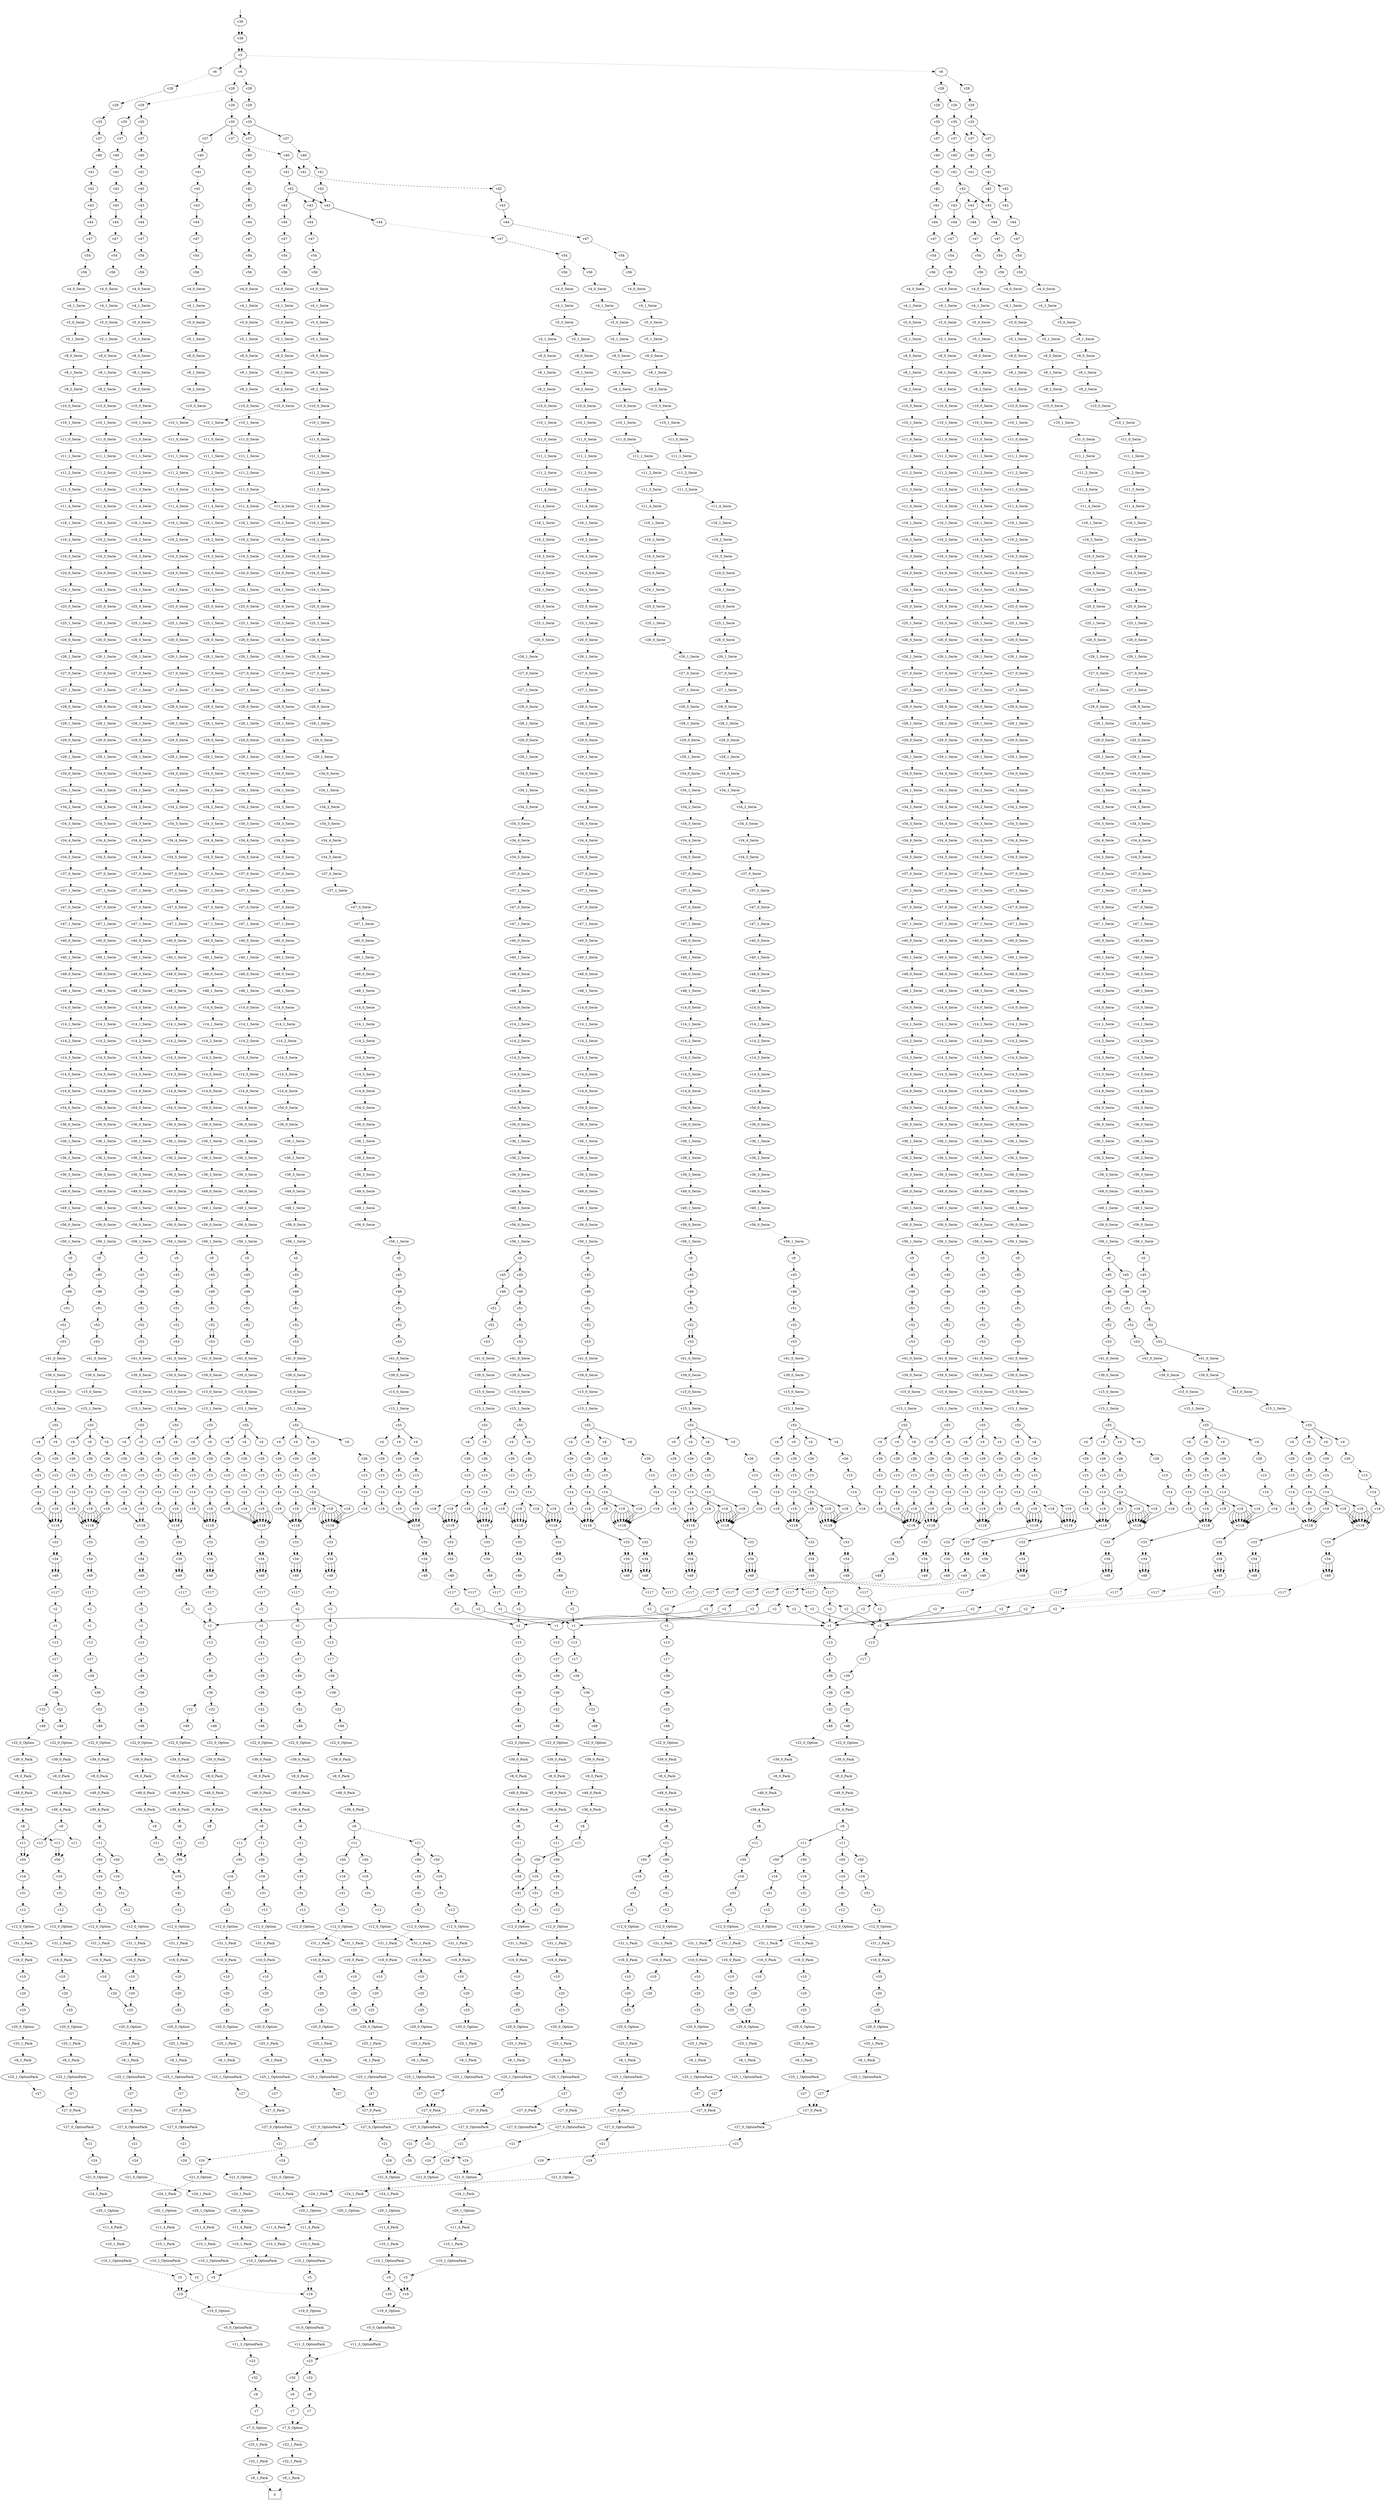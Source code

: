 //SLDDp
// 0 v30 0 1
// 1 v38 0 1
// 2 v3 0 1 2
// 3 v6 0 1
// 4 v28 0 1
// 5 v29 0 1
// 6 v35 0 1 2 3
// 7 v37 0 1
// 8 v40 0 1
// 9 v41 0 -1
// 10 v42 0 1 2 3
// 11 v43 0 1 2 3
// 12 v44 0 1
// 13 v47 0 1
// 14 v54 0 -1
// 15 v56 0 1
// 16 v4_0_Serie 1 -1
// 17 v4_1_Serie 1 -1
// 18 v5_0_Serie 1 -1
// 19 v5_1_Serie 1 -1
// 20 v8_0_Serie 1 -1
// 21 v8_1_Serie 1 -1
// 22 v8_2_Serie 1 -1
// 23 v10_0_Serie 1 -1
// 24 v10_1_Serie 1 -1
// 25 v11_0_Serie 1 -1
// 26 v11_1_Serie 1 -1
// 27 v11_2_Serie 1 -1
// 28 v11_3_Serie 1 -1
// 29 v11_4_Serie 1 -1
// 30 v16_1_Serie 1 -1
// 31 v16_2_Serie 1 -1
// 32 v16_3_Serie 1 -1
// 33 v24_0_Serie 1 -1
// 34 v24_1_Serie 1 -1
// 35 v25_0_Serie 1 -1
// 36 v25_1_Serie 1 -1
// 37 v26_0_Serie 1 -1
// 38 v26_1_Serie 1 -1
// 39 v27_0_Serie 1 -1
// 40 v27_1_Serie 1 -1
// 41 v28_0_Serie 1 -1
// 42 v28_1_Serie 1 -1
// 43 v29_0_Serie 1 -1
// 44 v29_1_Serie 1 -1
// 45 v34_0_Serie 1 -1
// 46 v34_1_Serie 1 -1
// 47 v34_2_Serie 1 -1
// 48 v34_3_Serie 1 -1
// 49 v34_4_Serie 1 -1
// 50 v34_5_Serie 1 -1
// 51 v37_0_Serie 1 -1
// 52 v37_1_Serie 1 -1
// 53 v47_0_Serie 1 -1
// 54 v47_1_Serie 1 -1
// 55 v40_0_Serie 1 -1
// 56 v40_1_Serie 1 -1
// 57 v48_0_Serie 1 -1
// 58 v48_1_Serie 1 -1
// 59 v14_0_Serie 1 -1
// 60 v14_1_Serie 1 -1
// 61 v14_2_Serie 1 -1
// 62 v14_3_Serie 1 -1
// 63 v14_5_Serie 1 -1
// 64 v14_6_Serie 1 -1
// 65 v54_0_Serie 1 -1
// 66 v36_0_Serie 1 -1
// 67 v36_1_Serie 1 -1
// 68 v36_2_Serie 1 -1
// 69 v36_3_Serie 1 -1
// 70 v49_0_Serie 1 -1
// 71 v49_1_Serie 1 -1
// 72 v56_0_Serie 1 -1
// 73 v56_1_Serie 1 -1
// 74 v0 0 1 2 3 4 5 6 7 8 9 10 11 12 13 14 15 16 17 18 19
// 75 v45 0 1 2 3 4 5 6
// 76 v46 0 1 2 3 4 5 6 7 8
// 77 v51 0 1 2 3 4 5 6 7
// 78 v52 0 1 2 3 4 5 6 7 8 9 10 11 12 13
// 79 v53 0 1 2 3 4 5 6
// 80 v41_0_Serie 1 -1
// 81 v39_0_Serie 1 -1
// 82 v15_0_Serie 1 -1
// 83 v15_1_Serie 1 -1
// 84 v55 0 1 2 3
// 85 v4 0 1
// 86 v26 0 1
// 87 v15 0 1
// 88 v14 0 1 2 3 4 5 6 7
// 89 v18 0 1 2 3 4 5 6 7 8 9 10 11 12 13 14 15 16
// 90 v118 0 1 2 3 4 5 6 7 8 9 10 11 12 13 14 15 16 17 18 19
// 91 v33 0 1
// 92 v34 0 1 2 3 4 5
// 93 v49 0 1
// 94 v117 0 1 2
// 95 v2 0 1 2 3 4 5 6 7 8 9 10 11 12
// 96 v1 0 1 2 3
// 97 v13 0 1
// 98 v17 0 1
// 99 v39 0 -1
// 100 v36 0 1 2 3 4
// 101 v22 0 -1
// 102 v48 0 1
// 103 v22_0_Option 1 -1
// 104 v39_0_Pack 1 -1
// 105 v8_0_Pack 1 -1
// 106 v48_0_Pack 1 -1
// 107 v36_4_Pack 1 -1
// 108 v8 0 1 2
// 109 v11 0 1 2 3 4
// 110 v50 0 1 2
// 111 v16 0 1 2 3
// 112 v31 0 1
// 113 v12 0 -1
// 114 v12_0_Option 1 -1
// 115 v31_1_Pack 1 -1
// 116 v16_0_Pack 1 -1
// 117 v10 0 1
// 118 v20 0 1 -1
// 119 v25 0 1
// 120 v20_0_Option 1 -1
// 121 v25_1_Pack 1 -1
// 122 v8_1_Pack 1 -1
// 123 v25_1_OptionPack 1 -1
// 124 v27 0 1
// 125 v27_0_Pack 1 -1
// 126 v27_0_OptionPack 1 -1
// 127 v21 0 -1
// 128 v24 0 1
// 129 v21_0_Option 1 -1
// 130 v24_1_Pack 1 -1
// 131 v20_1_Option 1 -1
// 132 v11_4_Pack 1 -1
// 133 v10_1_Pack 1 -1
// 134 v10_1_OptionPack 1 -1
// 135 v5 0 1
// 136 v19 0 -1
// 137 v19_0_Option 1 -1
// 138 v5_0_OptionPack 1 -1
// 139 v11_3_OptionPack 1 -1
// 140 v23 0 1
// 141 v32 0 1
// 142 v9 0 1
// 143 v7 0 -1
// 144 v7_0_Option 1 -1
// 145 v23_1_Pack 1 -1
// 146 v32_1_Pack 1 -1
// 147 v9_1_Pack 1 -1
digraph medium_compiled {
nada -> n1 [];
nada [label=" ",shape=plaintext];
n0 [label=0, shape=box];
n1 [label=v30];
n1 -> n2 [pos=1, style=dashed];
n1 -> n2 [pos=0, style=dotted];
n2 [label=v38];
n2 -> n3 [pos=1, style=dashed];
n2 -> n3 [pos=0, style=dotted];
n3 [label=v3];
n3 -> n4 [pos=2, style=dashed];
n3 -> n3868 [pos=1];
n3 -> n3400 [pos=0, style=dotted];
n3868 [label=v6];
n3868 -> n8597 [pos=1, style=dashed];
n3868 -> n3869 [pos=0, style=dotted];
n3400 [label=v6];
n3400 -> n9331 [pos=1, style=dashed];
n3400 -> n3401 [pos=0, style=dotted];
n4 [label=v6];
n4 -> n5 [pos=0, style=dotted];
n5 [label=v28];
n5 -> n6 [pos=1, style=dashed];
n9331 [label=v28];
n9331 -> n9332 [pos=1, style=dashed];
n8597 [label=v28];
n8597 -> n8598 [pos=1, style=dashed];
n3401 [label=v28];
n3401 -> n3402 [pos=1, style=dashed];
n3401 -> n11559 [pos=0, style=dotted];
n3869 [label=v28];
n3869 -> n3870 [pos=1, style=dashed];
n3869 -> n11835 [pos=0, style=dotted];
n11835 [label=v29];
n11835 -> n11836 [pos=1, style=dashed];
n11835 -> n13170 [pos=0, style=dotted];
n3870 [label=v29];
n3870 -> n3871 [pos=1, style=dashed];
n6 [label=v29];
n6 -> n7 [pos=1, style=dashed];
n9332 [label=v29];
n9332 -> n9333 [pos=1, style=dashed];
n3402 [label=v29];
n3402 -> n3403 [pos=1, style=dashed];
n8598 [label=v29];
n8598 -> n8599 [pos=1, style=dashed];
n11559 [label=v29];
n11559 -> n11560 [pos=0, style=dotted];
n11836 [label=v35];
n11836 -> n11905 [pos=2];
n7 [label=v35];
n7 -> n616 [pos=1];
n11560 [label=v35];
n11560 -> n3668 [pos=2];
n8599 [label=v35];
n8599 -> n16599 [pos=3, style=dashed];
n8599 -> n8600 [pos=1];
n9333 [label=v35];
n9333 -> n9402 [pos=1];
n9333 -> n17069 [pos=0, style=dotted];
n3403 [label=v35];
n3403 -> n3472 [pos=1];
n3403 -> n17069 [pos=0, style=dotted];
n3871 [label=v35];
n3871 -> n16599 [pos=3, style=dashed];
n3871 -> n4136 [pos=2];
n3871 -> n3940 [pos=1];
n13170 [label=v35];
n13170 -> n13171 [pos=2];
n3668 [label=v37];
n3668 -> n3669 [pos=0, style=dotted];
n11905 [label=v37];
n11905 -> n11906 [pos=1, style=dashed];
n8600 [label=v37];
n8600 -> n8601 [pos=1, style=dashed];
n16599 [label=v37];
n16599 -> n9 [pos=1, style=dashed];
n3940 [label=v37];
n3940 -> n3941 [pos=1, style=dashed];
n13171 [label=v37];
n13171 -> n13172 [pos=0, style=dotted];
n17069 [label=v37];
n17069 -> n549 [pos=1, style=dashed];
n9402 [label=v37];
n9402 -> n9403 [pos=1, style=dashed];
n616 [label=v37];
n616 -> n617 [pos=1, style=dashed];
n3472 [label=v37];
n3472 -> n3473 [pos=1, style=dashed];
n4136 [label=v37];
n4136 -> n4137 [pos=1, style=dashed];
n8601 [label=v40];
n8601 -> n8602 [pos=1, style=dashed];
n8601 -> n22155 [pos=0, style=dotted];
n9403 [label=v40];
n9403 -> n9404 [pos=0, style=dotted];
n9 [label=v40];
n9 -> n10 [pos=1, style=dashed];
n3669 [label=v40];
n3669 -> n3670 [pos=0, style=dotted];
n3941 [label=v40];
n3941 -> n3942 [pos=1, style=dashed];
n3941 -> n22155 [pos=0, style=dotted];
n3473 [label=v40];
n3473 -> n3474 [pos=0, style=dotted];
n617 [label=v40];
n617 -> n618 [pos=0, style=dotted];
n4137 [label=v40];
n4137 -> n4138 [pos=1, style=dashed];
n13172 [label=v40];
n13172 -> n13173 [pos=1, style=dashed];
n549 [label=v40];
n549 -> n550 [pos=0, style=dotted];
n11906 [label=v40];
n11906 -> n11907 [pos=1, style=dashed];
n550 [label=v41];
n550 -> n551 [pos=1, style=dashed];
n9404 [label=v41];
n9404 -> n9405 [pos=1, style=dashed];
n618 [label=v41];
n618 -> n619 [pos=1, style=dashed];
n3474 [label=v41];
n3474 -> n3475 [pos=1, style=dashed];
n4138 [label=v41];
n4138 -> n4139 [pos=1, style=dashed];
n3670 [label=v41];
n3670 -> n3671 [pos=1, style=dashed];
n22155 [label=v41];
n22155 -> n19421 [pos=1, style=dashed];
n11907 [label=v41];
n11907 -> n11908 [pos=1, style=dashed];
n8602 [label=v41];
n8602 -> n8603 [pos=1, style=dashed];
n13173 [label=v41];
n13173 -> n13174 [pos=0, style=dotted];
n10 [label=v41];
n10 -> n11 [pos=1, style=dashed];
n3942 [label=v41];
n3942 -> n3943 [pos=1, style=dashed];
n19421 [label=v42];
n19421 -> n19486 [pos=2];
n8603 [label=v42];
n8603 -> n19614 [pos=2];
n8603 -> n3944 [pos=0, style=dotted];
n11908 [label=v42];
n11908 -> n11909 [pos=1];
n3475 [label=v42];
n3475 -> n3604 [pos=2];
n3475 -> n3540 [pos=1];
n3475 -> n3476 [pos=0, style=dotted];
n3943 [label=v42];
n3943 -> n19614 [pos=2];
n3943 -> n4008 [pos=1];
n3943 -> n3944 [pos=0, style=dotted];
n11 [label=v42];
n11 -> n12 [pos=2];
n619 [label=v42];
n619 -> n1264 [pos=1];
n13174 [label=v42];
n13174 -> n4204 [pos=3, style=dashed];
n4139 [label=v42];
n4139 -> n1072 [pos=1];
n551 [label=v42];
n551 -> n552 [pos=2];
n3671 [label=v42];
n3671 -> n3736 [pos=3, style=dashed];
n9405 [label=v42];
n9405 -> n3604 [pos=2];
n9405 -> n3476 [pos=0, style=dotted];
n12 [label=v43];
n12 -> n13 [pos=3, style=dashed];
n3540 [label=v43];
n3540 -> n3541 [pos=1];
n3736 [label=v43];
n3736 -> n3737 [pos=2];
n1264 [label=v43];
n1264 -> n1265 [pos=1];
n3944 [label=v43];
n3944 -> n3945 [pos=1];
n19486 [label=v43];
n19486 -> n19487 [pos=1];
n3476 [label=v43];
n3476 -> n3477 [pos=1];
n19614 [label=v43];
n19614 -> n19615 [pos=1];
n3604 [label=v43];
n3604 -> n3605 [pos=1];
n552 [label=v43];
n552 -> n553 [pos=0, style=dotted];
n4204 [label=v43];
n4204 -> n4205 [pos=2];
n4008 [label=v43];
n4008 -> n4009 [pos=1];
n11909 [label=v43];
n11909 -> n11910 [pos=2];
n1072 [label=v43];
n1072 -> n1073 [pos=2];
n4009 [label=v44];
n4009 -> n4010 [pos=0, style=dotted];
n3945 [label=v44];
n3945 -> n3946 [pos=0, style=dotted];
n3605 [label=v44];
n3605 -> n3606 [pos=0, style=dotted];
n3541 [label=v44];
n3541 -> n3542 [pos=0, style=dotted];
n13 [label=v44];
n13 -> n14 [pos=0, style=dotted];
n3477 [label=v44];
n3477 -> n3478 [pos=0, style=dotted];
n553 [label=v44];
n553 -> n554 [pos=0, style=dotted];
n1265 [label=v44];
n1265 -> n1266 [pos=0, style=dotted];
n4205 [label=v44];
n4205 -> n4206 [pos=0, style=dotted];
n11910 [label=v44];
n11910 -> n11911 [pos=0, style=dotted];
n1073 [label=v44];
n1073 -> n1074 [pos=0, style=dotted];
n19615 [label=v44];
n19615 -> n19616 [pos=0, style=dotted];
n3737 [label=v44];
n3737 -> n3738 [pos=0, style=dotted];
n19487 [label=v44];
n19487 -> n19488 [pos=1, style=dashed];
n11911 [label=v47];
n11911 -> n11912 [pos=1, style=dashed];
n3542 [label=v47];
n3542 -> n3543 [pos=1, style=dashed];
n14 [label=v47];
n14 -> n15 [pos=1, style=dashed];
n1266 [label=v47];
n1266 -> n1267 [pos=1, style=dashed];
n3946 [label=v47];
n3946 -> n3947 [pos=1, style=dashed];
n1074 [label=v47];
n1074 -> n1075 [pos=1, style=dashed];
n554 [label=v47];
n554 -> n555 [pos=1, style=dashed];
n19488 [label=v47];
n19488 -> n19489 [pos=1, style=dashed];
n4206 [label=v47];
n4206 -> n4207 [pos=0, style=dotted];
n3478 [label=v47];
n3478 -> n3479 [pos=1, style=dashed];
n19616 [label=v47];
n19616 -> n19617 [pos=1, style=dashed];
n3606 [label=v47];
n3606 -> n3607 [pos=1, style=dashed];
n3738 [label=v47];
n3738 -> n3739 [pos=0, style=dotted];
n4010 [label=v47];
n4010 -> n4011 [pos=1, style=dashed];
n555 [label=v54];
n555 -> n556 [pos=1, style=dashed];
n19489 [label=v54];
n19489 -> n19490 [pos=1, style=dashed];
n3739 [label=v54];
n3739 -> n3740 [pos=1, style=dashed];
n3479 [label=v54];
n3479 -> n3480 [pos=1, style=dashed];
n19617 [label=v54];
n19617 -> n19618 [pos=1, style=dashed];
n19617 -> n29213 [pos=0, style=dotted];
n3607 [label=v54];
n3607 -> n3608 [pos=1, style=dashed];
n4207 [label=v54];
n4207 -> n4208 [pos=0, style=dotted];
n11912 [label=v54];
n11912 -> n11913 [pos=0, style=dotted];
n1075 [label=v54];
n1075 -> n1076 [pos=0, style=dotted];
n15 [label=v54];
n15 -> n16 [pos=1, style=dashed];
n3543 [label=v54];
n3543 -> n3544 [pos=1, style=dashed];
n4011 [label=v54];
n4011 -> n4012 [pos=0, style=dotted];
n1267 [label=v54];
n1267 -> n1268 [pos=1, style=dashed];
n3947 [label=v54];
n3947 -> n3948 [pos=1, style=dashed];
n3608 [label=v56];
n3608 -> n3609 [pos=1, style=dashed];
n16 [label=v56];
n16 -> n17 [pos=0, style=dotted];
n3544 [label=v56];
n3544 -> n3545 [pos=1, style=dashed];
n1268 [label=v56];
n1268 -> n1269 [pos=1, style=dashed];
n4208 [label=v56];
n4208 -> n4209 [pos=0, style=dotted];
n11913 [label=v56];
n11913 -> n11914 [pos=0, style=dotted];
n1076 [label=v56];
n1076 -> n1077 [pos=0, style=dotted];
n19618 [label=v56];
n19618 -> n19619 [pos=0, style=dotted];
n556 [label=v56];
n556 -> n557 [pos=1, style=dashed];
n29213 [label=v56];
n29213 -> n29214 [pos=0, style=dotted];
n3740 [label=v56];
n3740 -> n3741 [pos=1, style=dashed];
n19490 [label=v56];
n19490 -> n19491 [pos=0, style=dotted];
n3480 [label=v56];
n3480 -> n3481 [pos=1, style=dashed];
n4012 [label=v56];
n4012 -> n4013 [pos=0, style=dotted];
n3948 [label=v56];
n3948 -> n3949 [pos=0, style=dotted];
n3609 [label=v4_0_Serie];
n3609 -> n3610 [pos=0, style=dotted];
n3545 [label=v4_0_Serie];
n3545 -> n3546 [pos=0, style=dotted];
n17 [label=v4_0_Serie];
n17 -> n18 [pos=0, style=dotted];
n3481 [label=v4_0_Serie];
n3481 -> n3482 [pos=0, style=dotted];
n4209 [label=v4_0_Serie];
n4209 -> n4210 [pos=1, style=dashed];
n557 [label=v4_0_Serie];
n557 -> n558 [pos=0, style=dotted];
n3741 [label=v4_0_Serie];
n3741 -> n3742 [pos=1, style=dashed];
n1269 [label=v4_0_Serie];
n1269 -> n1270 [pos=0, style=dotted];
n1077 [label=v4_0_Serie];
n1077 -> n1078 [pos=0, style=dotted];
n19619 [label=v4_0_Serie];
n19619 -> n19620 [pos=0, style=dotted];
n29214 [label=v4_0_Serie];
n29214 -> n29215 [pos=0, style=dotted];
n19491 [label=v4_0_Serie];
n19491 -> n19492 [pos=0, style=dotted];
n4013 [label=v4_0_Serie];
n4013 -> n4014 [pos=0, style=dotted];
n3949 [label=v4_0_Serie];
n3949 -> n3950 [pos=0, style=dotted];
n11914 [label=v4_0_Serie];
n11914 -> n11915 [pos=1, style=dashed];
n558 [label=v4_1_Serie];
n558 -> n559 [pos=1, style=dashed];
n29215 [label=v4_1_Serie];
n29215 -> n29216 [pos=1, style=dashed];
n19492 [label=v4_1_Serie];
n19492 -> n19493 [pos=1, style=dashed];
n3482 [label=v4_1_Serie];
n3482 -> n3483 [pos=1, style=dashed];
n19620 [label=v4_1_Serie];
n19620 -> n19621 [pos=1, style=dashed];
n3610 [label=v4_1_Serie];
n3610 -> n3611 [pos=1, style=dashed];
n4210 [label=v4_1_Serie];
n4210 -> n4211 [pos=0, style=dotted];
n4014 [label=v4_1_Serie];
n4014 -> n4015 [pos=1, style=dashed];
n11915 [label=v4_1_Serie];
n11915 -> n11916 [pos=0, style=dotted];
n3742 [label=v4_1_Serie];
n3742 -> n3743 [pos=0, style=dotted];
n3546 [label=v4_1_Serie];
n3546 -> n3547 [pos=1, style=dashed];
n18 [label=v4_1_Serie];
n18 -> n19 [pos=1, style=dashed];
n1270 [label=v4_1_Serie];
n1270 -> n1271 [pos=1, style=dashed];
n3950 [label=v4_1_Serie];
n3950 -> n3951 [pos=1, style=dashed];
n1078 [label=v4_1_Serie];
n1078 -> n1079 [pos=1, style=dashed];
n4015 [label=v5_0_Serie];
n4015 -> n4016 [pos=1, style=dashed];
n11916 [label=v5_0_Serie];
n11916 -> n11917 [pos=1, style=dashed];
n19 [label=v5_0_Serie];
n19 -> n20 [pos=1, style=dashed];
n3547 [label=v5_0_Serie];
n3547 -> n3548 [pos=1, style=dashed];
n1271 [label=v5_0_Serie];
n1271 -> n1272 [pos=1, style=dashed];
n4211 [label=v5_0_Serie];
n4211 -> n4212 [pos=1, style=dashed];
n3951 [label=v5_0_Serie];
n3951 -> n3952 [pos=1, style=dashed];
n1079 [label=v5_0_Serie];
n1079 -> n1080 [pos=1, style=dashed];
n19621 [label=v5_0_Serie];
n19621 -> n19622 [pos=1, style=dashed];
n19621 -> n36169 [pos=0, style=dotted];
n559 [label=v5_0_Serie];
n559 -> n560 [pos=1, style=dashed];
n19493 [label=v5_0_Serie];
n19493 -> n19494 [pos=1, style=dashed];
n29216 [label=v5_0_Serie];
n29216 -> n29217 [pos=1, style=dashed];
n3743 [label=v5_0_Serie];
n3743 -> n3744 [pos=1, style=dashed];
n3483 [label=v5_0_Serie];
n3483 -> n3484 [pos=1, style=dashed];
n3611 [label=v5_0_Serie];
n3611 -> n3612 [pos=1, style=dashed];
n3611 -> n36561 [pos=0, style=dotted];
n560 [label=v5_1_Serie];
n560 -> n561 [pos=0, style=dotted];
n3484 [label=v5_1_Serie];
n3484 -> n3485 [pos=0, style=dotted];
n3744 [label=v5_1_Serie];
n3744 -> n3745 [pos=0, style=dotted];
n1080 [label=v5_1_Serie];
n1080 -> n1081 [pos=0, style=dotted];
n19494 [label=v5_1_Serie];
n19494 -> n19495 [pos=0, style=dotted];
n4016 [label=v5_1_Serie];
n4016 -> n4017 [pos=0, style=dotted];
n1272 [label=v5_1_Serie];
n1272 -> n1273 [pos=0, style=dotted];
n3952 [label=v5_1_Serie];
n3952 -> n3953 [pos=0, style=dotted];
n4212 [label=v5_1_Serie];
n4212 -> n4213 [pos=0, style=dotted];
n3612 [label=v5_1_Serie];
n3612 -> n3613 [pos=0, style=dotted];
n11917 [label=v5_1_Serie];
n11917 -> n11918 [pos=0, style=dotted];
n19622 [label=v5_1_Serie];
n19622 -> n19623 [pos=0, style=dotted];
n36169 [label=v5_1_Serie];
n36169 -> n36170 [pos=1, style=dashed];
n20 [label=v5_1_Serie];
n20 -> n21 [pos=0, style=dotted];
n29217 [label=v5_1_Serie];
n29217 -> n29218 [pos=0, style=dotted];
n3548 [label=v5_1_Serie];
n3548 -> n3549 [pos=0, style=dotted];
n36561 [label=v5_1_Serie];
n36561 -> n36562 [pos=1, style=dashed];
n19623 [label=v8_0_Serie];
n19623 -> n19624 [pos=1, style=dashed];
n3745 [label=v8_0_Serie];
n3745 -> n3746 [pos=1, style=dashed];
n561 [label=v8_0_Serie];
n561 -> n562 [pos=1, style=dashed];
n4017 [label=v8_0_Serie];
n4017 -> n4018 [pos=1, style=dashed];
n36170 [label=v8_0_Serie];
n36170 -> n36171 [pos=1, style=dashed];
n11918 [label=v8_0_Serie];
n11918 -> n11919 [pos=1, style=dashed];
n3549 [label=v8_0_Serie];
n3549 -> n3550 [pos=1, style=dashed];
n3485 [label=v8_0_Serie];
n3485 -> n3486 [pos=0, style=dotted];
n36562 [label=v8_0_Serie];
n36562 -> n36563 [pos=1, style=dashed];
n3613 [label=v8_0_Serie];
n3613 -> n3614 [pos=1, style=dashed];
n1081 [label=v8_0_Serie];
n1081 -> n1082 [pos=1, style=dashed];
n19495 [label=v8_0_Serie];
n19495 -> n19496 [pos=1, style=dashed];
n21 [label=v8_0_Serie];
n21 -> n22 [pos=1, style=dashed];
n29218 [label=v8_0_Serie];
n29218 -> n29219 [pos=1, style=dashed];
n3953 [label=v8_0_Serie];
n3953 -> n3954 [pos=0, style=dotted];
n1273 [label=v8_0_Serie];
n1273 -> n1274 [pos=1, style=dashed];
n4213 [label=v8_0_Serie];
n4213 -> n4214 [pos=1, style=dashed];
n36563 [label=v8_1_Serie];
n36563 -> n36564 [pos=0, style=dotted];
n3954 [label=v8_1_Serie];
n3954 -> n3955 [pos=1, style=dashed];
n562 [label=v8_1_Serie];
n562 -> n563 [pos=1, style=dashed];
n3486 [label=v8_1_Serie];
n3486 -> n3487 [pos=1, style=dashed];
n4018 [label=v8_1_Serie];
n4018 -> n4019 [pos=1, style=dashed];
n11919 [label=v8_1_Serie];
n11919 -> n11920 [pos=1, style=dashed];
n3550 [label=v8_1_Serie];
n3550 -> n3551 [pos=1, style=dashed];
n3614 [label=v8_1_Serie];
n3614 -> n3615 [pos=1, style=dashed];
n1082 [label=v8_1_Serie];
n1082 -> n1083 [pos=1, style=dashed];
n36171 [label=v8_1_Serie];
n36171 -> n36172 [pos=0, style=dotted];
n19496 [label=v8_1_Serie];
n19496 -> n19497 [pos=1, style=dashed];
n29219 [label=v8_1_Serie];
n29219 -> n29220 [pos=1, style=dashed];
n22 [label=v8_1_Serie];
n22 -> n23 [pos=1, style=dashed];
n1274 [label=v8_1_Serie];
n1274 -> n1275 [pos=1, style=dashed];
n4214 [label=v8_1_Serie];
n4214 -> n4215 [pos=1, style=dashed];
n19624 [label=v8_1_Serie];
n19624 -> n19625 [pos=1, style=dashed];
n3746 [label=v8_1_Serie];
n3746 -> n3747 [pos=1, style=dashed];
n4215 [label=v8_2_Serie];
n4215 -> n4216 [pos=0, style=dotted];
n3615 [label=v8_2_Serie];
n3615 -> n3616 [pos=0, style=dotted];
n3487 [label=v8_2_Serie];
n3487 -> n3488 [pos=1, style=dashed];
n11920 [label=v8_2_Serie];
n11920 -> n11921 [pos=0, style=dotted];
n36172 [label=v8_2_Serie];
n36172 -> n36173 [pos=1, style=dashed];
n19625 [label=v8_2_Serie];
n19625 -> n19626 [pos=0, style=dotted];
n36564 [label=v8_2_Serie];
n36564 -> n36565 [pos=1, style=dashed];
n23 [label=v8_2_Serie];
n23 -> n24 [pos=0, style=dotted];
n29220 [label=v8_2_Serie];
n29220 -> n29221 [pos=0, style=dotted];
n3551 [label=v8_2_Serie];
n3551 -> n3552 [pos=0, style=dotted];
n563 [label=v8_2_Serie];
n563 -> n564 [pos=0, style=dotted];
n3747 [label=v8_2_Serie];
n3747 -> n3748 [pos=0, style=dotted];
n1083 [label=v8_2_Serie];
n1083 -> n1084 [pos=0, style=dotted];
n19497 [label=v8_2_Serie];
n19497 -> n19498 [pos=0, style=dotted];
n4019 [label=v8_2_Serie];
n4019 -> n4020 [pos=0, style=dotted];
n1275 [label=v8_2_Serie];
n1275 -> n1276 [pos=0, style=dotted];
n3955 [label=v8_2_Serie];
n3955 -> n3956 [pos=1, style=dashed];
n36565 [label=v10_0_Serie];
n36565 -> n36566 [pos=1, style=dashed];
n3616 [label=v10_0_Serie];
n3616 -> n3617 [pos=1, style=dashed];
n3748 [label=v10_0_Serie];
n3748 -> n3749 [pos=0, style=dotted];
n1084 [label=v10_0_Serie];
n1084 -> n1085 [pos=1, style=dashed];
n19498 [label=v10_0_Serie];
n19498 -> n19499 [pos=1, style=dashed];
n24 [label=v10_0_Serie];
n24 -> n25 [pos=1, style=dashed];
n29221 [label=v10_0_Serie];
n29221 -> n29222 [pos=1, style=dashed];
n1276 [label=v10_0_Serie];
n1276 -> n1277 [pos=1, style=dashed];
n19626 [label=v10_0_Serie];
n19626 -> n19627 [pos=1, style=dashed];
n4216 [label=v10_0_Serie];
n4216 -> n4217 [pos=0, style=dotted];
n3956 [label=v10_0_Serie];
n3956 -> n3957 [pos=1, style=dashed];
n3488 [label=v10_0_Serie];
n3488 -> n3489 [pos=1, style=dashed];
n564 [label=v10_0_Serie];
n564 -> n565 [pos=1, style=dashed];
n4020 [label=v10_0_Serie];
n4020 -> n4021 [pos=1, style=dashed];
n36173 [label=v10_0_Serie];
n36173 -> n36174 [pos=1, style=dashed];
n11921 [label=v10_0_Serie];
n11921 -> n11922 [pos=1, style=dashed];
n3552 [label=v10_0_Serie];
n3552 -> n3553 [pos=1, style=dashed];
n3957 [label=v10_1_Serie];
n3957 -> n3958 [pos=0, style=dotted];
n3617 [label=v10_1_Serie];
n3617 -> n3618 [pos=0, style=dotted];
n11922 [label=v10_1_Serie];
n11922 -> n11923 [pos=0, style=dotted];
n36174 [label=v10_1_Serie];
n36174 -> n36175 [pos=0, style=dotted];
n19627 [label=v10_1_Serie];
n19627 -> n19628 [pos=0, style=dotted];
n4217 [label=v10_1_Serie];
n4217 -> n4218 [pos=1, style=dashed];
n29222 [label=v10_1_Serie];
n29222 -> n29223 [pos=0, style=dotted];
n25 [label=v10_1_Serie];
n25 -> n26 [pos=0, style=dotted];
n3553 [label=v10_1_Serie];
n3553 -> n3554 [pos=0, style=dotted];
n3749 [label=v10_1_Serie];
n3749 -> n3750 [pos=1, style=dashed];
n565 [label=v10_1_Serie];
n565 -> n566 [pos=0, style=dotted];
n3489 [label=v10_1_Serie];
n3489 -> n3490 [pos=0, style=dotted];
n1085 [label=v10_1_Serie];
n1085 -> n1086 [pos=0, style=dotted];
n36566 [label=v10_1_Serie];
n36566 -> n36567 [pos=0, style=dotted];
n19499 [label=v10_1_Serie];
n19499 -> n19500 [pos=0, style=dotted];
n4021 [label=v10_1_Serie];
n4021 -> n4022 [pos=0, style=dotted];
n1277 [label=v10_1_Serie];
n1277 -> n1278 [pos=0, style=dotted];
n4218 [label=v11_0_Serie];
n4218 -> n4219 [pos=1, style=dashed];
n19628 [label=v11_0_Serie];
n19628 -> n19629 [pos=1, style=dashed];
n3750 [label=v11_0_Serie];
n3750 -> n3751 [pos=1, style=dashed];
n1086 [label=v11_0_Serie];
n1086 -> n1087 [pos=0, style=dotted];
n4022 [label=v11_0_Serie];
n4022 -> n4023 [pos=0, style=dotted];
n1278 [label=v11_0_Serie];
n1278 -> n1279 [pos=0, style=dotted];
n3958 [label=v11_0_Serie];
n3958 -> n3959 [pos=1, style=dashed];
n566 [label=v11_0_Serie];
n566 -> n567 [pos=1, style=dashed];
n3490 [label=v11_0_Serie];
n3490 -> n3491 [pos=1, style=dashed];
n11923 [label=v11_0_Serie];
n11923 -> n11924 [pos=1, style=dashed];
n36175 [label=v11_0_Serie];
n36175 -> n36176 [pos=1, style=dashed];
n36567 [label=v11_0_Serie];
n36567 -> n36568 [pos=1, style=dashed];
n3618 [label=v11_0_Serie];
n3618 -> n3619 [pos=1, style=dashed];
n3554 [label=v11_0_Serie];
n3554 -> n3555 [pos=0, style=dotted];
n19500 [label=v11_0_Serie];
n19500 -> n19501 [pos=1, style=dashed];
n29223 [label=v11_0_Serie];
n29223 -> n29224 [pos=1, style=dashed];
n26 [label=v11_0_Serie];
n26 -> n27 [pos=1, style=dashed];
n4219 [label=v11_1_Serie];
n4219 -> n4220 [pos=0, style=dotted];
n3959 [label=v11_1_Serie];
n3959 -> n3960 [pos=1, style=dashed];
n3491 [label=v11_1_Serie];
n3491 -> n3492 [pos=1, style=dashed];
n567 [label=v11_1_Serie];
n567 -> n568 [pos=1, style=dashed];
n4023 [label=v11_1_Serie];
n4023 -> n4024 [pos=1, style=dashed];
n36176 [label=v11_1_Serie];
n36176 -> n36177 [pos=1, style=dashed];
n11924 [label=v11_1_Serie];
n11924 -> n11925 [pos=1, style=dashed];
n3555 [label=v11_1_Serie];
n3555 -> n3556 [pos=1, style=dashed];
n36568 [label=v11_1_Serie];
n36568 -> n36569 [pos=1, style=dashed];
n3619 [label=v11_1_Serie];
n3619 -> n3620 [pos=1, style=dashed];
n1087 [label=v11_1_Serie];
n1087 -> n1088 [pos=1, style=dashed];
n3751 [label=v11_1_Serie];
n3751 -> n3752 [pos=0, style=dotted];
n19501 [label=v11_1_Serie];
n19501 -> n19502 [pos=1, style=dashed];
n27 [label=v11_1_Serie];
n27 -> n28 [pos=1, style=dashed];
n29224 [label=v11_1_Serie];
n29224 -> n29225 [pos=1, style=dashed];
n1279 [label=v11_1_Serie];
n1279 -> n1280 [pos=1, style=dashed];
n19629 [label=v11_1_Serie];
n19629 -> n19630 [pos=1, style=dashed];
n3492 [label=v11_2_Serie];
n3492 -> n3493 [pos=0, style=dotted];
n568 [label=v11_2_Serie];
n568 -> n569 [pos=1, style=dashed];
n4024 [label=v11_2_Serie];
n4024 -> n4025 [pos=1, style=dashed];
n11925 [label=v11_2_Serie];
n11925 -> n11926 [pos=1, style=dashed];
n36177 [label=v11_2_Serie];
n36177 -> n36178 [pos=1, style=dashed];
n3556 [label=v11_2_Serie];
n3556 -> n3557 [pos=1, style=dashed];
n36569 [label=v11_2_Serie];
n36569 -> n36570 [pos=1, style=dashed];
n3620 [label=v11_2_Serie];
n3620 -> n3621 [pos=1, style=dashed];
n1088 [label=v11_2_Serie];
n1088 -> n1089 [pos=1, style=dashed];
n19502 [label=v11_2_Serie];
n19502 -> n19503 [pos=1, style=dashed];
n3960 [label=v11_2_Serie];
n3960 -> n3961 [pos=0, style=dotted];
n29225 [label=v11_2_Serie];
n29225 -> n29226 [pos=1, style=dashed];
n28 [label=v11_2_Serie];
n28 -> n29 [pos=1, style=dashed];
n1280 [label=v11_2_Serie];
n1280 -> n1281 [pos=1, style=dashed];
n4220 [label=v11_2_Serie];
n4220 -> n4221 [pos=1, style=dashed];
n19630 [label=v11_2_Serie];
n19630 -> n19631 [pos=1, style=dashed];
n3752 [label=v11_2_Serie];
n3752 -> n3753 [pos=1, style=dashed];
n11926 [label=v11_3_Serie];
n11926 -> n11927 [pos=1, style=dashed];
n3557 [label=v11_3_Serie];
n3557 -> n3558 [pos=1, style=dashed];
n3621 [label=v11_3_Serie];
n3621 -> n3622 [pos=1, style=dashed];
n36178 [label=v11_3_Serie];
n36178 -> n36179 [pos=0, style=dotted];
n29 [label=v11_3_Serie];
n29 -> n30 [pos=1, style=dashed];
n29 -> n53085 [pos=0, style=dotted];
n1089 [label=v11_3_Serie];
n1089 -> n1090 [pos=1, style=dashed];
n19503 [label=v11_3_Serie];
n19503 -> n19504 [pos=1, style=dashed];
n29226 [label=v11_3_Serie];
n29226 -> n29227 [pos=1, style=dashed];
n1281 [label=v11_3_Serie];
n1281 -> n1282 [pos=1, style=dashed];
n4221 [label=v11_3_Serie];
n4221 -> n4222 [pos=1, style=dashed];
n19631 [label=v11_3_Serie];
n19631 -> n19632 [pos=1, style=dashed];
n3753 [label=v11_3_Serie];
n3753 -> n3754 [pos=1, style=dashed];
n36570 [label=v11_3_Serie];
n36570 -> n36571 [pos=0, style=dotted];
n3961 [label=v11_3_Serie];
n3961 -> n3962 [pos=1, style=dashed];
n569 [label=v11_3_Serie];
n569 -> n570 [pos=1, style=dashed];
n3493 [label=v11_3_Serie];
n3493 -> n3494 [pos=1, style=dashed];
n4025 [label=v11_3_Serie];
n4025 -> n4026 [pos=1, style=dashed];
n1090 [label=v11_4_Serie];
n1090 -> n1091 [pos=1, style=dashed];
n570 [label=v11_4_Serie];
n570 -> n571 [pos=0, style=dotted];
n19504 [label=v11_4_Serie];
n19504 -> n19505 [pos=0, style=dotted];
n1282 [label=v11_4_Serie];
n1282 -> n1283 [pos=1, style=dashed];
n4222 [label=v11_4_Serie];
n4222 -> n4223 [pos=1, style=dashed];
n3754 [label=v11_4_Serie];
n3754 -> n3755 [pos=1, style=dashed];
n53085 [label=v11_4_Serie];
n53085 -> n53086 [pos=1, style=dashed];
n3622 [label=v11_4_Serie];
n3622 -> n3623 [pos=0, style=dotted];
n3962 [label=v11_4_Serie];
n3962 -> n3963 [pos=1, style=dashed];
n11927 [label=v11_4_Serie];
n11927 -> n11928 [pos=0, style=dotted];
n3494 [label=v11_4_Serie];
n3494 -> n3495 [pos=1, style=dashed];
n4026 [label=v11_4_Serie];
n4026 -> n4027 [pos=1, style=dashed];
n19632 [label=v11_4_Serie];
n19632 -> n19633 [pos=0, style=dotted];
n36179 [label=v11_4_Serie];
n36179 -> n36180 [pos=1, style=dashed];
n29227 [label=v11_4_Serie];
n29227 -> n29228 [pos=0, style=dotted];
n30 [label=v11_4_Serie];
n30 -> n31 [pos=0, style=dotted];
n3558 [label=v11_4_Serie];
n3558 -> n3559 [pos=1, style=dashed];
n36571 [label=v11_4_Serie];
n36571 -> n36572 [pos=1, style=dashed];
n3963 [label=v16_1_Serie];
n3963 -> n3964 [pos=0, style=dotted];
n1283 [label=v16_1_Serie];
n1283 -> n1284 [pos=1, style=dashed];
n4223 [label=v16_1_Serie];
n4223 -> n4224 [pos=1, style=dashed];
n3623 [label=v16_1_Serie];
n3623 -> n3624 [pos=0, style=dotted];
n36180 [label=v16_1_Serie];
n36180 -> n36181 [pos=0, style=dotted];
n3755 [label=v16_1_Serie];
n3755 -> n3756 [pos=1, style=dashed];
n19633 [label=v16_1_Serie];
n19633 -> n19634 [pos=0, style=dotted];
n29228 [label=v16_1_Serie];
n29228 -> n29229 [pos=0, style=dotted];
n31 [label=v16_1_Serie];
n31 -> n32 [pos=0, style=dotted];
n4027 [label=v16_1_Serie];
n4027 -> n4028 [pos=1, style=dashed];
n3495 [label=v16_1_Serie];
n3495 -> n3496 [pos=0, style=dotted];
n571 [label=v16_1_Serie];
n571 -> n572 [pos=0, style=dotted];
n11928 [label=v16_1_Serie];
n11928 -> n11929 [pos=1, style=dashed];
n3559 [label=v16_1_Serie];
n3559 -> n3560 [pos=1, style=dashed];
n36572 [label=v16_1_Serie];
n36572 -> n36573 [pos=0, style=dotted];
n53086 [label=v16_1_Serie];
n53086 -> n53087 [pos=0, style=dotted];
n19505 [label=v16_1_Serie];
n19505 -> n19506 [pos=0, style=dotted];
n1091 [label=v16_1_Serie];
n1091 -> n1092 [pos=1, style=dashed];
n3756 [label=v16_2_Serie];
n3756 -> n3757 [pos=1, style=dashed];
n53087 [label=v16_2_Serie];
n53087 -> n53088 [pos=1, style=dashed];
n1092 [label=v16_2_Serie];
n1092 -> n1093 [pos=0, style=dotted];
n3964 [label=v16_2_Serie];
n3964 -> n3965 [pos=1, style=dashed];
n4028 [label=v16_2_Serie];
n4028 -> n4029 [pos=0, style=dotted];
n3496 [label=v16_2_Serie];
n3496 -> n3497 [pos=1, style=dashed];
n572 [label=v16_2_Serie];
n572 -> n573 [pos=1, style=dashed];
n1284 [label=v16_2_Serie];
n1284 -> n1285 [pos=0, style=dotted];
n36181 [label=v16_2_Serie];
n36181 -> n36182 [pos=1, style=dashed];
n36573 [label=v16_2_Serie];
n36573 -> n36574 [pos=1, style=dashed];
n3624 [label=v16_2_Serie];
n3624 -> n3625 [pos=1, style=dashed];
n11929 [label=v16_2_Serie];
n11929 -> n11930 [pos=0, style=dotted];
n19506 [label=v16_2_Serie];
n19506 -> n19507 [pos=1, style=dashed];
n29229 [label=v16_2_Serie];
n29229 -> n29230 [pos=1, style=dashed];
n32 [label=v16_2_Serie];
n32 -> n33 [pos=1, style=dashed];
n3560 [label=v16_2_Serie];
n3560 -> n3561 [pos=0, style=dotted];
n4224 [label=v16_2_Serie];
n4224 -> n4225 [pos=1, style=dashed];
n19634 [label=v16_2_Serie];
n19634 -> n19635 [pos=1, style=dashed];
n3965 [label=v16_3_Serie];
n3965 -> n3966 [pos=1, style=dashed];
n4225 [label=v16_3_Serie];
n4225 -> n4226 [pos=0, style=dotted];
n573 [label=v16_3_Serie];
n573 -> n574 [pos=1, style=dashed];
n3497 [label=v16_3_Serie];
n3497 -> n3498 [pos=1, style=dashed];
n4029 [label=v16_3_Serie];
n4029 -> n4030 [pos=1, style=dashed];
n36182 [label=v16_3_Serie];
n36182 -> n36183 [pos=1, style=dashed];
n11930 [label=v16_3_Serie];
n11930 -> n11931 [pos=1, style=dashed];
n3561 [label=v16_3_Serie];
n3561 -> n3562 [pos=1, style=dashed];
n36574 [label=v16_3_Serie];
n36574 -> n36575 [pos=1, style=dashed];
n3625 [label=v16_3_Serie];
n3625 -> n3626 [pos=1, style=dashed];
n1093 [label=v16_3_Serie];
n1093 -> n1094 [pos=1, style=dashed];
n19507 [label=v16_3_Serie];
n19507 -> n19508 [pos=1, style=dashed];
n33 [label=v16_3_Serie];
n33 -> n34 [pos=1, style=dashed];
n29230 [label=v16_3_Serie];
n29230 -> n29231 [pos=1, style=dashed];
n3757 [label=v16_3_Serie];
n3757 -> n3758 [pos=0, style=dotted];
n1285 [label=v16_3_Serie];
n1285 -> n1286 [pos=1, style=dashed];
n19635 [label=v16_3_Serie];
n19635 -> n19636 [pos=1, style=dashed];
n53088 [label=v16_3_Serie];
n53088 -> n53089 [pos=1, style=dashed];
n36183 [label=v24_0_Serie];
n36183 -> n36184 [pos=1, style=dashed];
n36575 [label=v24_0_Serie];
n36575 -> n36576 [pos=1, style=dashed];
n3498 [label=v24_0_Serie];
n3498 -> n3499 [pos=0, style=dotted];
n574 [label=v24_0_Serie];
n574 -> n575 [pos=0, style=dotted];
n3758 [label=v24_0_Serie];
n3758 -> n3759 [pos=0, style=dotted];
n1094 [label=v24_0_Serie];
n1094 -> n1095 [pos=0, style=dotted];
n53089 [label=v24_0_Serie];
n53089 -> n53090 [pos=0, style=dotted];
n19508 [label=v24_0_Serie];
n19508 -> n19509 [pos=0, style=dotted];
n4030 [label=v24_0_Serie];
n4030 -> n4031 [pos=0, style=dotted];
n1286 [label=v24_0_Serie];
n1286 -> n1287 [pos=0, style=dotted];
n3966 [label=v24_0_Serie];
n3966 -> n3967 [pos=0, style=dotted];
n4226 [label=v24_0_Serie];
n4226 -> n4227 [pos=0, style=dotted];
n3626 [label=v24_0_Serie];
n3626 -> n3627 [pos=0, style=dotted];
n11931 [label=v24_0_Serie];
n11931 -> n11932 [pos=0, style=dotted];
n19636 [label=v24_0_Serie];
n19636 -> n19637 [pos=0, style=dotted];
n29231 [label=v24_0_Serie];
n29231 -> n29232 [pos=0, style=dotted];
n34 [label=v24_0_Serie];
n34 -> n35 [pos=0, style=dotted];
n3562 [label=v24_0_Serie];
n3562 -> n3563 [pos=0, style=dotted];
n3627 [label=v24_1_Serie];
n3627 -> n3628 [pos=1, style=dashed];
n1095 [label=v24_1_Serie];
n1095 -> n1096 [pos=1, style=dashed];
n19509 [label=v24_1_Serie];
n19509 -> n19510 [pos=1, style=dashed];
n36184 [label=v24_1_Serie];
n36184 -> n36185 [pos=0, style=dotted];
n29232 [label=v24_1_Serie];
n29232 -> n29233 [pos=1, style=dashed];
n35 [label=v24_1_Serie];
n35 -> n36 [pos=1, style=dashed];
n1287 [label=v24_1_Serie];
n1287 -> n1288 [pos=1, style=dashed];
n4227 [label=v24_1_Serie];
n4227 -> n4228 [pos=1, style=dashed];
n19637 [label=v24_1_Serie];
n19637 -> n19638 [pos=1, style=dashed];
n3759 [label=v24_1_Serie];
n3759 -> n3760 [pos=1, style=dashed];
n53090 [label=v24_1_Serie];
n53090 -> n53091 [pos=1, style=dashed];
n3967 [label=v24_1_Serie];
n3967 -> n3968 [pos=1, style=dashed];
n36576 [label=v24_1_Serie];
n36576 -> n36577 [pos=0, style=dotted];
n3499 [label=v24_1_Serie];
n3499 -> n3500 [pos=1, style=dashed];
n575 [label=v24_1_Serie];
n575 -> n576 [pos=1, style=dashed];
n4031 [label=v24_1_Serie];
n4031 -> n4032 [pos=1, style=dashed];
n11932 [label=v24_1_Serie];
n11932 -> n11933 [pos=1, style=dashed];
n3563 [label=v24_1_Serie];
n3563 -> n3564 [pos=1, style=dashed];
n576 [label=v25_0_Serie];
n576 -> n577 [pos=0, style=dotted];
n3760 [label=v25_0_Serie];
n3760 -> n3761 [pos=0, style=dotted];
n1096 [label=v25_0_Serie];
n1096 -> n1097 [pos=0, style=dotted];
n53091 [label=v25_0_Serie];
n53091 -> n53092 [pos=0, style=dotted];
n19510 [label=v25_0_Serie];
n19510 -> n19511 [pos=0, style=dotted];
n4032 [label=v25_0_Serie];
n4032 -> n4033 [pos=0, style=dotted];
n1288 [label=v25_0_Serie];
n1288 -> n1289 [pos=0, style=dotted];
n3968 [label=v25_0_Serie];
n3968 -> n3969 [pos=1, style=dashed];
n3500 [label=v25_0_Serie];
n3500 -> n3501 [pos=1, style=dashed];
n4228 [label=v25_0_Serie];
n4228 -> n4229 [pos=0, style=dotted];
n3628 [label=v25_0_Serie];
n3628 -> n3629 [pos=0, style=dotted];
n36185 [label=v25_0_Serie];
n36185 -> n36186 [pos=1, style=dashed];
n11933 [label=v25_0_Serie];
n11933 -> n11934 [pos=0, style=dotted];
n36577 [label=v25_0_Serie];
n36577 -> n36578 [pos=1, style=dashed];
n19638 [label=v25_0_Serie];
n19638 -> n19639 [pos=0, style=dotted];
n36 [label=v25_0_Serie];
n36 -> n37 [pos=0, style=dotted];
n29233 [label=v25_0_Serie];
n29233 -> n29234 [pos=0, style=dotted];
n3564 [label=v25_0_Serie];
n3564 -> n3565 [pos=0, style=dotted];
n4229 [label=v25_1_Serie];
n4229 -> n4230 [pos=1, style=dashed];
n19639 [label=v25_1_Serie];
n19639 -> n19640 [pos=1, style=dashed];
n3761 [label=v25_1_Serie];
n3761 -> n3762 [pos=1, style=dashed];
n3969 [label=v25_1_Serie];
n3969 -> n3970 [pos=0, style=dotted];
n53092 [label=v25_1_Serie];
n53092 -> n53093 [pos=1, style=dashed];
n36186 [label=v25_1_Serie];
n36186 -> n36187 [pos=0, style=dotted];
n577 [label=v25_1_Serie];
n577 -> n578 [pos=1, style=dashed];
n4033 [label=v25_1_Serie];
n4033 -> n4034 [pos=1, style=dashed];
n11934 [label=v25_1_Serie];
n11934 -> n11935 [pos=1, style=dashed];
n3565 [label=v25_1_Serie];
n3565 -> n3566 [pos=1, style=dashed];
n3629 [label=v25_1_Serie];
n3629 -> n3630 [pos=1, style=dashed];
n3501 [label=v25_1_Serie];
n3501 -> n3502 [pos=0, style=dotted];
n1097 [label=v25_1_Serie];
n1097 -> n1098 [pos=1, style=dashed];
n36578 [label=v25_1_Serie];
n36578 -> n36579 [pos=0, style=dotted];
n19511 [label=v25_1_Serie];
n19511 -> n19512 [pos=1, style=dashed];
n37 [label=v25_1_Serie];
n37 -> n38 [pos=1, style=dashed];
n29234 [label=v25_1_Serie];
n29234 -> n29235 [pos=1, style=dashed];
n1289 [label=v25_1_Serie];
n1289 -> n1290 [pos=1, style=dashed];
n53093 [label=v26_0_Serie];
n53093 -> n53094 [pos=1, style=dashed];
n3970 [label=v26_0_Serie];
n3970 -> n3971 [pos=1, style=dashed];
n3762 [label=v26_0_Serie];
n3762 -> n3763 [pos=0, style=dotted];
n578 [label=v26_0_Serie];
n578 -> n579 [pos=1, style=dashed];
n3502 [label=v26_0_Serie];
n3502 -> n3503 [pos=1, style=dashed];
n4034 [label=v26_0_Serie];
n4034 -> n4035 [pos=1, style=dashed];
n36187 [label=v26_0_Serie];
n36187 -> n36188 [pos=1, style=dashed];
n3566 [label=v26_0_Serie];
n3566 -> n3567 [pos=1, style=dashed];
n36579 [label=v26_0_Serie];
n36579 -> n36580 [pos=1, style=dashed];
n3630 [label=v26_0_Serie];
n3630 -> n3631 [pos=1, style=dashed];
n1098 [label=v26_0_Serie];
n1098 -> n1099 [pos=1, style=dashed];
n19512 [label=v26_0_Serie];
n19512 -> n19513 [pos=1, style=dashed];
n4230 [label=v26_0_Serie];
n4230 -> n4231 [pos=0, style=dotted];
n29235 [label=v26_0_Serie];
n29235 -> n29236 [pos=1, style=dashed];
n38 [label=v26_0_Serie];
n38 -> n39 [pos=1, style=dashed];
n11935 [label=v26_0_Serie];
n11935 -> n11936 [pos=0, style=dotted];
n1290 [label=v26_0_Serie];
n1290 -> n1291 [pos=1, style=dashed];
n19640 [label=v26_0_Serie];
n19640 -> n19641 [pos=1, style=dashed];
n1291 [label=v26_1_Serie];
n1291 -> n1292 [pos=0, style=dotted];
n11936 [label=v26_1_Serie];
n11936 -> n11937 [pos=1, style=dashed];
n3971 [label=v26_1_Serie];
n3971 -> n3972 [pos=0, style=dotted];
n3631 [label=v26_1_Serie];
n3631 -> n3632 [pos=0, style=dotted];
n36188 [label=v26_1_Serie];
n36188 -> n36189 [pos=0, style=dotted];
n19641 [label=v26_1_Serie];
n19641 -> n19642 [pos=0, style=dotted];
n39 [label=v26_1_Serie];
n39 -> n40 [pos=0, style=dotted];
n29236 [label=v26_1_Serie];
n29236 -> n29237 [pos=0, style=dotted];
n3567 [label=v26_1_Serie];
n3567 -> n3568 [pos=0, style=dotted];
n4231 [label=v26_1_Serie];
n4231 -> n4232 [pos=1, style=dashed];
n3763 [label=v26_1_Serie];
n3763 -> n3764 [pos=1, style=dashed];
n3503 [label=v26_1_Serie];
n3503 -> n3504 [pos=0, style=dotted];
n579 [label=v26_1_Serie];
n579 -> n580 [pos=0, style=dotted];
n1099 [label=v26_1_Serie];
n1099 -> n1100 [pos=0, style=dotted];
n36580 [label=v26_1_Serie];
n36580 -> n36581 [pos=0, style=dotted];
n53094 [label=v26_1_Serie];
n53094 -> n53095 [pos=0, style=dotted];
n19513 [label=v26_1_Serie];
n19513 -> n19514 [pos=0, style=dotted];
n4035 [label=v26_1_Serie];
n4035 -> n4036 [pos=0, style=dotted];
n3632 [label=v27_0_Serie];
n3632 -> n3633 [pos=1, style=dashed];
n1100 [label=v27_0_Serie];
n1100 -> n1101 [pos=1, style=dashed];
n19514 [label=v27_0_Serie];
n19514 -> n19515 [pos=1, style=dashed];
n40 [label=v27_0_Serie];
n40 -> n41 [pos=1, style=dashed];
n29237 [label=v27_0_Serie];
n29237 -> n29238 [pos=1, style=dashed];
n36581 [label=v27_0_Serie];
n36581 -> n36582 [pos=0, style=dotted];
n1292 [label=v27_0_Serie];
n1292 -> n1293 [pos=1, style=dashed];
n4232 [label=v27_0_Serie];
n4232 -> n4233 [pos=1, style=dashed];
n19642 [label=v27_0_Serie];
n19642 -> n19643 [pos=1, style=dashed];
n3764 [label=v27_0_Serie];
n3764 -> n3765 [pos=1, style=dashed];
n53095 [label=v27_0_Serie];
n53095 -> n53096 [pos=1, style=dashed];
n36189 [label=v27_0_Serie];
n36189 -> n36190 [pos=0, style=dotted];
n3972 [label=v27_0_Serie];
n3972 -> n3973 [pos=1, style=dashed];
n3504 [label=v27_0_Serie];
n3504 -> n3505 [pos=1, style=dashed];
n580 [label=v27_0_Serie];
n580 -> n581 [pos=1, style=dashed];
n4036 [label=v27_0_Serie];
n4036 -> n4037 [pos=1, style=dashed];
n11937 [label=v27_0_Serie];
n11937 -> n11938 [pos=1, style=dashed];
n3568 [label=v27_0_Serie];
n3568 -> n3569 [pos=1, style=dashed];
n1293 [label=v27_1_Serie];
n1293 -> n1294 [pos=0, style=dotted];
n3973 [label=v27_1_Serie];
n3973 -> n3974 [pos=0, style=dotted];
n4233 [label=v27_1_Serie];
n4233 -> n4234 [pos=0, style=dotted];
n3633 [label=v27_1_Serie];
n3633 -> n3634 [pos=0, style=dotted];
n11938 [label=v27_1_Serie];
n11938 -> n11939 [pos=0, style=dotted];
n19643 [label=v27_1_Serie];
n19643 -> n19644 [pos=0, style=dotted];
n29238 [label=v27_1_Serie];
n29238 -> n29239 [pos=0, style=dotted];
n41 [label=v27_1_Serie];
n41 -> n42 [pos=0, style=dotted];
n3569 [label=v27_1_Serie];
n3569 -> n3570 [pos=0, style=dotted];
n581 [label=v27_1_Serie];
n581 -> n582 [pos=0, style=dotted];
n3505 [label=v27_1_Serie];
n3505 -> n3506 [pos=0, style=dotted];
n36190 [label=v27_1_Serie];
n36190 -> n36191 [pos=1, style=dashed];
n3765 [label=v27_1_Serie];
n3765 -> n3766 [pos=0, style=dotted];
n1101 [label=v27_1_Serie];
n1101 -> n1102 [pos=0, style=dotted];
n36582 [label=v27_1_Serie];
n36582 -> n36583 [pos=1, style=dashed];
n53096 [label=v27_1_Serie];
n53096 -> n53097 [pos=0, style=dotted];
n19515 [label=v27_1_Serie];
n19515 -> n19516 [pos=0, style=dotted];
n4037 [label=v27_1_Serie];
n4037 -> n4038 [pos=0, style=dotted];
n1294 [label=v28_0_Serie];
n1294 -> n1295 [pos=1, style=dashed];
n19644 [label=v28_0_Serie];
n19644 -> n19645 [pos=1, style=dashed];
n3766 [label=v28_0_Serie];
n3766 -> n3767 [pos=0, style=dotted];
n53097 [label=v28_0_Serie];
n53097 -> n53098 [pos=1, style=dashed];
n3974 [label=v28_0_Serie];
n3974 -> n3975 [pos=1, style=dashed];
n582 [label=v28_0_Serie];
n582 -> n583 [pos=1, style=dashed];
n3506 [label=v28_0_Serie];
n3506 -> n3507 [pos=1, style=dashed];
n4038 [label=v28_0_Serie];
n4038 -> n4039 [pos=1, style=dashed];
n36191 [label=v28_0_Serie];
n36191 -> n36192 [pos=1, style=dashed];
n3570 [label=v28_0_Serie];
n3570 -> n3571 [pos=1, style=dashed];
n36583 [label=v28_0_Serie];
n36583 -> n36584 [pos=1, style=dashed];
n3634 [label=v28_0_Serie];
n3634 -> n3635 [pos=1, style=dashed];
n4234 [label=v28_0_Serie];
n4234 -> n4235 [pos=0, style=dotted];
n1102 [label=v28_0_Serie];
n1102 -> n1103 [pos=1, style=dashed];
n11939 [label=v28_0_Serie];
n11939 -> n11940 [pos=0, style=dotted];
n19516 [label=v28_0_Serie];
n19516 -> n19517 [pos=1, style=dashed];
n29239 [label=v28_0_Serie];
n29239 -> n29240 [pos=1, style=dashed];
n42 [label=v28_0_Serie];
n42 -> n43 [pos=1, style=dashed];
n1295 [label=v28_1_Serie];
n1295 -> n1296 [pos=0, style=dotted];
n3975 [label=v28_1_Serie];
n3975 -> n3976 [pos=0, style=dotted];
n3635 [label=v28_1_Serie];
n3635 -> n3636 [pos=0, style=dotted];
n36192 [label=v28_1_Serie];
n36192 -> n36193 [pos=0, style=dotted];
n11940 [label=v28_1_Serie];
n11940 -> n11941 [pos=1, style=dashed];
n19645 [label=v28_1_Serie];
n19645 -> n19646 [pos=0, style=dotted];
n43 [label=v28_1_Serie];
n43 -> n44 [pos=0, style=dotted];
n29240 [label=v28_1_Serie];
n29240 -> n29241 [pos=0, style=dotted];
n3571 [label=v28_1_Serie];
n3571 -> n3572 [pos=0, style=dotted];
n3507 [label=v28_1_Serie];
n3507 -> n3508 [pos=0, style=dotted];
n583 [label=v28_1_Serie];
n583 -> n584 [pos=0, style=dotted];
n1103 [label=v28_1_Serie];
n1103 -> n1104 [pos=0, style=dotted];
n4235 [label=v28_1_Serie];
n4235 -> n4236 [pos=1, style=dashed];
n36584 [label=v28_1_Serie];
n36584 -> n36585 [pos=0, style=dotted];
n53098 [label=v28_1_Serie];
n53098 -> n53099 [pos=0, style=dotted];
n19517 [label=v28_1_Serie];
n19517 -> n19518 [pos=0, style=dotted];
n4039 [label=v28_1_Serie];
n4039 -> n4040 [pos=0, style=dotted];
n3767 [label=v28_1_Serie];
n3767 -> n3768 [pos=1, style=dashed];
n3976 [label=v29_0_Serie];
n3976 -> n3977 [pos=1, style=dashed];
n3508 [label=v29_0_Serie];
n3508 -> n3509 [pos=1, style=dashed];
n584 [label=v29_0_Serie];
n584 -> n585 [pos=1, style=dashed];
n4040 [label=v29_0_Serie];
n4040 -> n4041 [pos=1, style=dashed];
n11941 [label=v29_0_Serie];
n11941 -> n11942 [pos=1, style=dashed];
n36193 [label=v29_0_Serie];
n36193 -> n36194 [pos=1, style=dashed];
n3572 [label=v29_0_Serie];
n3572 -> n3573 [pos=1, style=dashed];
n36585 [label=v29_0_Serie];
n36585 -> n36586 [pos=1, style=dashed];
n3768 [label=v29_0_Serie];
n3768 -> n3769 [pos=0, style=dotted];
n3636 [label=v29_0_Serie];
n3636 -> n3637 [pos=1, style=dashed];
n1104 [label=v29_0_Serie];
n1104 -> n1105 [pos=1, style=dashed];
n19518 [label=v29_0_Serie];
n19518 -> n19519 [pos=1, style=dashed];
n44 [label=v29_0_Serie];
n44 -> n45 [pos=1, style=dashed];
n29241 [label=v29_0_Serie];
n29241 -> n29242 [pos=1, style=dashed];
n1296 [label=v29_0_Serie];
n1296 -> n1297 [pos=1, style=dashed];
n19646 [label=v29_0_Serie];
n19646 -> n19647 [pos=1, style=dashed];
n4236 [label=v29_0_Serie];
n4236 -> n4237 [pos=0, style=dotted];
n53099 [label=v29_0_Serie];
n53099 -> n53100 [pos=1, style=dashed];
n1297 [label=v29_1_Serie];
n1297 -> n1298 [pos=0, style=dotted];
n3977 [label=v29_1_Serie];
n3977 -> n3978 [pos=0, style=dotted];
n3637 [label=v29_1_Serie];
n3637 -> n3638 [pos=0, style=dotted];
n36194 [label=v29_1_Serie];
n36194 -> n36195 [pos=0, style=dotted];
n11942 [label=v29_1_Serie];
n11942 -> n11943 [pos=0, style=dotted];
n19647 [label=v29_1_Serie];
n19647 -> n19648 [pos=0, style=dotted];
n4237 [label=v29_1_Serie];
n4237 -> n4238 [pos=1, style=dashed];
n29242 [label=v29_1_Serie];
n29242 -> n29243 [pos=0, style=dotted];
n45 [label=v29_1_Serie];
n45 -> n46 [pos=0, style=dotted];
n3573 [label=v29_1_Serie];
n3573 -> n3574 [pos=0, style=dotted];
n3769 [label=v29_1_Serie];
n3769 -> n3770 [pos=1, style=dashed];
n585 [label=v29_1_Serie];
n585 -> n586 [pos=0, style=dotted];
n3509 [label=v29_1_Serie];
n3509 -> n3510 [pos=0, style=dotted];
n1105 [label=v29_1_Serie];
n1105 -> n1106 [pos=0, style=dotted];
n36586 [label=v29_1_Serie];
n36586 -> n36587 [pos=0, style=dotted];
n53100 [label=v29_1_Serie];
n53100 -> n53101 [pos=0, style=dotted];
n19519 [label=v29_1_Serie];
n19519 -> n19520 [pos=0, style=dotted];
n4041 [label=v29_1_Serie];
n4041 -> n4042 [pos=0, style=dotted];
n1106 [label=v34_0_Serie];
n1106 -> n1107 [pos=1, style=dashed];
n19520 [label=v34_0_Serie];
n19520 -> n19521 [pos=1, style=dashed];
n29243 [label=v34_0_Serie];
n29243 -> n29244 [pos=1, style=dashed];
n46 [label=v34_0_Serie];
n46 -> n47 [pos=1, style=dashed];
n1298 [label=v34_0_Serie];
n1298 -> n1299 [pos=1, style=dashed];
n4238 [label=v34_0_Serie];
n4238 -> n4239 [pos=1, style=dashed];
n19648 [label=v34_0_Serie];
n19648 -> n19649 [pos=1, style=dashed];
n3770 [label=v34_0_Serie];
n3770 -> n3771 [pos=1, style=dashed];
n36587 [label=v34_0_Serie];
n36587 -> n36588 [pos=0, style=dotted];
n53101 [label=v34_0_Serie];
n53101 -> n53102 [pos=1, style=dashed];
n3978 [label=v34_0_Serie];
n3978 -> n3979 [pos=1, style=dashed];
n586 [label=v34_0_Serie];
n586 -> n587 [pos=1, style=dashed];
n3510 [label=v34_0_Serie];
n3510 -> n3511 [pos=1, style=dashed];
n4042 [label=v34_0_Serie];
n4042 -> n4043 [pos=1, style=dashed];
n11943 [label=v34_0_Serie];
n11943 -> n11944 [pos=1, style=dashed];
n36195 [label=v34_0_Serie];
n36195 -> n36196 [pos=0, style=dotted];
n3574 [label=v34_0_Serie];
n3574 -> n3575 [pos=1, style=dashed];
n3638 [label=v34_0_Serie];
n3638 -> n3639 [pos=1, style=dashed];
n47 [label=v34_1_Serie];
n47 -> n48 [pos=1, style=dashed];
n29244 [label=v34_1_Serie];
n29244 -> n29245 [pos=1, style=dashed];
n1299 [label=v34_1_Serie];
n1299 -> n1300 [pos=1, style=dashed];
n4239 [label=v34_1_Serie];
n4239 -> n4240 [pos=1, style=dashed];
n19649 [label=v34_1_Serie];
n19649 -> n19650 [pos=1, style=dashed];
n3771 [label=v34_1_Serie];
n3771 -> n3772 [pos=1, style=dashed];
n3979 [label=v34_1_Serie];
n3979 -> n3980 [pos=0, style=dotted];
n53102 [label=v34_1_Serie];
n53102 -> n53103 [pos=1, style=dashed];
n587 [label=v34_1_Serie];
n587 -> n588 [pos=1, style=dashed];
n4043 [label=v34_1_Serie];
n4043 -> n4044 [pos=1, style=dashed];
n11944 [label=v34_1_Serie];
n11944 -> n11945 [pos=1, style=dashed];
n36196 [label=v34_1_Serie];
n36196 -> n36197 [pos=1, style=dashed];
n3575 [label=v34_1_Serie];
n3575 -> n3576 [pos=1, style=dashed];
n36588 [label=v34_1_Serie];
n36588 -> n36589 [pos=1, style=dashed];
n3639 [label=v34_1_Serie];
n3639 -> n3640 [pos=1, style=dashed];
n3511 [label=v34_1_Serie];
n3511 -> n3512 [pos=0, style=dotted];
n1107 [label=v34_1_Serie];
n1107 -> n1108 [pos=1, style=dashed];
n19521 [label=v34_1_Serie];
n19521 -> n19522 [pos=1, style=dashed];
n3772 [label=v34_2_Serie];
n3772 -> n3773 [pos=1, style=dashed];
n29245 [label=v34_2_Serie];
n29245 -> n29246 [pos=0, style=dotted];
n48 [label=v34_2_Serie];
n48 -> n49 [pos=0, style=dotted];
n3980 [label=v34_2_Serie];
n3980 -> n3981 [pos=1, style=dashed];
n588 [label=v34_2_Serie];
n588 -> n589 [pos=0, style=dotted];
n3512 [label=v34_2_Serie];
n3512 -> n3513 [pos=1, style=dashed];
n4044 [label=v34_2_Serie];
n4044 -> n4045 [pos=1, style=dashed];
n36197 [label=v34_2_Serie];
n36197 -> n36198 [pos=1, style=dashed];
n11945 [label=v34_2_Serie];
n11945 -> n11946 [pos=1, style=dashed];
n53103 [label=v34_2_Serie];
n53103 -> n53104 [pos=0, style=dotted];
n3576 [label=v34_2_Serie];
n3576 -> n3577 [pos=1, style=dashed];
n36589 [label=v34_2_Serie];
n36589 -> n36590 [pos=1, style=dashed];
n1108 [label=v34_2_Serie];
n1108 -> n1109 [pos=1, style=dashed];
n19522 [label=v34_2_Serie];
n19522 -> n19523 [pos=1, style=dashed];
n3640 [label=v34_2_Serie];
n3640 -> n3641 [pos=0, style=dotted];
n1300 [label=v34_2_Serie];
n1300 -> n1301 [pos=1, style=dashed];
n4240 [label=v34_2_Serie];
n4240 -> n4241 [pos=1, style=dashed];
n19650 [label=v34_2_Serie];
n19650 -> n19651 [pos=0, style=dotted];
n19523 [label=v34_3_Serie];
n19523 -> n19524 [pos=0, style=dotted];
n3981 [label=v34_3_Serie];
n3981 -> n3982 [pos=1, style=dashed];
n3513 [label=v34_3_Serie];
n3513 -> n3514 [pos=1, style=dashed];
n589 [label=v34_3_Serie];
n589 -> n590 [pos=1, style=dashed];
n4045 [label=v34_3_Serie];
n4045 -> n4046 [pos=1, style=dashed];
n11946 [label=v34_3_Serie];
n11946 -> n11947 [pos=1, style=dashed];
n36198 [label=v34_3_Serie];
n36198 -> n36199 [pos=1, style=dashed];
n3577 [label=v34_3_Serie];
n3577 -> n3578 [pos=1, style=dashed];
n36590 [label=v34_3_Serie];
n36590 -> n36591 [pos=1, style=dashed];
n3641 [label=v34_3_Serie];
n3641 -> n3642 [pos=1, style=dashed];
n1109 [label=v34_3_Serie];
n1109 -> n1110 [pos=1, style=dashed];
n29246 [label=v34_3_Serie];
n29246 -> n29247 [pos=1, style=dashed];
n49 [label=v34_3_Serie];
n49 -> n50 [pos=1, style=dashed];
n1301 [label=v34_3_Serie];
n1301 -> n1302 [pos=1, style=dashed];
n4241 [label=v34_3_Serie];
n4241 -> n4242 [pos=1, style=dashed];
n19651 [label=v34_3_Serie];
n19651 -> n19652 [pos=1, style=dashed];
n3773 [label=v34_3_Serie];
n3773 -> n3774 [pos=1, style=dashed];
n53104 [label=v34_3_Serie];
n53104 -> n53105 [pos=1, style=dashed];
n590 [label=v34_4_Serie];
n590 -> n591 [pos=1, style=dashed];
n3514 [label=v34_4_Serie];
n3514 -> n3515 [pos=1, style=dashed];
n36199 [label=v34_4_Serie];
n36199 -> n36200 [pos=1, style=dashed];
n11947 [label=v34_4_Serie];
n11947 -> n11948 [pos=1, style=dashed];
n3578 [label=v34_4_Serie];
n3578 -> n3579 [pos=0, style=dotted];
n36591 [label=v34_4_Serie];
n36591 -> n36592 [pos=1, style=dashed];
n3642 [label=v34_4_Serie];
n3642 -> n3643 [pos=1, style=dashed];
n1110 [label=v34_4_Serie];
n1110 -> n1111 [pos=0, style=dotted];
n19524 [label=v34_4_Serie];
n19524 -> n19525 [pos=1, style=dashed];
n50 [label=v34_4_Serie];
n50 -> n51 [pos=1, style=dashed];
n29247 [label=v34_4_Serie];
n29247 -> n29248 [pos=1, style=dashed];
n4046 [label=v34_4_Serie];
n4046 -> n4047 [pos=0, style=dotted];
n4242 [label=v34_4_Serie];
n4242 -> n4243 [pos=1, style=dashed];
n19652 [label=v34_4_Serie];
n19652 -> n19653 [pos=1, style=dashed];
n1302 [label=v34_4_Serie];
n1302 -> n1303 [pos=0, style=dotted];
n3774 [label=v34_4_Serie];
n3774 -> n3775 [pos=1, style=dashed];
n53105 [label=v34_4_Serie];
n53105 -> n53106 [pos=1, style=dashed];
n3982 [label=v34_4_Serie];
n3982 -> n3983 [pos=1, style=dashed];
n3643 [label=v34_5_Serie];
n3643 -> n3644 [pos=1, style=dashed];
n1111 [label=v34_5_Serie];
n1111 -> n1112 [pos=1, style=dashed];
n19525 [label=v34_5_Serie];
n19525 -> n19526 [pos=1, style=dashed];
n29248 [label=v34_5_Serie];
n29248 -> n29249 [pos=1, style=dashed];
n51 [label=v34_5_Serie];
n51 -> n52 [pos=1, style=dashed];
n4243 [label=v34_5_Serie];
n4243 -> n4244 [pos=0, style=dotted];
n1303 [label=v34_5_Serie];
n1303 -> n1304 [pos=1, style=dashed];
n11948 [label=v34_5_Serie];
n11948 -> n11949 [pos=0, style=dotted];
n19653 [label=v34_5_Serie];
n19653 -> n19654 [pos=1, style=dashed];
n53106 [label=v34_5_Serie];
n53106 -> n53107 [pos=1, style=dashed];
n3983 [label=v34_5_Serie];
n3983 -> n3984 [pos=1, style=dashed];
n3515 [label=v34_5_Serie];
n3515 -> n3516 [pos=1, style=dashed];
n591 [label=v34_5_Serie];
n591 -> n592 [pos=1, style=dashed];
n4047 [label=v34_5_Serie];
n4047 -> n4048 [pos=1, style=dashed];
n3775 [label=v34_5_Serie];
n3775 -> n3776 [pos=0, style=dotted];
n36200 [label=v34_5_Serie];
n36200 -> n36201 [pos=1, style=dashed];
n3579 [label=v34_5_Serie];
n3579 -> n3580 [pos=1, style=dashed];
n36592 [label=v34_5_Serie];
n36592 -> n36593 [pos=1, style=dashed];
n19526 [label=v37_0_Serie];
n19526 -> n19527 [pos=1, style=dashed];
n52 [label=v37_0_Serie];
n52 -> n53 [pos=1, style=dashed];
n29249 [label=v37_0_Serie];
n29249 -> n29250 [pos=1, style=dashed];
n1304 [label=v37_0_Serie];
n1304 -> n1305 [pos=1, style=dashed];
n19654 [label=v37_0_Serie];
n19654 -> n19655 [pos=1, style=dashed];
n3776 [label=v37_0_Serie];
n3776 -> n3777 [pos=0, style=dotted];
n53107 [label=v37_0_Serie];
n53107 -> n53108 [pos=1, style=dashed];
n3984 [label=v37_0_Serie];
n3984 -> n3985 [pos=1, style=dashed];
n592 [label=v37_0_Serie];
n592 -> n593 [pos=1, style=dashed];
n3516 [label=v37_0_Serie];
n3516 -> n3517 [pos=1, style=dashed];
n4048 [label=v37_0_Serie];
n4048 -> n4049 [pos=1, style=dashed];
n36201 [label=v37_0_Serie];
n36201 -> n36202 [pos=1, style=dashed];
n11949 [label=v37_0_Serie];
n11949 -> n11950 [pos=1, style=dashed];
n3580 [label=v37_0_Serie];
n3580 -> n3581 [pos=1, style=dashed];
n36593 [label=v37_0_Serie];
n36593 -> n36594 [pos=1, style=dashed];
n4244 [label=v37_0_Serie];
n4244 -> n4245 [pos=0, style=dotted];
n3644 [label=v37_0_Serie];
n3644 -> n3645 [pos=1, style=dashed];
n1112 [label=v37_0_Serie];
n1112 -> n1113 [pos=1, style=dashed];
n36594 [label=v37_1_Serie];
n36594 -> n36595 [pos=0, style=dotted];
n53108 [label=v37_1_Serie];
n53108 -> n53109 [pos=0, style=dotted];
n4245 [label=v37_1_Serie];
n4245 -> n4246 [pos=1, style=dashed];
n19527 [label=v37_1_Serie];
n19527 -> n19528 [pos=0, style=dotted];
n4049 [label=v37_1_Serie];
n4049 -> n4050 [pos=0, style=dotted];
n3777 [label=v37_1_Serie];
n3777 -> n3778 [pos=1, style=dashed];
n1305 [label=v37_1_Serie];
n1305 -> n1306 [pos=0, style=dotted];
n3985 [label=v37_1_Serie];
n3985 -> n3986 [pos=0, style=dotted];
n3645 [label=v37_1_Serie];
n3645 -> n3646 [pos=0, style=dotted];
n11950 [label=v37_1_Serie];
n11950 -> n11951 [pos=0, style=dotted];
n36202 [label=v37_1_Serie];
n36202 -> n36203 [pos=0, style=dotted];
n19655 [label=v37_1_Serie];
n19655 -> n19656 [pos=0, style=dotted];
n29250 [label=v37_1_Serie];
n29250 -> n29251 [pos=0, style=dotted];
n53 [label=v37_1_Serie];
n53 -> n54 [pos=0, style=dotted];
n3581 [label=v37_1_Serie];
n3581 -> n3582 [pos=0, style=dotted];
n3517 [label=v37_1_Serie];
n3517 -> n3518 [pos=0, style=dotted];
n593 [label=v37_1_Serie];
n593 -> n594 [pos=0, style=dotted];
n1113 [label=v37_1_Serie];
n1113 -> n1114 [pos=0, style=dotted];
n53109 [label=v47_0_Serie];
n53109 -> n53110 [pos=1, style=dashed];
n3986 [label=v47_0_Serie];
n3986 -> n3987 [pos=1, style=dashed];
n3518 [label=v47_0_Serie];
n3518 -> n3519 [pos=1, style=dashed];
n594 [label=v47_0_Serie];
n594 -> n595 [pos=1, style=dashed];
n4050 [label=v47_0_Serie];
n4050 -> n4051 [pos=1, style=dashed];
n11951 [label=v47_0_Serie];
n11951 -> n11952 [pos=1, style=dashed];
n36203 [label=v47_0_Serie];
n36203 -> n36204 [pos=1, style=dashed];
n3582 [label=v47_0_Serie];
n3582 -> n3583 [pos=1, style=dashed];
n3778 [label=v47_0_Serie];
n3778 -> n3779 [pos=0, style=dotted];
n36595 [label=v47_0_Serie];
n36595 -> n36596 [pos=1, style=dashed];
n3646 [label=v47_0_Serie];
n3646 -> n3647 [pos=1, style=dashed];
n1114 [label=v47_0_Serie];
n1114 -> n1115 [pos=1, style=dashed];
n19528 [label=v47_0_Serie];
n19528 -> n19529 [pos=1, style=dashed];
n29251 [label=v47_0_Serie];
n29251 -> n29252 [pos=1, style=dashed];
n54 [label=v47_0_Serie];
n54 -> n55 [pos=1, style=dashed];
n1306 [label=v47_0_Serie];
n1306 -> n1307 [pos=1, style=dashed];
n4246 [label=v47_0_Serie];
n4246 -> n4247 [pos=0, style=dotted];
n19656 [label=v47_0_Serie];
n19656 -> n19657 [pos=1, style=dashed];
n36596 [label=v47_1_Serie];
n36596 -> n36597 [pos=0, style=dotted];
n53110 [label=v47_1_Serie];
n53110 -> n53111 [pos=0, style=dotted];
n19529 [label=v47_1_Serie];
n19529 -> n19530 [pos=0, style=dotted];
n4051 [label=v47_1_Serie];
n4051 -> n4052 [pos=0, style=dotted];
n1307 [label=v47_1_Serie];
n1307 -> n1308 [pos=0, style=dotted];
n3987 [label=v47_1_Serie];
n3987 -> n3988 [pos=0, style=dotted];
n3647 [label=v47_1_Serie];
n3647 -> n3648 [pos=0, style=dotted];
n36204 [label=v47_1_Serie];
n36204 -> n36205 [pos=0, style=dotted];
n11952 [label=v47_1_Serie];
n11952 -> n11953 [pos=0, style=dotted];
n19657 [label=v47_1_Serie];
n19657 -> n19658 [pos=0, style=dotted];
n55 [label=v47_1_Serie];
n55 -> n56 [pos=0, style=dotted];
n29252 [label=v47_1_Serie];
n29252 -> n29253 [pos=0, style=dotted];
n4247 [label=v47_1_Serie];
n4247 -> n4248 [pos=1, style=dashed];
n3583 [label=v47_1_Serie];
n3583 -> n3584 [pos=0, style=dotted];
n3779 [label=v47_1_Serie];
n3779 -> n3780 [pos=1, style=dashed];
n595 [label=v47_1_Serie];
n595 -> n596 [pos=0, style=dotted];
n3519 [label=v47_1_Serie];
n3519 -> n3520 [pos=0, style=dotted];
n1115 [label=v47_1_Serie];
n1115 -> n1116 [pos=0, style=dotted];
n3584 [label=v40_0_Serie];
n3584 -> n3585 [pos=0, style=dotted];
n1116 [label=v40_0_Serie];
n1116 -> n1117 [pos=1, style=dashed];
n56 [label=v40_0_Serie];
n56 -> n57 [pos=1, style=dashed];
n29253 [label=v40_0_Serie];
n29253 -> n29254 [pos=1, style=dashed];
n596 [label=v40_0_Serie];
n596 -> n597 [pos=0, style=dotted];
n3520 [label=v40_0_Serie];
n3520 -> n3521 [pos=0, style=dotted];
n3780 [label=v40_0_Serie];
n3780 -> n3781 [pos=0, style=dotted];
n4248 [label=v40_0_Serie];
n4248 -> n4249 [pos=1, style=dashed];
n19658 [label=v40_0_Serie];
n19658 -> n19659 [pos=1, style=dashed];
n36597 [label=v40_0_Serie];
n36597 -> n36598 [pos=0, style=dotted];
n19530 [label=v40_0_Serie];
n19530 -> n19531 [pos=0, style=dotted];
n53111 [label=v40_0_Serie];
n53111 -> n53112 [pos=1, style=dashed];
n1308 [label=v40_0_Serie];
n1308 -> n1309 [pos=0, style=dotted];
n3988 [label=v40_0_Serie];
n3988 -> n3989 [pos=1, style=dashed];
n3648 [label=v40_0_Serie];
n3648 -> n3649 [pos=0, style=dotted];
n4052 [label=v40_0_Serie];
n4052 -> n4053 [pos=1, style=dashed];
n36205 [label=v40_0_Serie];
n36205 -> n36206 [pos=1, style=dashed];
n11953 [label=v40_0_Serie];
n11953 -> n11954 [pos=1, style=dashed];
n53112 [label=v40_1_Serie];
n53112 -> n53113 [pos=0, style=dotted];
n19531 [label=v40_1_Serie];
n19531 -> n19532 [pos=1, style=dashed];
n4053 [label=v40_1_Serie];
n4053 -> n4054 [pos=0, style=dotted];
n1309 [label=v40_1_Serie];
n1309 -> n1310 [pos=1, style=dashed];
n3781 [label=v40_1_Serie];
n3781 -> n3782 [pos=1, style=dashed];
n3989 [label=v40_1_Serie];
n3989 -> n3990 [pos=0, style=dotted];
n4249 [label=v40_1_Serie];
n4249 -> n4250 [pos=0, style=dotted];
n11954 [label=v40_1_Serie];
n11954 -> n11955 [pos=0, style=dotted];
n36206 [label=v40_1_Serie];
n36206 -> n36207 [pos=0, style=dotted];
n19659 [label=v40_1_Serie];
n19659 -> n19660 [pos=0, style=dotted];
n29254 [label=v40_1_Serie];
n29254 -> n29255 [pos=0, style=dotted];
n57 [label=v40_1_Serie];
n57 -> n58 [pos=0, style=dotted];
n597 [label=v40_1_Serie];
n597 -> n598 [pos=1, style=dashed];
n3521 [label=v40_1_Serie];
n3521 -> n3522 [pos=1, style=dashed];
n3585 [label=v40_1_Serie];
n3585 -> n3586 [pos=1, style=dashed];
n36598 [label=v40_1_Serie];
n36598 -> n36599 [pos=1, style=dashed];
n3649 [label=v40_1_Serie];
n3649 -> n3650 [pos=1, style=dashed];
n1117 [label=v40_1_Serie];
n1117 -> n1118 [pos=0, style=dotted];
n29255 [label=v48_0_Serie];
n29255 -> n29256 [pos=1, style=dashed];
n58 [label=v48_0_Serie];
n58 -> n59 [pos=1, style=dashed];
n1310 [label=v48_0_Serie];
n1310 -> n1311 [pos=1, style=dashed];
n4250 [label=v48_0_Serie];
n4250 -> n4251 [pos=1, style=dashed];
n19660 [label=v48_0_Serie];
n19660 -> n19661 [pos=1, style=dashed];
n3782 [label=v48_0_Serie];
n3782 -> n3783 [pos=1, style=dashed];
n53113 [label=v48_0_Serie];
n53113 -> n53114 [pos=1, style=dashed];
n3522 [label=v48_0_Serie];
n3522 -> n3523 [pos=0, style=dotted];
n598 [label=v48_0_Serie];
n598 -> n599 [pos=1, style=dashed];
n4054 [label=v48_0_Serie];
n4054 -> n4055 [pos=1, style=dashed];
n11955 [label=v48_0_Serie];
n11955 -> n11956 [pos=1, style=dashed];
n36207 [label=v48_0_Serie];
n36207 -> n36208 [pos=1, style=dashed];
n3586 [label=v48_0_Serie];
n3586 -> n3587 [pos=1, style=dashed];
n36599 [label=v48_0_Serie];
n36599 -> n36600 [pos=1, style=dashed];
n3650 [label=v48_0_Serie];
n3650 -> n3651 [pos=1, style=dashed];
n1118 [label=v48_0_Serie];
n1118 -> n1119 [pos=1, style=dashed];
n3990 [label=v48_0_Serie];
n3990 -> n3991 [pos=0, style=dotted];
n19532 [label=v48_0_Serie];
n19532 -> n19533 [pos=1, style=dashed];
n1119 [label=v48_1_Serie];
n1119 -> n1120 [pos=0, style=dotted];
n36600 [label=v48_1_Serie];
n36600 -> n36601 [pos=0, style=dotted];
n53114 [label=v48_1_Serie];
n53114 -> n53115 [pos=0, style=dotted];
n19533 [label=v48_1_Serie];
n19533 -> n19534 [pos=0, style=dotted];
n4055 [label=v48_1_Serie];
n4055 -> n4056 [pos=0, style=dotted];
n1311 [label=v48_1_Serie];
n1311 -> n1312 [pos=0, style=dotted];
n3991 [label=v48_1_Serie];
n3991 -> n3992 [pos=1, style=dashed];
n3523 [label=v48_1_Serie];
n3523 -> n3524 [pos=1, style=dashed];
n4251 [label=v48_1_Serie];
n4251 -> n4252 [pos=0, style=dotted];
n3651 [label=v48_1_Serie];
n3651 -> n3652 [pos=0, style=dotted];
n36208 [label=v48_1_Serie];
n36208 -> n36209 [pos=0, style=dotted];
n11956 [label=v48_1_Serie];
n11956 -> n11957 [pos=0, style=dotted];
n19661 [label=v48_1_Serie];
n19661 -> n19662 [pos=0, style=dotted];
n59 [label=v48_1_Serie];
n59 -> n60 [pos=0, style=dotted];
n29256 [label=v48_1_Serie];
n29256 -> n29257 [pos=0, style=dotted];
n3587 [label=v48_1_Serie];
n3587 -> n3588 [pos=0, style=dotted];
n599 [label=v48_1_Serie];
n599 -> n600 [pos=0, style=dotted];
n3783 [label=v48_1_Serie];
n3783 -> n3784 [pos=0, style=dotted];
n36209 [label=v14_0_Serie];
n36209 -> n36210 [pos=0, style=dotted];
n3992 [label=v14_0_Serie];
n3992 -> n3993 [pos=1, style=dashed];
n3524 [label=v14_0_Serie];
n3524 -> n3525 [pos=1, style=dashed];
n600 [label=v14_0_Serie];
n600 -> n601 [pos=1, style=dashed];
n4056 [label=v14_0_Serie];
n4056 -> n4057 [pos=1, style=dashed];
n11957 [label=v14_0_Serie];
n11957 -> n11958 [pos=1, style=dashed];
n3588 [label=v14_0_Serie];
n3588 -> n3589 [pos=1, style=dashed];
n3652 [label=v14_0_Serie];
n3652 -> n3653 [pos=1, style=dashed];
n1120 [label=v14_0_Serie];
n1120 -> n1121 [pos=1, style=dashed];
n19534 [label=v14_0_Serie];
n19534 -> n19535 [pos=1, style=dashed];
n36601 [label=v14_0_Serie];
n36601 -> n36602 [pos=0, style=dotted];
n60 [label=v14_0_Serie];
n60 -> n61 [pos=1, style=dashed];
n29257 [label=v14_0_Serie];
n29257 -> n29258 [pos=1, style=dashed];
n1312 [label=v14_0_Serie];
n1312 -> n1313 [pos=1, style=dashed];
n4252 [label=v14_0_Serie];
n4252 -> n4253 [pos=1, style=dashed];
n19662 [label=v14_0_Serie];
n19662 -> n19663 [pos=1, style=dashed];
n3784 [label=v14_0_Serie];
n3784 -> n3785 [pos=1, style=dashed];
n53115 [label=v14_0_Serie];
n53115 -> n53116 [pos=1, style=dashed];
n4057 [label=v14_1_Serie];
n4057 -> n4058 [pos=1, style=dashed];
n11958 [label=v14_1_Serie];
n11958 -> n11959 [pos=1, style=dashed];
n36210 [label=v14_1_Serie];
n36210 -> n36211 [pos=1, style=dashed];
n3589 [label=v14_1_Serie];
n3589 -> n3590 [pos=1, style=dashed];
n36602 [label=v14_1_Serie];
n36602 -> n36603 [pos=1, style=dashed];
n3653 [label=v14_1_Serie];
n3653 -> n3654 [pos=1, style=dashed];
n1121 [label=v14_1_Serie];
n1121 -> n1122 [pos=1, style=dashed];
n19535 [label=v14_1_Serie];
n19535 -> n19536 [pos=1, style=dashed];
n3993 [label=v14_1_Serie];
n3993 -> n3994 [pos=0, style=dotted];
n29258 [label=v14_1_Serie];
n29258 -> n29259 [pos=1, style=dashed];
n61 [label=v14_1_Serie];
n61 -> n62 [pos=1, style=dashed];
n1313 [label=v14_1_Serie];
n1313 -> n1314 [pos=1, style=dashed];
n4253 [label=v14_1_Serie];
n4253 -> n4254 [pos=1, style=dashed];
n19663 [label=v14_1_Serie];
n19663 -> n19664 [pos=1, style=dashed];
n3785 [label=v14_1_Serie];
n3785 -> n3786 [pos=1, style=dashed];
n53116 [label=v14_1_Serie];
n53116 -> n53117 [pos=1, style=dashed];
n601 [label=v14_1_Serie];
n601 -> n602 [pos=1, style=dashed];
n3525 [label=v14_1_Serie];
n3525 -> n3526 [pos=0, style=dotted];
n19536 [label=v14_2_Serie];
n19536 -> n19537 [pos=1, style=dashed];
n3590 [label=v14_2_Serie];
n3590 -> n3591 [pos=0, style=dotted];
n62 [label=v14_2_Serie];
n62 -> n63 [pos=1, style=dashed];
n29259 [label=v14_2_Serie];
n29259 -> n29260 [pos=1, style=dashed];
n4254 [label=v14_2_Serie];
n4254 -> n4255 [pos=1, style=dashed];
n19664 [label=v14_2_Serie];
n19664 -> n19665 [pos=1, style=dashed];
n3786 [label=v14_2_Serie];
n3786 -> n3787 [pos=1, style=dashed];
n1122 [label=v14_2_Serie];
n1122 -> n1123 [pos=0, style=dotted];
n53117 [label=v14_2_Serie];
n53117 -> n53118 [pos=1, style=dashed];
n4058 [label=v14_2_Serie];
n4058 -> n4059 [pos=0, style=dotted];
n3994 [label=v14_2_Serie];
n3994 -> n3995 [pos=1, style=dashed];
n1314 [label=v14_2_Serie];
n1314 -> n1315 [pos=0, style=dotted];
n602 [label=v14_2_Serie];
n602 -> n603 [pos=1, style=dashed];
n3526 [label=v14_2_Serie];
n3526 -> n3527 [pos=1, style=dashed];
n36211 [label=v14_2_Serie];
n36211 -> n36212 [pos=1, style=dashed];
n11959 [label=v14_2_Serie];
n11959 -> n11960 [pos=1, style=dashed];
n36603 [label=v14_2_Serie];
n36603 -> n36604 [pos=1, style=dashed];
n3654 [label=v14_2_Serie];
n3654 -> n3655 [pos=1, style=dashed];
n603 [label=v14_3_Serie];
n603 -> n604 [pos=0, style=dotted];
n1315 [label=v14_3_Serie];
n1315 -> n1316 [pos=1, style=dashed];
n53118 [label=v14_3_Serie];
n53118 -> n53119 [pos=0, style=dotted];
n19537 [label=v14_3_Serie];
n19537 -> n19538 [pos=0, style=dotted];
n4255 [label=v14_3_Serie];
n4255 -> n4256 [pos=1, style=dashed];
n3787 [label=v14_3_Serie];
n3787 -> n3788 [pos=1, style=dashed];
n3655 [label=v14_3_Serie];
n3655 -> n3656 [pos=0, style=dotted];
n3995 [label=v14_3_Serie];
n3995 -> n3996 [pos=1, style=dashed];
n3527 [label=v14_3_Serie];
n3527 -> n3528 [pos=1, style=dashed];
n4059 [label=v14_3_Serie];
n4059 -> n4060 [pos=1, style=dashed];
n19665 [label=v14_3_Serie];
n19665 -> n19666 [pos=0, style=dotted];
n11960 [label=v14_3_Serie];
n11960 -> n11961 [pos=1, style=dashed];
n36212 [label=v14_3_Serie];
n36212 -> n36213 [pos=1, style=dashed];
n3591 [label=v14_3_Serie];
n3591 -> n3592 [pos=1, style=dashed];
n29260 [label=v14_3_Serie];
n29260 -> n29261 [pos=0, style=dotted];
n63 [label=v14_3_Serie];
n63 -> n64 [pos=0, style=dotted];
n36604 [label=v14_3_Serie];
n36604 -> n36605 [pos=1, style=dashed];
n1123 [label=v14_3_Serie];
n1123 -> n1124 [pos=1, style=dashed];
n19666 [label=v14_5_Serie];
n19666 -> n19667 [pos=1, style=dashed];
n3788 [label=v14_5_Serie];
n3788 -> n3789 [pos=1, style=dashed];
n11961 [label=v14_5_Serie];
n11961 -> n11962 [pos=0, style=dotted];
n53119 [label=v14_5_Serie];
n53119 -> n53120 [pos=1, style=dashed];
n3996 [label=v14_5_Serie];
n3996 -> n3997 [pos=1, style=dashed];
n3528 [label=v14_5_Serie];
n3528 -> n3529 [pos=1, style=dashed];
n604 [label=v14_5_Serie];
n604 -> n605 [pos=1, style=dashed];
n4060 [label=v14_5_Serie];
n4060 -> n4061 [pos=1, style=dashed];
n36213 [label=v14_5_Serie];
n36213 -> n36214 [pos=1, style=dashed];
n3592 [label=v14_5_Serie];
n3592 -> n3593 [pos=1, style=dashed];
n36605 [label=v14_5_Serie];
n36605 -> n36606 [pos=1, style=dashed];
n3656 [label=v14_5_Serie];
n3656 -> n3657 [pos=1, style=dashed];
n1124 [label=v14_5_Serie];
n1124 -> n1125 [pos=1, style=dashed];
n19538 [label=v14_5_Serie];
n19538 -> n19539 [pos=1, style=dashed];
n29261 [label=v14_5_Serie];
n29261 -> n29262 [pos=1, style=dashed];
n64 [label=v14_5_Serie];
n64 -> n65 [pos=1, style=dashed];
n1316 [label=v14_5_Serie];
n1316 -> n1317 [pos=1, style=dashed];
n4256 [label=v14_5_Serie];
n4256 -> n4257 [pos=1, style=dashed];
n53120 [label=v14_6_Serie];
n53120 -> n53121 [pos=1, style=dashed];
n3789 [label=v14_6_Serie];
n3789 -> n3790 [pos=0, style=dotted];
n3997 [label=v14_6_Serie];
n3997 -> n3998 [pos=1, style=dashed];
n605 [label=v14_6_Serie];
n605 -> n606 [pos=1, style=dashed];
n3529 [label=v14_6_Serie];
n3529 -> n3530 [pos=1, style=dashed];
n4061 [label=v14_6_Serie];
n4061 -> n4062 [pos=1, style=dashed];
n36214 [label=v14_6_Serie];
n36214 -> n36215 [pos=1, style=dashed];
n11962 [label=v14_6_Serie];
n11962 -> n11963 [pos=1, style=dashed];
n3593 [label=v14_6_Serie];
n3593 -> n3594 [pos=1, style=dashed];
n36606 [label=v14_6_Serie];
n36606 -> n36607 [pos=1, style=dashed];
n3657 [label=v14_6_Serie];
n3657 -> n3658 [pos=1, style=dashed];
n4257 [label=v14_6_Serie];
n4257 -> n4258 [pos=0, style=dotted];
n1125 [label=v14_6_Serie];
n1125 -> n1126 [pos=1, style=dashed];
n19539 [label=v14_6_Serie];
n19539 -> n19540 [pos=1, style=dashed];
n65 [label=v14_6_Serie];
n65 -> n66 [pos=1, style=dashed];
n29262 [label=v14_6_Serie];
n29262 -> n29263 [pos=1, style=dashed];
n1317 [label=v14_6_Serie];
n1317 -> n1318 [pos=1, style=dashed];
n19667 [label=v14_6_Serie];
n19667 -> n19668 [pos=1, style=dashed];
n4258 [label=v54_0_Serie];
n4258 -> n4259 [pos=0, style=dotted];
n3530 [label=v54_0_Serie];
n3530 -> n3531 [pos=1, style=dashed];
n606 [label=v54_0_Serie];
n606 -> n607 [pos=1, style=dashed];
n11963 [label=v54_0_Serie];
n11963 -> n11964 [pos=0, style=dotted];
n36215 [label=v54_0_Serie];
n36215 -> n36216 [pos=1, style=dashed];
n3594 [label=v54_0_Serie];
n3594 -> n3595 [pos=1, style=dashed];
n36607 [label=v54_0_Serie];
n36607 -> n36608 [pos=1, style=dashed];
n3658 [label=v54_0_Serie];
n3658 -> n3659 [pos=1, style=dashed];
n29263 [label=v54_0_Serie];
n29263 -> n29264 [pos=0, style=dotted];
n19540 [label=v54_0_Serie];
n19540 -> n19541 [pos=1, style=dashed];
n66 [label=v54_0_Serie];
n66 -> n67 [pos=1, style=dashed];
n1318 [label=v54_0_Serie];
n1318 -> n1319 [pos=1, style=dashed];
n1126 [label=v54_0_Serie];
n1126 -> n1127 [pos=0, style=dotted];
n19668 [label=v54_0_Serie];
n19668 -> n19669 [pos=1, style=dashed];
n3790 [label=v54_0_Serie];
n3790 -> n3791 [pos=1, style=dashed];
n4062 [label=v54_0_Serie];
n4062 -> n4063 [pos=0, style=dotted];
n53121 [label=v54_0_Serie];
n53121 -> n53122 [pos=1, style=dashed];
n3998 [label=v54_0_Serie];
n3998 -> n3999 [pos=1, style=dashed];
n36608 [label=v36_0_Serie];
n36608 -> n36609 [pos=1, style=dashed];
n607 [label=v36_0_Serie];
n607 -> n608 [pos=0, style=dotted];
n3791 [label=v36_0_Serie];
n3791 -> n3792 [pos=0, style=dotted];
n1127 [label=v36_0_Serie];
n1127 -> n1128 [pos=1, style=dashed];
n53122 [label=v36_0_Serie];
n53122 -> n53123 [pos=0, style=dotted];
n19541 [label=v36_0_Serie];
n19541 -> n19542 [pos=0, style=dotted];
n1319 [label=v36_0_Serie];
n1319 -> n1320 [pos=1, style=dashed];
n4259 [label=v36_0_Serie];
n4259 -> n4260 [pos=0, style=dotted];
n3659 [label=v36_0_Serie];
n3659 -> n3660 [pos=0, style=dotted];
n11964 [label=v36_0_Serie];
n11964 -> n11965 [pos=0, style=dotted];
n19669 [label=v36_0_Serie];
n19669 -> n19670 [pos=0, style=dotted];
n67 [label=v36_0_Serie];
n67 -> n68 [pos=0, style=dotted];
n29264 [label=v36_0_Serie];
n29264 -> n29265 [pos=0, style=dotted];
n3999 [label=v36_0_Serie];
n3999 -> n4000 [pos=1, style=dashed];
n3531 [label=v36_0_Serie];
n3531 -> n3532 [pos=1, style=dashed];
n4063 [label=v36_0_Serie];
n4063 -> n4064 [pos=1, style=dashed];
n36216 [label=v36_0_Serie];
n36216 -> n36217 [pos=1, style=dashed];
n3595 [label=v36_0_Serie];
n3595 -> n3596 [pos=1, style=dashed];
n19542 [label=v36_1_Serie];
n19542 -> n19543 [pos=1, style=dashed];
n36217 [label=v36_1_Serie];
n36217 -> n36218 [pos=0, style=dotted];
n68 [label=v36_1_Serie];
n68 -> n69 [pos=1, style=dashed];
n29265 [label=v36_1_Serie];
n29265 -> n29266 [pos=1, style=dashed];
n1320 [label=v36_1_Serie];
n1320 -> n1321 [pos=1, style=dashed];
n4260 [label=v36_1_Serie];
n4260 -> n4261 [pos=1, style=dashed];
n19670 [label=v36_1_Serie];
n19670 -> n19671 [pos=1, style=dashed];
n3792 [label=v36_1_Serie];
n3792 -> n3793 [pos=1, style=dashed];
n53123 [label=v36_1_Serie];
n53123 -> n53124 [pos=1, style=dashed];
n4000 [label=v36_1_Serie];
n4000 -> n4001 [pos=1, style=dashed];
n3532 [label=v36_1_Serie];
n3532 -> n3533 [pos=1, style=dashed];
n608 [label=v36_1_Serie];
n608 -> n609 [pos=1, style=dashed];
n36609 [label=v36_1_Serie];
n36609 -> n36610 [pos=0, style=dotted];
n4064 [label=v36_1_Serie];
n4064 -> n4065 [pos=1, style=dashed];
n11965 [label=v36_1_Serie];
n11965 -> n11966 [pos=1, style=dashed];
n3596 [label=v36_1_Serie];
n3596 -> n3597 [pos=1, style=dashed];
n3660 [label=v36_1_Serie];
n3660 -> n3661 [pos=1, style=dashed];
n1128 [label=v36_1_Serie];
n1128 -> n1129 [pos=1, style=dashed];
n4261 [label=v36_2_Serie];
n4261 -> n4262 [pos=1, style=dashed];
n19671 [label=v36_2_Serie];
n19671 -> n19672 [pos=1, style=dashed];
n3793 [label=v36_2_Serie];
n3793 -> n3794 [pos=1, style=dashed];
n1129 [label=v36_2_Serie];
n1129 -> n1130 [pos=0, style=dotted];
n53124 [label=v36_2_Serie];
n53124 -> n53125 [pos=1, style=dashed];
n4065 [label=v36_2_Serie];
n4065 -> n4066 [pos=0, style=dotted];
n1321 [label=v36_2_Serie];
n1321 -> n1322 [pos=0, style=dotted];
n4001 [label=v36_2_Serie];
n4001 -> n4002 [pos=1, style=dashed];
n609 [label=v36_2_Serie];
n609 -> n610 [pos=1, style=dashed];
n3533 [label=v36_2_Serie];
n3533 -> n3534 [pos=1, style=dashed];
n11966 [label=v36_2_Serie];
n11966 -> n11967 [pos=1, style=dashed];
n36218 [label=v36_2_Serie];
n36218 -> n36219 [pos=1, style=dashed];
n36610 [label=v36_2_Serie];
n36610 -> n36611 [pos=1, style=dashed];
n3661 [label=v36_2_Serie];
n3661 -> n3662 [pos=1, style=dashed];
n3597 [label=v36_2_Serie];
n3597 -> n3598 [pos=0, style=dotted];
n19543 [label=v36_2_Serie];
n19543 -> n19544 [pos=1, style=dashed];
n29266 [label=v36_2_Serie];
n29266 -> n29267 [pos=1, style=dashed];
n69 [label=v36_2_Serie];
n69 -> n70 [pos=1, style=dashed];
n4002 [label=v36_3_Serie];
n4002 -> n4003 [pos=0, style=dotted];
n53125 [label=v36_3_Serie];
n53125 -> n53126 [pos=1, style=dashed];
n610 [label=v36_3_Serie];
n610 -> n611 [pos=1, style=dashed];
n4066 [label=v36_3_Serie];
n4066 -> n4067 [pos=1, style=dashed];
n36219 [label=v36_3_Serie];
n36219 -> n36220 [pos=1, style=dashed];
n11967 [label=v36_3_Serie];
n11967 -> n11968 [pos=1, style=dashed];
n3598 [label=v36_3_Serie];
n3598 -> n3599 [pos=1, style=dashed];
n36611 [label=v36_3_Serie];
n36611 -> n36612 [pos=1, style=dashed];
n3662 [label=v36_3_Serie];
n3662 -> n3663 [pos=1, style=dashed];
n1130 [label=v36_3_Serie];
n1130 -> n1131 [pos=1, style=dashed];
n3534 [label=v36_3_Serie];
n3534 -> n3535 [pos=0, style=dotted];
n19544 [label=v36_3_Serie];
n19544 -> n19545 [pos=1, style=dashed];
n70 [label=v36_3_Serie];
n70 -> n71 [pos=1, style=dashed];
n29267 [label=v36_3_Serie];
n29267 -> n29268 [pos=1, style=dashed];
n1322 [label=v36_3_Serie];
n1322 -> n1323 [pos=1, style=dashed];
n4262 [label=v36_3_Serie];
n4262 -> n4263 [pos=1, style=dashed];
n19672 [label=v36_3_Serie];
n19672 -> n19673 [pos=1, style=dashed];
n3794 [label=v36_3_Serie];
n3794 -> n3795 [pos=1, style=dashed];
n611 [label=v49_0_Serie];
n611 -> n612 [pos=0, style=dotted];
n3535 [label=v49_0_Serie];
n3535 -> n3536 [pos=0, style=dotted];
n3795 [label=v49_0_Serie];
n3795 -> n3796 [pos=0, style=dotted];
n1131 [label=v49_0_Serie];
n1131 -> n1132 [pos=0, style=dotted];
n36220 [label=v49_0_Serie];
n36220 -> n36221 [pos=1, style=dashed];
n53126 [label=v49_0_Serie];
n53126 -> n53127 [pos=0, style=dotted];
n36612 [label=v49_0_Serie];
n36612 -> n36613 [pos=1, style=dashed];
n19545 [label=v49_0_Serie];
n19545 -> n19546 [pos=0, style=dotted];
n4067 [label=v49_0_Serie];
n4067 -> n4068 [pos=0, style=dotted];
n1323 [label=v49_0_Serie];
n1323 -> n1324 [pos=0, style=dotted];
n4003 [label=v49_0_Serie];
n4003 -> n4004 [pos=0, style=dotted];
n4263 [label=v49_0_Serie];
n4263 -> n4264 [pos=0, style=dotted];
n3663 [label=v49_0_Serie];
n3663 -> n3664 [pos=0, style=dotted];
n11968 [label=v49_0_Serie];
n11968 -> n11969 [pos=0, style=dotted];
n19673 [label=v49_0_Serie];
n19673 -> n19674 [pos=0, style=dotted];
n29268 [label=v49_0_Serie];
n29268 -> n29269 [pos=0, style=dotted];
n71 [label=v49_0_Serie];
n71 -> n72 [pos=0, style=dotted];
n3599 [label=v49_0_Serie];
n3599 -> n3600 [pos=0, style=dotted];
n11969 [label=v49_1_Serie];
n11969 -> n11970 [pos=1, style=dashed];
n3600 [label=v49_1_Serie];
n3600 -> n3601 [pos=1, style=dashed];
n3664 [label=v49_1_Serie];
n3664 -> n3665 [pos=1, style=dashed];
n36221 [label=v49_1_Serie];
n36221 -> n36222 [pos=0, style=dotted];
n1132 [label=v49_1_Serie];
n1132 -> n1133 [pos=1, style=dashed];
n19546 [label=v49_1_Serie];
n19546 -> n19547 [pos=1, style=dashed];
n29269 [label=v49_1_Serie];
n29269 -> n29270 [pos=1, style=dashed];
n72 [label=v49_1_Serie];
n72 -> n73 [pos=1, style=dashed];
n1324 [label=v49_1_Serie];
n1324 -> n1325 [pos=1, style=dashed];
n4264 [label=v49_1_Serie];
n4264 -> n4265 [pos=1, style=dashed];
n19674 [label=v49_1_Serie];
n19674 -> n19675 [pos=1, style=dashed];
n3796 [label=v49_1_Serie];
n3796 -> n3797 [pos=1, style=dashed];
n53127 [label=v49_1_Serie];
n53127 -> n53128 [pos=1, style=dashed];
n36613 [label=v49_1_Serie];
n36613 -> n36614 [pos=0, style=dotted];
n4004 [label=v49_1_Serie];
n4004 -> n4005 [pos=1, style=dashed];
n612 [label=v49_1_Serie];
n612 -> n613 [pos=1, style=dashed];
n3536 [label=v49_1_Serie];
n3536 -> n3537 [pos=1, style=dashed];
n4068 [label=v49_1_Serie];
n4068 -> n4069 [pos=1, style=dashed];
n1133 [label=v56_0_Serie];
n1133 -> n1134 [pos=0, style=dotted];
n53128 [label=v56_0_Serie];
n53128 -> n53129 [pos=0, style=dotted];
n19547 [label=v56_0_Serie];
n19547 -> n19548 [pos=0, style=dotted];
n1325 [label=v56_0_Serie];
n1325 -> n1326 [pos=1, style=dashed];
n4069 [label=v56_0_Serie];
n4069 -> n4070 [pos=0, style=dotted];
n3797 [label=v56_0_Serie];
n3797 -> n3798 [pos=1, style=dashed];
n4005 [label=v56_0_Serie];
n4005 -> n4006 [pos=0, style=dotted];
n4265 [label=v56_0_Serie];
n4265 -> n4266 [pos=0, style=dotted];
n11970 [label=v56_0_Serie];
n11970 -> n11971 [pos=0, style=dotted];
n36222 [label=v56_0_Serie];
n36222 -> n36223 [pos=0, style=dotted];
n3537 [label=v56_0_Serie];
n3537 -> n3538 [pos=1, style=dashed];
n613 [label=v56_0_Serie];
n613 -> n614 [pos=1, style=dashed];
n19675 [label=v56_0_Serie];
n19675 -> n19676 [pos=0, style=dotted];
n73 [label=v56_0_Serie];
n73 -> n74 [pos=0, style=dotted];
n29270 [label=v56_0_Serie];
n29270 -> n29271 [pos=0, style=dotted];
n3601 [label=v56_0_Serie];
n3601 -> n3602 [pos=1, style=dashed];
n36614 [label=v56_0_Serie];
n36614 -> n36615 [pos=1, style=dashed];
n3665 [label=v56_0_Serie];
n3665 -> n3666 [pos=1, style=dashed];
n29271 [label=v56_1_Serie];
n29271 -> n29272 [pos=1, style=dashed];
n74 [label=v56_1_Serie];
n74 -> n75 [pos=1, style=dashed];
n3666 [label=v56_1_Serie];
n3666 -> n3667 [pos=0, style=dotted];
n4266 [label=v56_1_Serie];
n4266 -> n4267 [pos=1, style=dashed];
n19676 [label=v56_1_Serie];
n19676 -> n19677 [pos=1, style=dashed];
n53129 [label=v56_1_Serie];
n53129 -> n53130 [pos=1, style=dashed];
n3602 [label=v56_1_Serie];
n3602 -> n3603 [pos=0, style=dotted];
n4006 [label=v56_1_Serie];
n4006 -> n4007 [pos=1, style=dashed];
n4070 [label=v56_1_Serie];
n4070 -> n4071 [pos=1, style=dashed];
n36223 [label=v56_1_Serie];
n36223 -> n36224 [pos=1, style=dashed];
n11971 [label=v56_1_Serie];
n11971 -> n11972 [pos=1, style=dashed];
n3538 [label=v56_1_Serie];
n3538 -> n3539 [pos=0, style=dotted];
n614 [label=v56_1_Serie];
n614 -> n615 [pos=0, style=dotted];
n3798 [label=v56_1_Serie];
n3798 -> n3799 [pos=0, style=dotted];
n36615 [label=v56_1_Serie];
n36615 -> n36616 [pos=0, style=dotted];
n1134 [label=v56_1_Serie];
n1134 -> n1135 [pos=1, style=dashed];
n1326 [label=v56_1_Serie];
n1326 -> n1327 [pos=0, style=dotted];
n19548 [label=v56_1_Serie];
n19548 -> n19549 [pos=1, style=dashed];
n615 [label=v0];
n615 -> n309 [pos=10];
n4267 [label=v0];
n4267 -> n421 [pos=17];
n19549 [label=v0];
n19549 -> n213 [pos=4];
n4071 [label=v0];
n4071 -> n373 [pos=14];
n29272 [label=v0];
n29272 -> n325 [pos=11];
n3603 [label=v0];
n3603 -> n357 [pos=13];
n36224 [label=v0];
n36224 -> n277 [pos=8];
n36224 -> n197 [pos=3];
n19677 [label=v0];
n19677 -> n293 [pos=9];
n3799 [label=v0];
n3799 -> n405 [pos=16];
n53130 [label=v0];
n53130 -> n181 [pos=2];
n4007 [label=v0];
n4007 -> n437 [pos=18];
n3667 [label=v0];
n3667 -> n261 [pos=7];
n3667 -> n245 [pos=6];
n11972 [label=v0];
n11972 -> n149 [pos=0, style=dotted];
n75 [label=v0];
n75 -> n165 [pos=1];
n1327 [label=v0];
n1327 -> n341 [pos=12];
n36616 [label=v0];
n36616 -> n229 [pos=5];
n3539 [label=v0];
n3539 -> n76 [pos=19, style=dashed];
n1135 [label=v0];
n1135 -> n389 [pos=15];
n197 [label=v45];
n197 -> n68415 [pos=2];
n245 [label=v45];
n245 -> n68439 [pos=6, style=dashed];
n437 [label=v45];
n437 -> n68435 [pos=2];
n309 [label=v45];
n309 -> n68389 [pos=1];
n181 [label=v45];
n181 -> n68431 [pos=2];
n149 [label=v45];
n149 -> n68447 [pos=5];
n325 [label=v45];
n325 -> n68406 [pos=5];
n229 [label=v45];
n229 -> n68459 [pos=6, style=dashed];
n165 [label=v45];
n165 -> n68451 [pos=5];
n293 [label=v45];
n293 -> n68423 [pos=3];
n277 [label=v45];
n277 -> n68419 [pos=3];
n389 [label=v45];
n389 -> n68467 [pos=5];
n76 [label=v45];
n76 -> n68463 [pos=0, style=dotted];
n421 [label=v45];
n421 -> n68393 [pos=5];
n261 [label=v45];
n261 -> n68443 [pos=4];
n357 [label=v45];
n357 -> n68411 [pos=4];
n213 [label=v45];
n213 -> n68397 [pos=5];
n405 [label=v45];
n405 -> n68427 [pos=0, style=dotted];
n373 [label=v45];
n373 -> n68401 [pos=5];
n341 [label=v45];
n341 -> n68455 [pos=4];
n68451 [label=v46];
n68451 -> n68452 [pos=5];
n68443 [label=v46];
n68443 -> n68444 [pos=5];
n68463 [label=v46];
n68463 -> n68464 [pos=0, style=dotted];
n68411 [label=v46];
n68411 -> n68412 [pos=5];
n68435 [label=v46];
n68435 -> n68436 [pos=1];
n68447 [label=v46];
n68447 -> n68448 [pos=8, style=dashed];
n68406 [label=v46];
n68406 -> n68407 [pos=5];
n68393 [label=v46];
n68393 -> n68394 [pos=8, style=dashed];
n68397 [label=v46];
n68397 -> n68398 [pos=6];
n68427 [label=v46];
n68427 -> n68428 [pos=7];
n68423 [label=v46];
n68423 -> n68424 [pos=4];
n68415 [label=v46];
n68415 -> n68416 [pos=1];
n68467 [label=v46];
n68467 -> n68468 [pos=8, style=dashed];
n68401 [label=v46];
n68401 -> n68402 [pos=5];
n68419 [label=v46];
n68419 -> n68420 [pos=4];
n68439 [label=v46];
n68439 -> n68440 [pos=4];
n68431 [label=v46];
n68431 -> n68432 [pos=2];
n68389 [label=v46];
n68389 -> n68390 [pos=3];
n68459 [label=v46];
n68459 -> n68460 [pos=4];
n68455 [label=v46];
n68455 -> n68456 [pos=5];
n68394 [label=v51];
n68394 -> n68395 [pos=3];
n68460 [label=v51];
n68460 -> n68461 [pos=0, style=dotted];
n68436 [label=v51];
n68436 -> n68437 [pos=1];
n68444 [label=v51];
n68444 -> n68445 [pos=0, style=dotted];
n68412 [label=v51];
n68412 -> n68413 [pos=0, style=dotted];
n68407 [label=v51];
n68407 -> n68408 [pos=0, style=dotted];
n68432 [label=v51];
n68432 -> n68433 [pos=7, style=dashed];
n68402 [label=v51];
n68402 -> n68403 [pos=0, style=dotted];
n68456 [label=v51];
n68456 -> n68457 [pos=0, style=dotted];
n68440 [label=v51];
n68440 -> n68441 [pos=0, style=dotted];
n68420 [label=v51];
n68420 -> n68421 [pos=2];
n68452 [label=v51];
n68452 -> n68453 [pos=6];
n68448 [label=v51];
n68448 -> n68449 [pos=3];
n68398 [label=v51];
n68398 -> n68399 [pos=0, style=dotted];
n68468 [label=v51];
n68468 -> n68469 [pos=3];
n68416 [label=v51];
n68416 -> n68417 [pos=1];
n68464 [label=v51];
n68464 -> n68465 [pos=1];
n68428 [label=v51];
n68428 -> n68429 [pos=4];
n68424 [label=v51];
n68424 -> n68425 [pos=2];
n68390 [label=v51];
n68390 -> n68391 [pos=5];
n68417 [label=v52];
n68417 -> n68418 [pos=13, style=dashed];
n68429 [label=v52];
n68429 -> n68430 [pos=4];
n68469 [label=v52];
n68469 -> n68470 [pos=8];
n68421 [label=v52];
n68421 -> n68422 [pos=1];
n68457 [label=v52];
n68457 -> n68458 [pos=2];
n68408 [label=v52];
n68408 -> n68409 [pos=7];
n68408 -> n68409 [pos=5];
n68425 [label=v52];
n68425 -> n68426 [pos=1];
n68437 [label=v52];
n68437 -> n68438 [pos=13, style=dashed];
n68391 [label=v52];
n68391 -> n68392 [pos=10];
n68445 [label=v52];
n68445 -> n68446 [pos=3];
n68461 [label=v52];
n68461 -> n68462 [pos=11];
n68449 [label=v52];
n68449 -> n68450 [pos=8];
n68441 [label=v52];
n68441 -> n68442 [pos=11];
n68403 [label=v52];
n68403 -> n68404 [pos=7];
n68403 -> n68404 [pos=5];
n68395 [label=v52];
n68395 -> n68396 [pos=8];
n68433 [label=v52];
n68433 -> n68434 [pos=12];
n68453 [label=v52];
n68453 -> n68454 [pos=6];
n68399 [label=v52];
n68399 -> n68400 [pos=9];
n68465 [label=v52];
n68465 -> n68466 [pos=0, style=dotted];
n68413 [label=v52];
n68413 -> n68414 [pos=3];
n68454 [label=v53];
n68454 -> n170 [pos=2];
n68430 [label=v53];
n68430 -> n410 [pos=3];
n68392 [label=v53];
n68392 -> n314 [pos=1];
n68396 [label=v53];
n68396 -> n426 [pos=2];
n68442 [label=v53];
n68442 -> n250 [pos=4];
n68438 [label=v53];
n68438 -> n442 [pos=0, style=dotted];
n68422 [label=v53];
n68422 -> n282 [pos=5];
n68434 [label=v53];
n68434 -> n186 [pos=0, style=dotted];
n68414 [label=v53];
n68414 -> n362 [pos=3];
n68404 [label=v53];
n68404 -> n378 [pos=2];
n68426 [label=v53];
n68426 -> n298 [pos=5];
n68458 [label=v53];
n68458 -> n346 [pos=3];
n68409 [label=v53];
n68409 -> n330 [pos=2];
n68470 [label=v53];
n68470 -> n394 [pos=2];
n68418 [label=v53];
n68418 -> n202 [pos=0, style=dotted];
n68462 [label=v53];
n68462 -> n234 [pos=4];
n68450 [label=v53];
n68450 -> n154 [pos=2];
n68400 [label=v53];
n68400 -> n218 [pos=2];
n68466 [label=v53];
n68466 -> n81 [pos=6, style=dashed];
n68446 [label=v53];
n68446 -> n266 [pos=3];
n154 [label=v41_0_Serie];
n154 -> n155 [pos=1, style=dashed];
n170 [label=v41_0_Serie];
n170 -> n171 [pos=1, style=dashed];
n186 [label=v41_0_Serie];
n186 -> n187 [pos=1, style=dashed];
n202 [label=v41_0_Serie];
n202 -> n203 [pos=1, style=dashed];
n218 [label=v41_0_Serie];
n218 -> n219 [pos=1, style=dashed];
n234 [label=v41_0_Serie];
n234 -> n235 [pos=1, style=dashed];
n250 [label=v41_0_Serie];
n250 -> n251 [pos=1, style=dashed];
n266 [label=v41_0_Serie];
n266 -> n267 [pos=1, style=dashed];
n282 [label=v41_0_Serie];
n282 -> n283 [pos=1, style=dashed];
n298 [label=v41_0_Serie];
n298 -> n299 [pos=1, style=dashed];
n314 [label=v41_0_Serie];
n314 -> n315 [pos=1, style=dashed];
n330 [label=v41_0_Serie];
n330 -> n331 [pos=1, style=dashed];
n346 [label=v41_0_Serie];
n346 -> n347 [pos=1, style=dashed];
n362 [label=v41_0_Serie];
n362 -> n363 [pos=1, style=dashed];
n426 [label=v41_0_Serie];
n426 -> n427 [pos=0, style=dotted];
n378 [label=v41_0_Serie];
n378 -> n379 [pos=1, style=dashed];
n394 [label=v41_0_Serie];
n394 -> n395 [pos=1, style=dashed];
n410 [label=v41_0_Serie];
n410 -> n411 [pos=1, style=dashed];
n442 [label=v41_0_Serie];
n442 -> n443 [pos=1, style=dashed];
n81 [label=v41_0_Serie];
n81 -> n82 [pos=1, style=dashed];
n187 [label=v39_0_Serie];
n187 -> n188 [pos=1, style=dashed];
n203 [label=v39_0_Serie];
n203 -> n204 [pos=1, style=dashed];
n219 [label=v39_0_Serie];
n219 -> n220 [pos=1, style=dashed];
n235 [label=v39_0_Serie];
n235 -> n236 [pos=1, style=dashed];
n251 [label=v39_0_Serie];
n251 -> n252 [pos=1, style=dashed];
n267 [label=v39_0_Serie];
n267 -> n268 [pos=1, style=dashed];
n443 [label=v39_0_Serie];
n443 -> n444 [pos=0, style=dotted];
n283 [label=v39_0_Serie];
n283 -> n284 [pos=1, style=dashed];
n299 [label=v39_0_Serie];
n299 -> n300 [pos=1, style=dashed];
n315 [label=v39_0_Serie];
n315 -> n316 [pos=1, style=dashed];
n331 [label=v39_0_Serie];
n331 -> n332 [pos=1, style=dashed];
n347 [label=v39_0_Serie];
n347 -> n348 [pos=1, style=dashed];
n363 [label=v39_0_Serie];
n363 -> n364 [pos=1, style=dashed];
n379 [label=v39_0_Serie];
n379 -> n380 [pos=1, style=dashed];
n395 [label=v39_0_Serie];
n395 -> n396 [pos=1, style=dashed];
n411 [label=v39_0_Serie];
n411 -> n412 [pos=1, style=dashed];
n427 [label=v39_0_Serie];
n427 -> n428 [pos=1, style=dashed];
n82 [label=v39_0_Serie];
n82 -> n83 [pos=0, style=dotted];
n155 [label=v39_0_Serie];
n155 -> n156 [pos=1, style=dashed];
n171 [label=v39_0_Serie];
n171 -> n172 [pos=1, style=dashed];
n316 [label=v15_0_Serie];
n316 -> n317 [pos=1, style=dashed];
n332 [label=v15_0_Serie];
n332 -> n333 [pos=1, style=dashed];
n348 [label=v15_0_Serie];
n348 -> n349 [pos=1, style=dashed];
n364 [label=v15_0_Serie];
n364 -> n365 [pos=1, style=dashed];
n380 [label=v15_0_Serie];
n380 -> n381 [pos=1, style=dashed];
n396 [label=v15_0_Serie];
n396 -> n397 [pos=1, style=dashed];
n444 [label=v15_0_Serie];
n444 -> n445 [pos=1, style=dashed];
n412 [label=v15_0_Serie];
n412 -> n413 [pos=0, style=dotted];
n83 [label=v15_0_Serie];
n83 -> n84 [pos=1, style=dashed];
n428 [label=v15_0_Serie];
n428 -> n429 [pos=0, style=dotted];
n156 [label=v15_0_Serie];
n156 -> n157 [pos=1, style=dashed];
n172 [label=v15_0_Serie];
n172 -> n173 [pos=1, style=dashed];
n188 [label=v15_0_Serie];
n188 -> n189 [pos=1, style=dashed];
n204 [label=v15_0_Serie];
n204 -> n205 [pos=1, style=dashed];
n220 [label=v15_0_Serie];
n220 -> n221 [pos=1, style=dashed];
n236 [label=v15_0_Serie];
n236 -> n237 [pos=1, style=dashed];
n252 [label=v15_0_Serie];
n252 -> n253 [pos=1, style=dashed];
n268 [label=v15_0_Serie];
n268 -> n269 [pos=1, style=dashed];
n284 [label=v15_0_Serie];
n284 -> n285 [pos=1, style=dashed];
n300 [label=v15_0_Serie];
n300 -> n301 [pos=1, style=dashed];
n173 [label=v15_1_Serie];
n173 -> n174 [pos=0, style=dotted];
n349 [label=v15_1_Serie];
n349 -> n350 [pos=0, style=dotted];
n269 [label=v15_1_Serie];
n269 -> n270 [pos=0, style=dotted];
n445 [label=v15_1_Serie];
n445 -> n446 [pos=0, style=dotted];
n189 [label=v15_1_Serie];
n189 -> n190 [pos=0, style=dotted];
n365 [label=v15_1_Serie];
n365 -> n366 [pos=0, style=dotted];
n285 [label=v15_1_Serie];
n285 -> n286 [pos=0, style=dotted];
n205 [label=v15_1_Serie];
n205 -> n206 [pos=0, style=dotted];
n381 [label=v15_1_Serie];
n381 -> n382 [pos=0, style=dotted];
n84 [label=v15_1_Serie];
n84 -> n85 [pos=0, style=dotted];
n301 [label=v15_1_Serie];
n301 -> n302 [pos=0, style=dotted];
n221 [label=v15_1_Serie];
n221 -> n222 [pos=0, style=dotted];
n397 [label=v15_1_Serie];
n397 -> n398 [pos=0, style=dotted];
n317 [label=v15_1_Serie];
n317 -> n318 [pos=0, style=dotted];
n237 [label=v15_1_Serie];
n237 -> n238 [pos=0, style=dotted];
n157 [label=v15_1_Serie];
n157 -> n158 [pos=0, style=dotted];
n333 [label=v15_1_Serie];
n333 -> n334 [pos=0, style=dotted];
n253 [label=v15_1_Serie];
n253 -> n254 [pos=0, style=dotted];
n413 [label=v15_1_Serie];
n413 -> n414 [pos=1, style=dashed];
n429 [label=v15_1_Serie];
n429 -> n430 [pos=1, style=dashed];
n254 [label=v55];
n254 -> n255 [pos=3, style=dashed];
n254 -> n89460 [pos=2];
n254 -> n89454 [pos=1];
n254 -> n89448 [pos=0, style=dotted];
n222 [label=v55];
n222 -> n223 [pos=3, style=dashed];
n222 -> n89386 [pos=2];
n222 -> n89380 [pos=1];
n222 -> n89374 [pos=0, style=dotted];
n270 [label=v55];
n270 -> n271 [pos=3, style=dashed];
n270 -> n89363 [pos=2];
n270 -> n89357 [pos=1];
n270 -> n89351 [pos=0, style=dotted];
n238 [label=v55];
n238 -> n239 [pos=3, style=dashed];
n238 -> n89512 [pos=1];
n430 [label=v55];
n430 -> n431 [pos=3, style=dashed];
n430 -> n89425 [pos=2];
n430 -> n89420 [pos=1];
n398 [label=v55];
n398 -> n399 [pos=3, style=dashed];
n398 -> n89522 [pos=1];
n446 [label=v55];
n446 -> n447 [pos=3, style=dashed];
n446 -> n89346 [pos=1];
n446 -> n89341 [pos=0, style=dotted];
n382 [label=v55];
n382 -> n383 [pos=3, style=dashed];
n382 -> n89415 [pos=1];
n334 [label=v55];
n334 -> n335 [pos=3, style=dashed];
n334 -> n89478 [pos=2];
n334 -> n89472 [pos=1];
n334 -> n89466 [pos=0, style=dotted];
n158 [label=v55];
n158 -> n159 [pos=3, style=dashed];
n158 -> n89484 [pos=1];
n190 [label=v55];
n190 -> n191 [pos=3, style=dashed];
n190 -> n89550 [pos=2];
n190 -> n89545 [pos=1];
n302 [label=v55];
n302 -> n303 [pos=3, style=dashed];
n302 -> n89404 [pos=2];
n302 -> n89398 [pos=1];
n302 -> n89392 [pos=0, style=dotted];
n174 [label=v55];
n174 -> n175 [pos=3, style=dashed];
n174 -> n89442 [pos=2];
n174 -> n89436 [pos=1];
n174 -> n89430 [pos=0, style=dotted];
n318 [label=v55];
n318 -> n319 [pos=3, style=dashed];
n318 -> n89539 [pos=2];
n318 -> n89533 [pos=1];
n318 -> n89527 [pos=0, style=dotted];
n206 [label=v55];
n206 -> n207 [pos=3, style=dashed];
n206 -> n89507 [pos=1];
n85 [label=v55];
n85 -> n86 [pos=3, style=dashed];
n85 -> n89560 [pos=1];
n85 -> n89555 [pos=0, style=dotted];
n414 [label=v55];
n414 -> n415 [pos=3, style=dashed];
n414 -> n89502 [pos=2];
n414 -> n89497 [pos=1];
n366 [label=v55];
n366 -> n367 [pos=3, style=dashed];
n366 -> n89517 [pos=1];
n350 [label=v55];
n350 -> n351 [pos=3, style=dashed];
n350 -> n89410 [pos=1];
n286 [label=v55];
n286 -> n287 [pos=3, style=dashed];
n286 -> n89369 [pos=1];
n89454 [label=v4];
n89454 -> n89455 [pos=0, style=dotted];
n89507 [label=v4];
n89507 -> n89508 [pos=0, style=dotted];
n89386 [label=v4];
n89386 -> n89387 [pos=0, style=dotted];
n89560 [label=v4];
n89560 -> n89561 [pos=0, style=dotted];
n351 [label=v4];
n351 -> n352 [pos=0, style=dotted];
n89545 [label=v4];
n89545 -> n89546 [pos=0, style=dotted];
n287 [label=v4];
n287 -> n288 [pos=0, style=dotted];
n89341 [label=v4];
n89341 -> n89342 [pos=0, style=dotted];
n89466 [label=v4];
n89466 -> n89467 [pos=0, style=dotted];
n89398 [label=v4];
n89398 -> n89399 [pos=0, style=dotted];
n223 [label=v4];
n223 -> n224 [pos=0, style=dotted];
n89436 [label=v4];
n89436 -> n89437 [pos=0, style=dotted];
n431 [label=v4];
n431 -> n432 [pos=1, style=dashed];
n159 [label=v4];
n159 -> n160 [pos=1, style=dashed];
n367 [label=v4];
n367 -> n368 [pos=0, style=dotted];
n89497 [label=v4];
n89497 -> n89498 [pos=1, style=dashed];
n89527 [label=v4];
n89527 -> n89528 [pos=0, style=dotted];
n89512 [label=v4];
n89512 -> n89513 [pos=0, style=dotted];
n303 [label=v4];
n303 -> n304 [pos=0, style=dotted];
n89478 [label=v4];
n89478 -> n89479 [pos=0, style=dotted];
n89357 [label=v4];
n89357 -> n89358 [pos=0, style=dotted];
n89420 [label=v4];
n89420 -> n89421 [pos=1, style=dashed];
n89410 [label=v4];
n89410 -> n89411 [pos=0, style=dotted];
n89550 [label=v4];
n89550 -> n89551 [pos=0, style=dotted];
n447 [label=v4];
n447 -> n448 [pos=0, style=dotted];
n89448 [label=v4];
n89448 -> n89449 [pos=0, style=dotted];
n239 [label=v4];
n239 -> n240 [pos=0, style=dotted];
n89380 [label=v4];
n89380 -> n89381 [pos=0, style=dotted];
n89346 [label=v4];
n89346 -> n89347 [pos=0, style=dotted];
n89484 [label=v4];
n89484 -> n89485 [pos=1, style=dashed];
n89539 [label=v4];
n89539 -> n89540 [pos=0, style=dotted];
n383 [label=v4];
n383 -> n384 [pos=0, style=dotted];
n175 [label=v4];
n175 -> n176 [pos=0, style=dotted];
n89369 [label=v4];
n89369 -> n89370 [pos=0, style=dotted];
n319 [label=v4];
n319 -> n320 [pos=0, style=dotted];
n89460 [label=v4];
n89460 -> n89461 [pos=0, style=dotted];
n89392 [label=v4];
n89392 -> n89393 [pos=0, style=dotted];
n89430 [label=v4];
n89430 -> n89431 [pos=0, style=dotted];
n255 [label=v4];
n255 -> n256 [pos=0, style=dotted];
n89517 [label=v4];
n89517 -> n89518 [pos=0, style=dotted];
n89415 [label=v4];
n89415 -> n89416 [pos=0, style=dotted];
n89555 [label=v4];
n89555 -> n89556 [pos=0, style=dotted];
n415 [label=v4];
n415 -> n416 [pos=1, style=dashed];
n399 [label=v4];
n399 -> n400 [pos=0, style=dotted];
n191 [label=v4];
n191 -> n192 [pos=0, style=dotted];
n89472 [label=v4];
n89472 -> n89473 [pos=0, style=dotted];
n89351 [label=v4];
n89351 -> n89352 [pos=0, style=dotted];
n89404 [label=v4];
n89404 -> n89405 [pos=0, style=dotted];
n335 [label=v4];
n335 -> n336 [pos=0, style=dotted];
n89502 [label=v4];
n89502 -> n89503 [pos=1, style=dashed];
n89442 [label=v4];
n89442 -> n89443 [pos=0, style=dotted];
n89374 [label=v4];
n89374 -> n89375 [pos=0, style=dotted];
n271 [label=v4];
n271 -> n272 [pos=0, style=dotted];
n89533 [label=v4];
n89533 -> n89534 [pos=0, style=dotted];
n89425 [label=v4];
n89425 -> n89426 [pos=1, style=dashed];
n89363 [label=v4];
n89363 -> n89364 [pos=0, style=dotted];
n207 [label=v4];
n207 -> n208 [pos=0, style=dotted];
n89522 [label=v4];
n89522 -> n89523 [pos=0, style=dotted];
n86 [label=v4];
n86 -> n87 [pos=0, style=dotted];
n336 [label=v26];
n336 -> n337 [pos=1, style=dashed];
n89467 [label=v26];
n89467 -> n89468 [pos=1, style=dashed];
n368 [label=v26];
n368 -> n369 [pos=1, style=dashed];
n89358 [label=v26];
n89358 -> n89359 [pos=1, style=dashed];
n89347 [label=v26];
n89347 -> n89348 [pos=1, style=dashed];
n400 [label=v26];
n400 -> n401 [pos=1, style=dashed];
n89455 [label=v26];
n89455 -> n89456 [pos=1, style=dashed];
n89411 [label=v26];
n89411 -> n89412 [pos=1, style=dashed];
n89485 [label=v26];
n89485 -> n89486 [pos=0, style=dotted];
n416 [label=v26];
n416 -> n417 [pos=0, style=dotted];
n192 [label=v26];
n192 -> n193 [pos=1, style=dashed];
n89443 [label=v26];
n89443 -> n89444 [pos=1, style=dashed];
n89508 [label=v26];
n89508 -> n89509 [pos=1, style=dashed];
n89421 [label=v26];
n89421 -> n89422 [pos=0, style=dotted];
n89399 [label=v26];
n89399 -> n89400 [pos=1, style=dashed];
n224 [label=v26];
n224 -> n225 [pos=1, style=dashed];
n89551 [label=v26];
n89551 -> n89552 [pos=1, style=dashed];
n89540 [label=v26];
n89540 -> n89541 [pos=1, style=dashed];
n89431 [label=v26];
n89431 -> n89432 [pos=1, style=dashed];
n256 [label=v26];
n256 -> n257 [pos=1, style=dashed];
n89518 [label=v26];
n89518 -> n89519 [pos=1, style=dashed];
n89387 [label=v26];
n89387 -> n89388 [pos=1, style=dashed];
n89561 [label=v26];
n89561 -> n89562 [pos=1, style=dashed];
n288 [label=v26];
n288 -> n289 [pos=1, style=dashed];
n89528 [label=v26];
n89528 -> n89529 [pos=1, style=dashed];
n432 [label=v26];
n432 -> n433 [pos=0, style=dotted];
n320 [label=v26];
n320 -> n321 [pos=1, style=dashed];
n89473 [label=v26];
n89473 -> n89474 [pos=1, style=dashed];
n89375 [label=v26];
n89375 -> n89376 [pos=1, style=dashed];
n89364 [label=v26];
n89364 -> n89365 [pos=1, style=dashed];
n352 [label=v26];
n352 -> n353 [pos=1, style=dashed];
n89342 [label=v26];
n89342 -> n89343 [pos=1, style=dashed];
n160 [label=v26];
n160 -> n161 [pos=0, style=dotted];
n384 [label=v26];
n384 -> n385 [pos=1, style=dashed];
n89461 [label=v26];
n89461 -> n89462 [pos=1, style=dashed];
n89426 [label=v26];
n89426 -> n89427 [pos=0, style=dotted];
n89352 [label=v26];
n89352 -> n89353 [pos=1, style=dashed];
n89498 [label=v26];
n89498 -> n89499 [pos=0, style=dotted];
n448 [label=v26];
n448 -> n449 [pos=1, style=dashed];
n89449 [label=v26];
n89449 -> n89450 [pos=1, style=dashed];
n176 [label=v26];
n176 -> n177 [pos=1, style=dashed];
n89416 [label=v26];
n89416 -> n89417 [pos=1, style=dashed];
n89405 [label=v26];
n89405 -> n89406 [pos=1, style=dashed];
n208 [label=v26];
n208 -> n209 [pos=1, style=dashed];
n89546 [label=v26];
n89546 -> n89547 [pos=1, style=dashed];
n89437 [label=v26];
n89437 -> n89438 [pos=1, style=dashed];
n89513 [label=v26];
n89513 -> n89514 [pos=1, style=dashed];
n240 [label=v26];
n240 -> n241 [pos=1, style=dashed];
n89393 [label=v26];
n89393 -> n89394 [pos=1, style=dashed];
n89556 [label=v26];
n89556 -> n89557 [pos=1, style=dashed];
n272 [label=v26];
n272 -> n273 [pos=1, style=dashed];
n89534 [label=v26];
n89534 -> n89535 [pos=1, style=dashed];
n89523 [label=v26];
n89523 -> n89524 [pos=1, style=dashed];
n87 [label=v26];
n87 -> n88 [pos=1, style=dashed];
n304 [label=v26];
n304 -> n305 [pos=1, style=dashed];
n89479 [label=v26];
n89479 -> n89480 [pos=1, style=dashed];
n89381 [label=v26];
n89381 -> n89382 [pos=1, style=dashed];
n89503 [label=v26];
n89503 -> n89504 [pos=0, style=dotted];
n89370 [label=v26];
n89370 -> n89371 [pos=1, style=dashed];
n89456 [label=v15];
n89456 -> n89457 [pos=1, style=dashed];
n353 [label=v15];
n353 -> n1652 [pos=1, style=dashed];
n161 [label=v15];
n161 -> n162 [pos=1, style=dashed];
n89412 [label=v15];
n89412 -> n89413 [pos=1, style=dashed];
n89486 [label=v15];
n89486 -> n89489 [pos=1, style=dashed];
n273 [label=v15];
n273 -> n1673 [pos=1, style=dashed];
n89444 [label=v15];
n89444 -> n89445 [pos=1, style=dashed];
n89509 [label=v15];
n89509 -> n89510 [pos=1, style=dashed];
n89400 [label=v15];
n89400 -> n89401 [pos=1, style=dashed];
n89504 [label=v15];
n89504 -> n89505 [pos=0, style=dotted];
n89552 [label=v15];
n89552 -> n89553 [pos=1, style=dashed];
n89541 [label=v15];
n89541 -> n89542 [pos=1, style=dashed];
n209 [label=v15];
n209 -> n1661 [pos=1, style=dashed];
n88 [label=v15];
n88 -> n1650 [pos=1, style=dashed];
n89432 [label=v15];
n89432 -> n89433 [pos=1, style=dashed];
n89519 [label=v15];
n89519 -> n89520 [pos=1, style=dashed];
n89388 [label=v15];
n89388 -> n89389 [pos=1, style=dashed];
n89562 [label=v15];
n89562 -> n89563 [pos=1, style=dashed];
n337 [label=v15];
n337 -> n1682 [pos=1, style=dashed];
n89529 [label=v15];
n89529 -> n89530 [pos=1, style=dashed];
n89474 [label=v15];
n89474 -> n89475 [pos=1, style=dashed];
n193 [label=v15];
n193 -> n1692 [pos=1, style=dashed];
n89376 [label=v15];
n89376 -> n89377 [pos=1, style=dashed];
n89365 [label=v15];
n89365 -> n89366 [pos=1, style=dashed];
n257 [label=v15];
n257 -> n1670 [pos=1, style=dashed];
n417 [label=v15];
n417 -> n1685 [pos=0, style=dotted];
n449 [label=v15];
n449 -> n1648 [pos=1, style=dashed];
n89343 [label=v15];
n89343 -> n89344 [pos=1, style=dashed];
n89462 [label=v15];
n89462 -> n89463 [pos=1, style=dashed];
n89353 [label=v15];
n89353 -> n89354 [pos=1, style=dashed];
n321 [label=v15];
n321 -> n1658 [pos=1, style=dashed];
n89422 [label=v15];
n89422 -> n89423 [pos=0, style=dotted];
n305 [label=v15];
n305 -> n1679 [pos=1, style=dashed];
n89450 [label=v15];
n89450 -> n89451 [pos=1, style=dashed];
n89417 [label=v15];
n89417 -> n89418 [pos=1, style=dashed];
n89406 [label=v15];
n89406 -> n89407 [pos=1, style=dashed];
n177 [label=v15];
n177 -> n1689 [pos=1, style=dashed];
n89547 [label=v15];
n89547 -> n89548 [pos=1, style=dashed];
n241 [label=v15];
n241 -> n1667 [pos=1, style=dashed];
n385 [label=v15];
n385 -> n1656 [pos=1, style=dashed];
n89438 [label=v15];
n89438 -> n89439 [pos=1, style=dashed];
n89514 [label=v15];
n89514 -> n89515 [pos=1, style=dashed];
n89394 [label=v15];
n89394 -> n89395 [pos=1, style=dashed];
n89557 [label=v15];
n89557 -> n89558 [pos=1, style=dashed];
n89535 [label=v15];
n89535 -> n89536 [pos=1, style=dashed];
n89524 [label=v15];
n89524 -> n89525 [pos=1, style=dashed];
n89480 [label=v15];
n89480 -> n89481 [pos=1, style=dashed];
n89382 [label=v15];
n89382 -> n89383 [pos=1, style=dashed];
n89427 [label=v15];
n89427 -> n89428 [pos=0, style=dotted];
n89371 [label=v15];
n89371 -> n89372 [pos=1, style=dashed];
n289 [label=v15];
n289 -> n1676 [pos=1, style=dashed];
n369 [label=v15];
n369 -> n1654 [pos=1, style=dashed];
n89499 [label=v15];
n89499 -> n89500 [pos=0, style=dotted];
n401 [label=v15];
n401 -> n1697 [pos=1, style=dashed];
n89468 [label=v15];
n89468 -> n89469 [pos=1, style=dashed];
n89359 [label=v15];
n89359 -> n89360 [pos=1, style=dashed];
n433 [label=v15];
n433 -> n1687 [pos=0, style=dotted];
n225 [label=v15];
n225 -> n1664 [pos=1, style=dashed];
n89348 [label=v15];
n89348 -> n89349 [pos=1, style=dashed];
n89445 [label=v14];
n89445 -> n89447 [pos=3];
n89389 [label=v14];
n89389 -> n89391 [pos=3];
n89553 [label=v14];
n89553 -> n89554 [pos=3];
n89428 [label=v14];
n89428 -> n89429 [pos=6];
n89372 [label=v14];
n89372 -> n89373 [pos=7, style=dashed];
n89372 -> n92296 [pos=0, style=dotted];
n89413 [label=v14];
n89413 -> n89414 [pos=2];
n89520 [label=v14];
n89520 -> n89521 [pos=2];
n89500 [label=v14];
n89500 -> n89501 [pos=6];
n89536 [label=v14];
n89536 -> n89538 [pos=3];
n89536 -> n89537 [pos=1];
n1692 [label=v14];
n1692 -> n1693 [pos=3];
n1687 [label=v14];
n1687 -> n1688 [pos=6];
n1682 [label=v14];
n1682 -> n1684 [pos=3];
n1682 -> n1683 [pos=1];
n1697 [label=v14];
n1697 -> n1698 [pos=2];
n89344 [label=v14];
n89344 -> n89345 [pos=1];
n89349 [label=v14];
n89349 -> n89350 [pos=1];
n89395 [label=v14];
n89395 -> n89396 [pos=1];
n89354 [label=v14];
n89354 -> n89355 [pos=1];
n1670 [label=v14];
n1670 -> n1672 [pos=3];
n1670 -> n1671 [pos=1];
n89548 [label=v14];
n89548 -> n89549 [pos=3];
n89475 [label=v14];
n89475 -> n89477 [pos=3];
n89475 -> n89476 [pos=1];
n89451 [label=v14];
n89451 -> n89452 [pos=1];
n1664 [label=v14];
n1664 -> n1666 [pos=3];
n1664 -> n1665 [pos=1];
n89418 [label=v14];
n89418 -> n89419 [pos=2];
n1689 [label=v14];
n1689 -> n1691 [pos=3];
n1689 -> n1690 [pos=1];
n1656 [label=v14];
n1656 -> n1657 [pos=2];
n89525 [label=v14];
n89525 -> n89526 [pos=2];
n1658 [label=v14];
n1658 -> n1660 [pos=3];
n1658 -> n1659 [pos=1];
n89463 [label=v14];
n89463 -> n89465 [pos=3];
n89407 [label=v14];
n89407 -> n89409 [pos=3];
n89558 [label=v14];
n89558 -> n89559 [pos=1];
n89401 [label=v14];
n89401 -> n89403 [pos=3];
n89401 -> n89402 [pos=1];
n1650 [label=v14];
n1650 -> n1651 [pos=1];
n89457 [label=v14];
n89457 -> n89459 [pos=3];
n89457 -> n89458 [pos=1];
n1661 [label=v14];
n1661 -> n1662 [pos=7, style=dashed];
n1661 -> n92104 [pos=0, style=dotted];
n89563 [label=v14];
n89563 -> n89564 [pos=1];
n89505 [label=v14];
n89505 -> n89506 [pos=6];
n89510 [label=v14];
n89510 -> n89511 [pos=7, style=dashed];
n89510 -> n92079 [pos=0, style=dotted];
n89542 [label=v14];
n89542 -> n89544 [pos=3];
n89383 [label=v14];
n89383 -> n89385 [pos=3];
n89383 -> n89384 [pos=1];
n89439 [label=v14];
n89439 -> n89441 [pos=3];
n89439 -> n89440 [pos=1];
n1654 [label=v14];
n1654 -> n1655 [pos=2];
n1685 [label=v14];
n1685 -> n1686 [pos=6];
n1676 [label=v14];
n1676 -> n1677 [pos=7, style=dashed];
n1676 -> n92261 [pos=0, style=dotted];
n1679 [label=v14];
n1679 -> n1681 [pos=3];
n1679 -> n1680 [pos=1];
n1673 [label=v14];
n1673 -> n1675 [pos=3];
n1673 -> n1674 [pos=1];
n1667 [label=v14];
n1667 -> n1668 [pos=7, style=dashed];
n1667 -> n92202 [pos=0, style=dotted];
n89423 [label=v14];
n89423 -> n89424 [pos=6];
n89377 [label=v14];
n89377 -> n89378 [pos=1];
n89481 [label=v14];
n89481 -> n89483 [pos=3];
n89366 [label=v14];
n89366 -> n89368 [pos=3];
n89469 [label=v14];
n89469 -> n89470 [pos=1];
n1648 [label=v14];
n1648 -> n1649 [pos=1];
n89360 [label=v14];
n89360 -> n89362 [pos=3];
n89360 -> n89361 [pos=1];
n89433 [label=v14];
n89433 -> n89434 [pos=1];
n162 [label=v14];
n162 -> n89496 [pos=5];
n89530 [label=v14];
n89530 -> n89531 [pos=1];
n89489 [label=v14];
n89489 -> n89488 [pos=5];
n89515 [label=v14];
n89515 -> n89516 [pos=7, style=dashed];
n89515 -> n92328 [pos=0, style=dotted];
n1652 [label=v14];
n1652 -> n1653 [pos=2];
n89419 [label=v18];
n89419 -> n388 [pos=11];
n89419 -> n388 [pos=9];
n89419 -> n388 [pos=6];
n89419 -> n388 [pos=4];
n89419 -> n388 [pos=2];
n1698 [label=v18];
n1698 -> n404 [pos=14];
n89483 [label=v18];
n89483 -> n87476 [pos=12];
n1671 [label=v18];
n1671 -> n86639 [pos=14];
n1693 [label=v18];
n1693 -> n196 [pos=14];
n1693 -> n196 [pos=13];
n1683 [label=v18];
n1683 -> n85791 [pos=14];
n89521 [label=v18];
n89521 -> n372 [pos=11];
n89521 -> n372 [pos=9];
n89521 -> n372 [pos=6];
n89521 -> n372 [pos=4];
n89521 -> n372 [pos=2];
n89459 [label=v18];
n89459 -> n87139 [pos=11];
n89459 -> n87139 [pos=10];
n89459 -> n87139 [pos=9];
n89459 -> n87139 [pos=6];
n89459 -> n87139 [pos=5];
n89459 -> n87139 [pos=4];
n89459 -> n87139 [pos=2];
n89459 -> n87139 [pos=1];
n1659 [label=v18];
n1659 -> n86923 [pos=14];
n89384 [label=v18];
n89384 -> n86253 [pos=11];
n89384 -> n86253 [pos=9];
n89384 -> n86253 [pos=6];
n89496 [label=v18];
n89496 -> n81889 [pos=14];
n89403 [label=v18];
n89403 -> n86147 [pos=11];
n89403 -> n86147 [pos=10];
n89403 -> n86147 [pos=9];
n89403 -> n86147 [pos=6];
n89403 -> n86147 [pos=5];
n89403 -> n86147 [pos=4];
n89403 -> n86147 [pos=2];
n89403 -> n86147 [pos=1];
n89511 [label=v18];
n89511 -> n92088 [pos=11];
n89511 -> n92088 [pos=9];
n89511 -> n92088 [pos=6];
n89511 -> n92088 [pos=4];
n89511 -> n92088 [pos=2];
n89511 -> n92088 [pos=1];
n1677 [label=v18];
n1677 -> n92268 [pos=14];
n89385 [label=v18];
n89385 -> n91768 [pos=11];
n89385 -> n91768 [pos=9];
n89385 -> n91768 [pos=6];
n89385 -> n91768 [pos=5];
n89385 -> n91768 [pos=4];
n89385 -> n91768 [pos=2];
n89385 -> n91768 [pos=1];
n92104 [label=v18];
n92104 -> n92080 [pos=14];
n89440 [label=v18];
n89440 -> n86171 [pos=11];
n89440 -> n86171 [pos=9];
n89440 -> n86171 [pos=6];
n89361 [label=v18];
n89361 -> n86863 [pos=11];
n89361 -> n86863 [pos=9];
n89361 -> n86863 [pos=6];
n92296 [label=v18];
n92296 -> n92262 [pos=11];
n92296 -> n92262 [pos=9];
n92296 -> n92262 [pos=6];
n92296 -> n92262 [pos=4];
n92296 -> n92262 [pos=2];
n92296 -> n92262 [pos=1];
n1690 [label=v18];
n1690 -> n86171 [pos=14];
n1660 [label=v18];
n1660 -> n86069 [pos=14];
n1660 -> n86069 [pos=13];
n89537 [label=v18];
n89537 -> n86923 [pos=11];
n89537 -> n86923 [pos=9];
n89537 -> n86923 [pos=6];
n89414 [label=v18];
n89414 -> n356 [pos=11];
n89414 -> n356 [pos=9];
n89414 -> n356 [pos=6];
n89414 -> n356 [pos=4];
n89414 -> n356 [pos=2];
n1675 [label=v18];
n1675 -> n86615 [pos=14];
n1675 -> n86615 [pos=13];
n89452 [label=v18];
n89452 -> n86639 [pos=7];
n89452 -> n86639 [pos=0, style=dotted];
n89476 [label=v18];
n89476 -> n85791 [pos=11];
n89476 -> n85791 [pos=9];
n89476 -> n85791 [pos=6];
n89345 [label=v18];
n89345 -> n452 [pos=7];
n89345 -> n452 [pos=0, style=dotted];
n92328 [label=v18];
n92328 -> n92203 [pos=11];
n92328 -> n92203 [pos=9];
n92328 -> n92203 [pos=6];
n92328 -> n92203 [pos=4];
n92328 -> n92203 [pos=2];
n92328 -> n92203 [pos=1];
n1665 [label=v18];
n1665 -> n86253 [pos=14];
n92202 [label=v18];
n92202 -> n92203 [pos=14];
n89373 [label=v18];
n89373 -> n92268 [pos=11];
n89373 -> n92268 [pos=9];
n89373 -> n92268 [pos=6];
n89373 -> n92268 [pos=4];
n89373 -> n92268 [pos=2];
n89373 -> n92268 [pos=1];
n89355 [label=v18];
n89355 -> n86863 [pos=7];
n89355 -> n86863 [pos=0, style=dotted];
n89458 [label=v18];
n89458 -> n86639 [pos=11];
n89458 -> n86639 [pos=9];
n89458 -> n86639 [pos=6];
n89470 [label=v18];
n89470 -> n85791 [pos=7];
n89470 -> n85791 [pos=0, style=dotted];
n89531 [label=v18];
n89531 -> n86923 [pos=7];
n89531 -> n86923 [pos=0, style=dotted];
n89378 [label=v18];
n89378 -> n86253 [pos=7];
n89378 -> n86253 [pos=0, style=dotted];
n89391 [label=v18];
n89391 -> n91768 [pos=12];
n1681 [label=v18];
n1681 -> n86147 [pos=14];
n1681 -> n86147 [pos=13];
n1653 [label=v18];
n1653 -> n356 [pos=14];
n89516 [label=v18];
n89516 -> n92209 [pos=11];
n89516 -> n92209 [pos=9];
n89516 -> n92209 [pos=6];
n89516 -> n92209 [pos=4];
n89516 -> n92209 [pos=2];
n89516 -> n92209 [pos=1];
n1666 [label=v18];
n1666 -> n91768 [pos=14];
n1666 -> n91768 [pos=13];
n1680 [label=v18];
n1680 -> n86241 [pos=14];
n89441 [label=v18];
n89441 -> n86843 [pos=11];
n89441 -> n86843 [pos=10];
n89441 -> n86843 [pos=9];
n89441 -> n86843 [pos=6];
n89441 -> n86843 [pos=5];
n89441 -> n86843 [pos=4];
n89441 -> n86843 [pos=2];
n89441 -> n86843 [pos=1];
n1688 [label=v18];
n1688 -> n436 [pos=14];
n1688 -> n436 [pos=13];
n89350 [label=v18];
n89350 -> n452 [pos=11];
n89350 -> n452 [pos=9];
n89350 -> n452 [pos=6];
n89538 [label=v18];
n89538 -> n86069 [pos=11];
n89538 -> n86069 [pos=10];
n89538 -> n86069 [pos=9];
n89538 -> n86069 [pos=6];
n89538 -> n86069 [pos=5];
n89538 -> n86069 [pos=4];
n89538 -> n86069 [pos=2];
n89538 -> n86069 [pos=1];
n89559 [label=v18];
n89559 -> n91 [pos=7];
n89559 -> n91 [pos=0, style=dotted];
n89402 [label=v18];
n89402 -> n86241 [pos=11];
n89402 -> n86241 [pos=9];
n89402 -> n86241 [pos=6];
n89447 [label=v18];
n89447 -> n86843 [pos=12];
n1649 [label=v18];
n1649 -> n452 [pos=14];
n89409 [label=v18];
n89409 -> n86147 [pos=12];
n89368 [label=v18];
n89368 -> n86615 [pos=12];
n89396 [label=v18];
n89396 -> n86241 [pos=7];
n89396 -> n86241 [pos=0, style=dotted];
n1655 [label=v18];
n1655 -> n372 [pos=14];
n1672 [label=v18];
n1672 -> n87139 [pos=14];
n1672 -> n87139 [pos=13];
n1674 [label=v18];
n1674 -> n86863 [pos=14];
n92079 [label=v18];
n92079 -> n92080 [pos=11];
n92079 -> n92080 [pos=9];
n92079 -> n92080 [pos=6];
n92079 -> n92080 [pos=4];
n92079 -> n92080 [pos=2];
n92079 -> n92080 [pos=1];
n92261 [label=v18];
n92261 -> n92262 [pos=14];
n89544 [label=v18];
n89544 -> n86069 [pos=12];
n1691 [label=v18];
n1691 -> n86843 [pos=14];
n1691 -> n86843 [pos=13];
n89564 [label=v18];
n89564 -> n91 [pos=11];
n89564 -> n91 [pos=9];
n89564 -> n91 [pos=6];
n1651 [label=v18];
n1651 -> n91 [pos=14];
n89477 [label=v18];
n89477 -> n87476 [pos=11];
n89477 -> n87476 [pos=10];
n89477 -> n87476 [pos=9];
n89477 -> n87476 [pos=6];
n89477 -> n87476 [pos=5];
n89477 -> n87476 [pos=4];
n89477 -> n87476 [pos=2];
n89477 -> n87476 [pos=1];
n89488 [label=v18];
n89488 -> n81889 [pos=6];
n89488 -> n81889 [pos=1];
n1686 [label=v18];
n1686 -> n420 [pos=14];
n1686 -> n420 [pos=13];
n89506 [label=v18];
n89506 -> n420 [pos=12];
n89526 [label=v18];
n89526 -> n404 [pos=11];
n89526 -> n404 [pos=9];
n89526 -> n404 [pos=6];
n89526 -> n404 [pos=4];
n89526 -> n404 [pos=2];
n89549 [label=v18];
n89549 -> n196 [pos=11];
n89549 -> n196 [pos=10];
n89549 -> n196 [pos=9];
n89549 -> n196 [pos=6];
n89549 -> n196 [pos=5];
n89549 -> n196 [pos=4];
n89549 -> n196 [pos=2];
n89549 -> n196 [pos=1];
n1668 [label=v18];
n1668 -> n92209 [pos=14];
n1657 [label=v18];
n1657 -> n388 [pos=14];
n1662 [label=v18];
n1662 -> n92088 [pos=14];
n89465 [label=v18];
n89465 -> n87139 [pos=12];
n89424 [label=v18];
n89424 -> n436 [pos=11];
n89424 -> n436 [pos=10];
n89424 -> n436 [pos=9];
n89424 -> n436 [pos=6];
n89424 -> n436 [pos=5];
n89424 -> n436 [pos=4];
n89424 -> n436 [pos=2];
n89424 -> n436 [pos=1];
n89554 [label=v18];
n89554 -> n196 [pos=12];
n89362 [label=v18];
n89362 -> n86615 [pos=11];
n89362 -> n86615 [pos=10];
n89362 -> n86615 [pos=9];
n89362 -> n86615 [pos=6];
n89362 -> n86615 [pos=5];
n89362 -> n86615 [pos=4];
n89362 -> n86615 [pos=2];
n89362 -> n86615 [pos=1];
n89429 [label=v18];
n89429 -> n436 [pos=12];
n89434 [label=v18];
n89434 -> n86171 [pos=7];
n89434 -> n86171 [pos=0, style=dotted];
n1684 [label=v18];
n1684 -> n87476 [pos=14];
n1684 -> n87476 [pos=13];
n89501 [label=v18];
n89501 -> n420 [pos=11];
n89501 -> n420 [pos=10];
n89501 -> n420 [pos=9];
n89501 -> n420 [pos=6];
n89501 -> n420 [pos=5];
n89501 -> n420 [pos=4];
n89501 -> n420 [pos=2];
n89501 -> n420 [pos=1];
n92088 [label=v118];
n92088 -> n92089 [pos=3];
n196 [label=v118];
n196 -> n463 [pos=2];
n87476 [label=v118];
n87476 -> n87477 [pos=11];
n86863 [label=v118];
n86863 -> n86864 [pos=7];
n92262 [label=v118];
n92262 -> n92263 [pos=8];
n420 [label=v118];
n420 -> n533 [pos=16];
n81889 [label=v118];
n81889 -> n81890 [pos=0, style=dotted];
n436 [label=v118];
n436 -> n4682 [pos=17];
n87139 [label=v118];
n87139 -> n87140 [pos=6];
n85791 [label=v118];
n85791 -> n85792 [pos=11];
n86923 [label=v118];
n86923 -> n86924 [pos=10];
n86639 [label=v118];
n86639 -> n86640 [pos=6];
n388 [label=v118];
n388 -> n4569 [pos=14];
n356 [label=v118];
n356 -> n513 [pos=12];
n86241 [label=v118];
n86241 -> n86242 [pos=9];
n92080 [label=v118];
n92080 -> n92081 [pos=3];
n404 [label=v118];
n404 -> n4663 [pos=15];
n91 [label=v118];
n91 -> n92 [pos=19, style=dashed];
n86253 [label=v118];
n86253 -> n86254 [pos=4];
n92203 [label=v118];
n92203 -> n92204 [pos=5];
n86147 [label=v118];
n86147 -> n86148 [pos=9];
n372 [label=v118];
n372 -> n4881 [pos=13];
n92209 [label=v118];
n92209 -> n92210 [pos=5];
n86843 [label=v118];
n86843 -> n86844 [pos=1];
n86069 [label=v118];
n86069 -> n86070 [pos=10];
n86171 [label=v118];
n86171 -> n86172 [pos=1];
n91768 [label=v118];
n91768 -> n91769 [pos=4];
n452 [label=v118];
n452 -> n4550 [pos=18];
n86615 [label=v118];
n86615 -> n86616 [pos=7];
n92268 [label=v118];
n92268 -> n92269 [pos=8];
n4682 [label=v33];
n4682 -> n4683 [pos=0, style=dotted];
n92 [label=v33];
n92 -> n93 [pos=1, style=dashed];
n92 -> n93 [pos=0, style=dotted];
n86924 [label=v33];
n86924 -> n86925 [pos=1, style=dashed];
n86924 -> n86925 [pos=0, style=dotted];
n86640 [label=v33];
n86640 -> n86641 [pos=1, style=dashed];
n86640 -> n86641 [pos=0, style=dotted];
n4663 [label=v33];
n4663 -> n4664 [pos=1, style=dashed];
n4663 -> n4664 [pos=0, style=dotted];
n533 [label=v33];
n533 -> n534 [pos=0, style=dotted];
n92081 [label=v33];
n92081 -> n92082 [pos=1, style=dashed];
n92081 -> n92082 [pos=0, style=dotted];
n86148 [label=v33];
n86148 -> n86149 [pos=1, style=dashed];
n86148 -> n86149 [pos=0, style=dotted];
n86844 [label=v33];
n86844 -> n86845 [pos=1, style=dashed];
n86844 -> n86845 [pos=0, style=dotted];
n87140 [label=v33];
n87140 -> n87141 [pos=1, style=dashed];
n87140 -> n87141 [pos=0, style=dotted];
n87477 [label=v33];
n87477 -> n87478 [pos=1, style=dashed];
n87477 -> n87478 [pos=0, style=dotted];
n92204 [label=v33];
n92204 -> n92205 [pos=1, style=dashed];
n92204 -> n92205 [pos=0, style=dotted];
n86172 [label=v33];
n86172 -> n86173 [pos=1, style=dashed];
n86172 -> n86173 [pos=0, style=dotted];
n91769 [label=v33];
n91769 -> n91770 [pos=1, style=dashed];
n91769 -> n91770 [pos=0, style=dotted];
n92210 [label=v33];
n92210 -> n92211 [pos=1, style=dashed];
n92210 -> n92211 [pos=0, style=dotted];
n86242 [label=v33];
n86242 -> n86243 [pos=1, style=dashed];
n86242 -> n86243 [pos=0, style=dotted];
n86254 [label=v33];
n86254 -> n86255 [pos=1, style=dashed];
n86254 -> n86255 [pos=0, style=dotted];
n92089 [label=v33];
n92089 -> n92090 [pos=1, style=dashed];
n92089 -> n92090 [pos=0, style=dotted];
n92263 [label=v33];
n92263 -> n92264 [pos=1, style=dashed];
n92263 -> n92264 [pos=0, style=dotted];
n513 [label=v33];
n513 -> n514 [pos=1, style=dashed];
n513 -> n514 [pos=0, style=dotted];
n92269 [label=v33];
n92269 -> n92270 [pos=1, style=dashed];
n92269 -> n92270 [pos=0, style=dotted];
n4550 [label=v33];
n4550 -> n4551 [pos=1, style=dashed];
n4550 -> n4551 [pos=0, style=dotted];
n81890 [label=v33];
n81890 -> n81026 [pos=0, style=dotted];
n86864 [label=v33];
n86864 -> n86865 [pos=1, style=dashed];
n86864 -> n86865 [pos=0, style=dotted];
n4881 [label=v33];
n4881 -> n4882 [pos=1, style=dashed];
n4881 -> n4882 [pos=0, style=dotted];
n86070 [label=v33];
n86070 -> n86071 [pos=1, style=dashed];
n86070 -> n86071 [pos=0, style=dotted];
n85792 [label=v33];
n85792 -> n85793 [pos=1, style=dashed];
n85792 -> n85793 [pos=0, style=dotted];
n4569 [label=v33];
n4569 -> n4570 [pos=1, style=dashed];
n4569 -> n4570 [pos=0, style=dotted];
n86616 [label=v33];
n86616 -> n86617 [pos=1, style=dashed];
n86616 -> n86617 [pos=0, style=dotted];
n463 [label=v33];
n463 -> n464 [pos=1, style=dashed];
n463 -> n464 [pos=0, style=dotted];
n86865 [label=v34];
n86865 -> n86866 [pos=5, style=dashed];
n86865 -> n86866 [pos=3];
n86865 -> n86866 [pos=2];
n86865 -> n86866 [pos=1];
n92205 [label=v34];
n92205 -> n92206 [pos=0, style=dotted];
n86845 [label=v34];
n86845 -> n86846 [pos=5, style=dashed];
n86845 -> n86846 [pos=3];
n86845 -> n86846 [pos=2];
n86845 -> n86846 [pos=1];
n86149 [label=v34];
n86149 -> n86150 [pos=5, style=dashed];
n86149 -> n86150 [pos=3];
n86149 -> n86150 [pos=2];
n86149 -> n86150 [pos=1];
n86641 [label=v34];
n86641 -> n86642 [pos=5, style=dashed];
n86641 -> n86642 [pos=3];
n86641 -> n86642 [pos=2];
n86641 -> n86642 [pos=1];
n92211 [label=v34];
n92211 -> n92212 [pos=0, style=dotted];
n86243 [label=v34];
n86243 -> n86244 [pos=5, style=dashed];
n86243 -> n86244 [pos=3];
n86243 -> n86244 [pos=2];
n86243 -> n86244 [pos=1];
n81026 [label=v34];
n81026 -> n81027 [pos=5, style=dashed];
n81026 -> n81027 [pos=4];
n92090 [label=v34];
n92090 -> n92091 [pos=0, style=dotted];
n92264 [label=v34];
n92264 -> n92265 [pos=0, style=dotted];
n86173 [label=v34];
n86173 -> n86174 [pos=5, style=dashed];
n86173 -> n86174 [pos=3];
n86173 -> n86174 [pos=2];
n86173 -> n86174 [pos=1];
n87478 [label=v34];
n87478 -> n87479 [pos=5, style=dashed];
n87478 -> n87479 [pos=3];
n87478 -> n87479 [pos=2];
n87478 -> n87479 [pos=1];
n514 [label=v34];
n514 -> n515 [pos=5, style=dashed];
n514 -> n515 [pos=4];
n514 -> n515 [pos=1];
n92270 [label=v34];
n92270 -> n92271 [pos=0, style=dotted];
n4551 [label=v34];
n4551 -> n4552 [pos=5, style=dashed];
n4551 -> n4552 [pos=1];
n92082 [label=v34];
n92082 -> n92083 [pos=0, style=dotted];
n86255 [label=v34];
n86255 -> n86256 [pos=3];
n86255 -> n86256 [pos=1];
n91770 [label=v34];
n91770 -> n91771 [pos=3];
n91770 -> n91771 [pos=1];
n87141 [label=v34];
n87141 -> n87142 [pos=5, style=dashed];
n87141 -> n87142 [pos=3];
n87141 -> n87142 [pos=2];
n87141 -> n87142 [pos=1];
n4664 [label=v34];
n4664 -> n4665 [pos=5, style=dashed];
n4664 -> n4665 [pos=4];
n4664 -> n4665 [pos=1];
n4683 [label=v34];
n4683 -> n4684 [pos=5, style=dashed];
n4683 -> n4684 [pos=4];
n85793 [label=v34];
n85793 -> n85794 [pos=5, style=dashed];
n85793 -> n85794 [pos=3];
n85793 -> n85794 [pos=2];
n85793 -> n85794 [pos=1];
n86071 [label=v34];
n86071 -> n86072 [pos=5, style=dashed];
n86071 -> n86072 [pos=3];
n86071 -> n86072 [pos=2];
n86071 -> n86072 [pos=1];
n534 [label=v34];
n534 -> n535 [pos=5, style=dashed];
n4882 [label=v34];
n4882 -> n4883 [pos=5, style=dashed];
n4882 -> n4883 [pos=4];
n4882 -> n4883 [pos=1];
n93 [label=v34];
n93 -> n94 [pos=5, style=dashed];
n93 -> n94 [pos=1];
n4570 [label=v34];
n4570 -> n4571 [pos=5, style=dashed];
n4570 -> n4571 [pos=4];
n4570 -> n4571 [pos=1];
n86617 [label=v34];
n86617 -> n86618 [pos=5, style=dashed];
n86617 -> n86618 [pos=3];
n86617 -> n86618 [pos=2];
n86617 -> n86618 [pos=1];
n464 [label=v34];
n464 -> n465 [pos=5, style=dashed];
n464 -> n465 [pos=3];
n464 -> n465 [pos=2];
n464 -> n465 [pos=1];
n86925 [label=v34];
n86925 -> n86926 [pos=5, style=dashed];
n86925 -> n86926 [pos=3];
n86925 -> n86926 [pos=2];
n86925 -> n86926 [pos=1];
n94 [label=v49];
n94 -> n95 [pos=0, style=dotted];
n4883 [label=v49];
n4883 -> n4884 [pos=0, style=dotted];
n92206 [label=v49];
n92206 -> n92207 [pos=1, style=dashed];
n465 [label=v49];
n465 -> n466 [pos=0, style=dotted];
n92271 [label=v49];
n92271 -> n92272 [pos=1, style=dashed];
n86618 [label=v49];
n86618 -> n86619 [pos=0, style=dotted];
n86244 [label=v49];
n86244 -> n86245 [pos=0, style=dotted];
n515 [label=v49];
n515 -> n516 [pos=0, style=dotted];
n85794 [label=v49];
n85794 -> n85795 [pos=0, style=dotted];
n92083 [label=v49];
n92083 -> n92084 [pos=1, style=dashed];
n4665 [label=v49];
n4665 -> n4666 [pos=0, style=dotted];
n86846 [label=v49];
n86846 -> n86847 [pos=0, style=dotted];
n86150 [label=v49];
n86150 -> n86151 [pos=0, style=dotted];
n4684 [label=v49];
n4684 -> n4685 [pos=0, style=dotted];
n91771 [label=v49];
n91771 -> n91772 [pos=0, style=dotted];
n86256 [label=v49];
n86256 -> n86257 [pos=0, style=dotted];
n86642 [label=v49];
n86642 -> n86643 [pos=0, style=dotted];
n92212 [label=v49];
n92212 -> n92213 [pos=1, style=dashed];
n4552 [label=v49];
n4552 -> n4553 [pos=0, style=dotted];
n81027 [label=v49];
n81027 -> n78643 [pos=0, style=dotted];
n4571 [label=v49];
n4571 -> n4572 [pos=0, style=dotted];
n535 [label=v49];
n535 -> n536 [pos=0, style=dotted];
n86926 [label=v49];
n86926 -> n86927 [pos=0, style=dotted];
n92091 [label=v49];
n92091 -> n92092 [pos=1, style=dashed];
n92265 [label=v49];
n92265 -> n92266 [pos=1, style=dashed];
n87142 [label=v49];
n87142 -> n87143 [pos=0, style=dotted];
n86866 [label=v49];
n86866 -> n86867 [pos=0, style=dotted];
n87479 [label=v49];
n87479 -> n87480 [pos=0, style=dotted];
n86174 [label=v49];
n86174 -> n86175 [pos=0, style=dotted];
n86072 [label=v49];
n86072 -> n86073 [pos=0, style=dotted];
n95 [label=v117];
n95 -> n96 [pos=0, style=dotted];
n86643 [label=v117];
n86643 -> n86644 [pos=0, style=dotted];
n92272 [label=v117];
n92272 -> n92273 [pos=0, style=dotted];
n4685 [label=v117];
n4685 -> n4686 [pos=2, style=dashed];
n86175 [label=v117];
n86175 -> n86176 [pos=0, style=dotted];
n87480 [label=v117];
n87480 -> n87481 [pos=0, style=dotted];
n92213 [label=v117];
n92213 -> n92214 [pos=0, style=dotted];
n86619 [label=v117];
n86619 -> n86620 [pos=0, style=dotted];
n86245 [label=v117];
n86245 -> n86246 [pos=0, style=dotted];
n92092 [label=v117];
n92092 -> n92093 [pos=0, style=dotted];
n92266 [label=v117];
n92266 -> n92267 [pos=0, style=dotted];
n516 [label=v117];
n516 -> n517 [pos=0, style=dotted];
n4666 [label=v117];
n4666 -> n4667 [pos=0, style=dotted];
n4553 [label=v117];
n4553 -> n4554 [pos=0, style=dotted];
n92084 [label=v117];
n92084 -> n92085 [pos=0, style=dotted];
n4884 [label=v117];
n4884 -> n4885 [pos=0, style=dotted];
n86847 [label=v117];
n86847 -> n86848 [pos=0, style=dotted];
n86151 [label=v117];
n86151 -> n86152 [pos=0, style=dotted];
n78643 [label=v117];
n78643 -> n78644 [pos=0, style=dotted];
n87143 [label=v117];
n87143 -> n87144 [pos=0, style=dotted];
n86073 [label=v117];
n86073 -> n86074 [pos=0, style=dotted];
n85795 [label=v117];
n85795 -> n85796 [pos=0, style=dotted];
n536 [label=v117];
n536 -> n537 [pos=2, style=dashed];
n92207 [label=v117];
n92207 -> n92208 [pos=0, style=dotted];
n4572 [label=v117];
n4572 -> n4573 [pos=0, style=dotted];
n466 [label=v117];
n466 -> n467 [pos=0, style=dotted];
n86927 [label=v117];
n86927 -> n86928 [pos=0, style=dotted];
n91772 [label=v117];
n91772 -> n91773 [pos=1];
n86867 [label=v117];
n86867 -> n86868 [pos=0, style=dotted];
n86257 [label=v117];
n86257 -> n86258 [pos=1];
n467 [label=v2];
n467 -> n4978 [pos=0, style=dotted];
n517 [label=v2];
n517 -> n20415 [pos=4];
n4573 [label=v2];
n4573 -> n88298 [pos=11];
n92085 [label=v2];
n92085 -> n95438 [pos=1];
n86644 [label=v2];
n86644 -> n94632 [pos=5];
n86928 [label=v2];
n86928 -> n94632 [pos=10];
n78644 [label=v2];
n78644 -> n78645 [pos=12, style=dashed];
n86620 [label=v2];
n86620 -> n91111 [pos=6];
n92214 [label=v2];
n92214 -> n95430 [pos=5];
n86176 [label=v2];
n86176 -> n86177 [pos=3];
n86848 [label=v2];
n86848 -> n86849 [pos=3];
n96 [label=v2];
n96 -> n90912 [pos=7];
n91773 [label=v2];
n91773 -> n91111 [pos=2];
n86074 [label=v2];
n86074 -> n91111 [pos=10];
n86246 [label=v2];
n86246 -> n94632 [pos=8];
n86258 [label=v2];
n86258 -> n94632 [pos=2];
n4554 [label=v2];
n4554 -> n90912 [pos=1];
n86868 [label=v2];
n86868 -> n94632 [pos=6];
n4667 [label=v2];
n4667 -> n88298 [pos=12, style=dashed];
n85796 [label=v2];
n85796 -> n94632 [pos=11];
n92093 [label=v2];
n92093 -> n95430 [pos=1];
n92267 [label=v2];
n92267 -> n95438 [pos=8];
n537 [label=v2];
n537 -> n26824 [pos=9];
n4885 [label=v2];
n4885 -> n88298 [pos=6];
n92208 [label=v2];
n92208 -> n95438 [pos=5];
n87481 [label=v2];
n87481 -> n91111 [pos=11];
n4686 [label=v2];
n4686 -> n28505 [pos=12, style=dashed];
n92273 [label=v2];
n92273 -> n95430 [pos=8];
n87144 [label=v2];
n87144 -> n91111 [pos=5];
n86152 [label=v2];
n86152 -> n91111 [pos=8];
n95438 [label=v1];
n95438 -> n95439 [pos=1];
n86849 [label=v1];
n86849 -> n86850 [pos=1];
n94632 [label=v1];
n94632 -> n94633 [pos=1];
n4978 [label=v1];
n4978 -> n4979 [pos=1];
n90912 [label=v1];
n90912 -> n90913 [pos=0, style=dotted];
n88298 [label=v1];
n88298 -> n88299 [pos=2];
n26824 [label=v1];
n26824 -> n26825 [pos=3, style=dashed];
n95430 [label=v1];
n95430 -> n95431 [pos=1];
n20415 [label=v1];
n20415 -> n20416 [pos=2];
n78645 [label=v1];
n78645 -> n78646 [pos=2];
n91111 [label=v1];
n91111 -> n91112 [pos=1];
n86177 [label=v1];
n86177 -> n86178 [pos=1];
n28505 [label=v1];
n28505 -> n28506 [pos=3, style=dashed];
n90913 [label=v13];
n90913 -> n90914 [pos=0, style=dotted];
n95431 [label=v13];
n95431 -> n95432 [pos=1, style=dashed];
n86850 [label=v13];
n86850 -> n86851 [pos=0, style=dotted];
n94633 [label=v13];
n94633 -> n94634 [pos=0, style=dotted];
n86178 [label=v13];
n86178 -> n86179 [pos=0, style=dotted];
n78646 [label=v13];
n78646 -> n78107 [pos=0, style=dotted];
n88299 [label=v13];
n88299 -> n88300 [pos=0, style=dotted];
n95439 [label=v13];
n95439 -> n95440 [pos=0, style=dotted];
n4979 [label=v13];
n4979 -> n4980 [pos=0, style=dotted];
n20416 [label=v13];
n20416 -> n20417 [pos=0, style=dotted];
n26825 [label=v13];
n26825 -> n26826 [pos=0, style=dotted];
n91112 [label=v13];
n91112 -> n91113 [pos=0, style=dotted];
n28506 [label=v13];
n28506 -> n28507 [pos=0, style=dotted];
n78107 [label=v17];
n78107 -> n77141 [pos=1, style=dashed];
n28507 [label=v17];
n28507 -> n28508 [pos=1, style=dashed];
n4980 [label=v17];
n4980 -> n4981 [pos=1, style=dashed];
n20417 [label=v17];
n20417 -> n20418 [pos=1, style=dashed];
n95440 [label=v17];
n95440 -> n95264 [pos=1, style=dashed];
n86851 [label=v17];
n86851 -> n86852 [pos=1, style=dashed];
n94634 [label=v17];
n94634 -> n94635 [pos=1, style=dashed];
n86179 [label=v17];
n86179 -> n86180 [pos=1, style=dashed];
n91113 [label=v17];
n91113 -> n91114 [pos=1, style=dashed];
n90914 [label=v17];
n90914 -> n90915 [pos=1, style=dashed];
n88300 [label=v17];
n88300 -> n88301 [pos=1, style=dashed];
n26826 [label=v17];
n26826 -> n26827 [pos=1, style=dashed];
n95432 [label=v17];
n95432 -> n92579 [pos=0, style=dotted];
n86180 [label=v39];
n86180 -> n91125 [pos=0, style=dotted];
n4981 [label=v39];
n4981 -> n4982 [pos=1, style=dashed];
n20418 [label=v39];
n20418 -> n20419 [pos=1, style=dashed];
n90915 [label=v39];
n90915 -> n90916 [pos=0, style=dotted];
n86852 [label=v39];
n86852 -> n91363 [pos=1, style=dashed];
n95264 [label=v39];
n95264 -> n95265 [pos=1, style=dashed];
n91114 [label=v39];
n91114 -> n91115 [pos=1, style=dashed];
n94635 [label=v39];
n94635 -> n94636 [pos=0, style=dotted];
n88301 [label=v39];
n88301 -> n88302 [pos=1, style=dashed];
n26827 [label=v39];
n26827 -> n26828 [pos=1, style=dashed];
n77141 [label=v39];
n77141 -> n75993 [pos=1, style=dashed];
n92579 [label=v39];
n92579 -> n92580 [pos=1, style=dashed];
n28508 [label=v39];
n28508 -> n28509 [pos=1, style=dashed];
n88302 [label=v36];
n88302 -> n77217 [pos=2];
n88302 -> n88303 [pos=0, style=dotted];
n91125 [label=v36];
n91125 -> n91154 [pos=4, style=dashed];
n26828 [label=v36];
n26828 -> n26829 [pos=0, style=dotted];
n4982 [label=v36];
n4982 -> n4983 [pos=0, style=dotted];
n91115 [label=v36];
n91115 -> n91116 [pos=0, style=dotted];
n92580 [label=v36];
n92580 -> n92581 [pos=1];
n94636 [label=v36];
n94636 -> n94667 [pos=4, style=dashed];
n75993 [label=v36];
n75993 -> n75994 [pos=0, style=dotted];
n95265 [label=v36];
n95265 -> n95266 [pos=1];
n90916 [label=v36];
n90916 -> n90917 [pos=3];
n91363 [label=v36];
n91363 -> n91364 [pos=0, style=dotted];
n28509 [label=v36];
n28509 -> n28510 [pos=0, style=dotted];
n20419 [label=v36];
n20419 -> n77161 [pos=2];
n20419 -> n20420 [pos=0, style=dotted];
n91364 [label=v22];
n91364 -> n95046 [pos=1, style=dashed];
n90917 [label=v22];
n90917 -> n90918 [pos=1, style=dashed];
n77161 [label=v22];
n77161 -> n77162 [pos=1, style=dashed];
n88303 [label=v22];
n88303 -> n88304 [pos=1, style=dashed];
n26829 [label=v22];
n26829 -> n26830 [pos=1, style=dashed];
n92581 [label=v22];
n92581 -> n92582 [pos=1, style=dashed];
n91154 [label=v22];
n91154 -> n95037 [pos=0, style=dotted];
n28510 [label=v22];
n28510 -> n28511 [pos=1, style=dashed];
n4983 [label=v22];
n4983 -> n4984 [pos=1, style=dashed];
n20420 [label=v22];
n20420 -> n20421 [pos=1, style=dashed];
n77217 [label=v22];
n77217 -> n77218 [pos=1, style=dashed];
n95266 [label=v22];
n95266 -> n95267 [pos=1, style=dashed];
n75994 [label=v22];
n75994 -> n75218 [pos=1, style=dashed];
n91116 [label=v22];
n91116 -> n95057 [pos=1, style=dashed];
n94667 [label=v22];
n94667 -> n95073 [pos=0, style=dotted];
n95057 [label=v48];
n95057 -> n95062 [pos=1, style=dashed];
n95046 [label=v48];
n95046 -> n95051 [pos=1, style=dashed];
n77162 [label=v48];
n77162 -> n77163 [pos=1, style=dashed];
n95037 [label=v48];
n95037 -> n95038 [pos=0, style=dotted];
n88304 [label=v48];
n88304 -> n88305 [pos=1, style=dashed];
n26830 [label=v48];
n26830 -> n26831 [pos=1, style=dashed];
n92582 [label=v48];
n92582 -> n92583 [pos=1, style=dashed];
n75218 [label=v48];
n75218 -> n74517 [pos=1, style=dashed];
n28511 [label=v48];
n28511 -> n28512 [pos=1, style=dashed];
n95073 [label=v48];
n95073 -> n95074 [pos=0, style=dotted];
n4984 [label=v48];
n4984 -> n4985 [pos=1, style=dashed];
n20421 [label=v48];
n20421 -> n20422 [pos=1, style=dashed];
n77218 [label=v48];
n77218 -> n77219 [pos=1, style=dashed];
n90918 [label=v48];
n90918 -> n90919 [pos=0, style=dotted];
n95267 [label=v48];
n95267 -> n95268 [pos=1, style=dashed];
n95074 [label=v22_0_Option];
n95074 -> n95075 [pos=0, style=dotted];
n92583 [label=v22_0_Option];
n92583 -> n92584 [pos=1, style=dashed];
n95051 [label=v22_0_Option];
n95051 -> n95052 [pos=0, style=dotted];
n28512 [label=v22_0_Option];
n28512 -> n28513 [pos=1, style=dashed];
n4985 [label=v22_0_Option];
n4985 -> n4986 [pos=1, style=dashed];
n20422 [label=v22_0_Option];
n20422 -> n20423 [pos=1, style=dashed];
n77219 [label=v22_0_Option];
n77219 -> n77220 [pos=1, style=dashed];
n95268 [label=v22_0_Option];
n95268 -> n95269 [pos=1, style=dashed];
n95038 [label=v22_0_Option];
n95038 -> n95039 [pos=0, style=dotted];
n90919 [label=v22_0_Option];
n90919 -> n90920 [pos=1, style=dashed];
n95062 [label=v22_0_Option];
n95062 -> n95063 [pos=0, style=dotted];
n77163 [label=v22_0_Option];
n77163 -> n77164 [pos=1, style=dashed];
n74517 [label=v22_0_Option];
n74517 -> n73783 [pos=1, style=dashed];
n88305 [label=v22_0_Option];
n88305 -> n88306 [pos=1, style=dashed];
n26831 [label=v22_0_Option];
n26831 -> n26832 [pos=1, style=dashed];
n28513 [label=v39_0_Pack];
n28513 -> n28514 [pos=1, style=dashed];
n95039 [label=v39_0_Pack];
n95039 -> n95040 [pos=0, style=dotted];
n4986 [label=v39_0_Pack];
n4986 -> n4987 [pos=1, style=dashed];
n20423 [label=v39_0_Pack];
n20423 -> n20424 [pos=1, style=dashed];
n77220 [label=v39_0_Pack];
n77220 -> n77221 [pos=1, style=dashed];
n95269 [label=v39_0_Pack];
n95269 -> n95270 [pos=1, style=dashed];
n73783 [label=v39_0_Pack];
n73783 -> n72555 [pos=1, style=dashed];
n95063 [label=v39_0_Pack];
n95063 -> n95064 [pos=0, style=dotted];
n90920 [label=v39_0_Pack];
n90920 -> n90921 [pos=1, style=dashed];
n95075 [label=v39_0_Pack];
n95075 -> n95076 [pos=0, style=dotted];
n77164 [label=v39_0_Pack];
n77164 -> n77165 [pos=1, style=dashed];
n95052 [label=v39_0_Pack];
n95052 -> n95053 [pos=0, style=dotted];
n88306 [label=v39_0_Pack];
n88306 -> n88307 [pos=1, style=dashed];
n26832 [label=v39_0_Pack];
n26832 -> n26833 [pos=1, style=dashed];
n92584 [label=v39_0_Pack];
n92584 -> n92585 [pos=1, style=dashed];
n95076 [label=v8_0_Pack];
n95076 -> n95077 [pos=0, style=dotted];
n77221 [label=v8_0_Pack];
n77221 -> n77222 [pos=1, style=dashed];
n95270 [label=v8_0_Pack];
n95270 -> n95271 [pos=1, style=dashed];
n72555 [label=v8_0_Pack];
n72555 -> n71755 [pos=1, style=dashed];
n95053 [label=v8_0_Pack];
n95053 -> n95054 [pos=0, style=dotted];
n90921 [label=v8_0_Pack];
n90921 -> n90922 [pos=1, style=dashed];
n77165 [label=v8_0_Pack];
n77165 -> n77166 [pos=1, style=dashed];
n88307 [label=v8_0_Pack];
n88307 -> n88308 [pos=1, style=dashed];
n26833 [label=v8_0_Pack];
n26833 -> n26834 [pos=1, style=dashed];
n95040 [label=v8_0_Pack];
n95040 -> n95041 [pos=0, style=dotted];
n92585 [label=v8_0_Pack];
n92585 -> n92586 [pos=1, style=dashed];
n28514 [label=v8_0_Pack];
n28514 -> n28515 [pos=1, style=dashed];
n95064 [label=v8_0_Pack];
n95064 -> n95065 [pos=0, style=dotted];
n4987 [label=v8_0_Pack];
n4987 -> n4988 [pos=1, style=dashed];
n20424 [label=v8_0_Pack];
n20424 -> n20425 [pos=1, style=dashed];
n90922 [label=v48_0_Pack];
n90922 -> n90923 [pos=1, style=dashed];
n95041 [label=v48_0_Pack];
n95041 -> n95042 [pos=0, style=dotted];
n77166 [label=v48_0_Pack];
n77166 -> n77167 [pos=1, style=dashed];
n88308 [label=v48_0_Pack];
n88308 -> n88309 [pos=1, style=dashed];
n95065 [label=v48_0_Pack];
n95065 -> n95066 [pos=0, style=dotted];
n26834 [label=v48_0_Pack];
n26834 -> n26835 [pos=1, style=dashed];
n92586 [label=v48_0_Pack];
n92586 -> n92587 [pos=1, style=dashed];
n95077 [label=v48_0_Pack];
n95077 -> n95078 [pos=0, style=dotted];
n71755 [label=v48_0_Pack];
n71755 -> n70506 [pos=1, style=dashed];
n28515 [label=v48_0_Pack];
n28515 -> n28516 [pos=1, style=dashed];
n95054 [label=v48_0_Pack];
n95054 -> n95055 [pos=0, style=dotted];
n4988 [label=v48_0_Pack];
n4988 -> n4989 [pos=1, style=dashed];
n20425 [label=v48_0_Pack];
n20425 -> n20426 [pos=1, style=dashed];
n77222 [label=v48_0_Pack];
n77222 -> n77223 [pos=1, style=dashed];
n95271 [label=v48_0_Pack];
n95271 -> n95272 [pos=1, style=dashed];
n70506 [label=v36_4_Pack];
n70506 -> n65677 [pos=1, style=dashed];
n95078 [label=v36_4_Pack];
n95078 -> n95079 [pos=0, style=dotted];
n77167 [label=v36_4_Pack];
n77167 -> n77168 [pos=1, style=dashed];
n88309 [label=v36_4_Pack];
n88309 -> n88310 [pos=1, style=dashed];
n26835 [label=v36_4_Pack];
n26835 -> n26836 [pos=1, style=dashed];
n95055 [label=v36_4_Pack];
n95055 -> n95056 [pos=0, style=dotted];
n92587 [label=v36_4_Pack];
n92587 -> n92588 [pos=1, style=dashed];
n28516 [label=v36_4_Pack];
n28516 -> n28517 [pos=1, style=dashed];
n4989 [label=v36_4_Pack];
n4989 -> n4990 [pos=1, style=dashed];
n20426 [label=v36_4_Pack];
n20426 -> n20427 [pos=1, style=dashed];
n95042 [label=v36_4_Pack];
n95042 -> n95043 [pos=0, style=dotted];
n77223 [label=v36_4_Pack];
n77223 -> n77224 [pos=1, style=dashed];
n95272 [label=v36_4_Pack];
n95272 -> n95273 [pos=1, style=dashed];
n90923 [label=v36_4_Pack];
n90923 -> n90924 [pos=1, style=dashed];
n95066 [label=v36_4_Pack];
n95066 -> n95067 [pos=0, style=dotted];
n4990 [label=v8];
n4990 -> n4991 [pos=2, style=dashed];
n4990 -> n94435 [pos=1];
n88310 [label=v8];
n88310 -> n88311 [pos=2, style=dashed];
n26836 [label=v8];
n26836 -> n26837 [pos=2, style=dashed];
n92588 [label=v8];
n92588 -> n92589 [pos=1];
n95067 [label=v8];
n95067 -> n94433 [pos=2, style=dashed];
n95067 -> n94434 [pos=1];
n90924 [label=v8];
n90924 -> n90925 [pos=0, style=dotted];
n95043 [label=v8];
n95043 -> n94431 [pos=0, style=dotted];
n28517 [label=v8];
n28517 -> n28518 [pos=2, style=dashed];
n20427 [label=v8];
n20427 -> n20428 [pos=2, style=dashed];
n20427 -> n94471 [pos=1];
n95056 [label=v8];
n95056 -> n94304 [pos=2, style=dashed];
n95056 -> n94333 [pos=1];
n77168 [label=v8];
n77168 -> n77169 [pos=2, style=dashed];
n77168 -> n94386 [pos=1];
n77224 [label=v8];
n77224 -> n77225 [pos=2, style=dashed];
n65677 [label=v8];
n65677 -> n65678 [pos=2, style=dashed];
n95273 [label=v8];
n95273 -> n95274 [pos=1];
n95079 [label=v8];
n95079 -> n94675 [pos=0, style=dotted];
n77169 [label=v11];
n77169 -> n94410 [pos=0, style=dotted];
n94304 [label=v11];
n94304 -> n94025 [pos=4, style=dashed];
n94304 -> n94305 [pos=3];
n94433 [label=v11];
n94433 -> n94121 [pos=4, style=dashed];
n94433 -> n94207 [pos=3];
n94435 [label=v11];
n94435 -> n94436 [pos=3];
n94386 [label=v11];
n94386 -> n94387 [pos=0, style=dotted];
n94471 [label=v11];
n94471 -> n94387 [pos=4, style=dashed];
n94471 -> n94387 [pos=1];
n28518 [label=v11];
n28518 -> n28519 [pos=4, style=dashed];
n28518 -> n88744 [pos=1];
n90925 [label=v11];
n90925 -> n90926 [pos=2];
n94431 [label=v11];
n94431 -> n94798 [pos=3];
n95274 [label=v11];
n95274 -> n95275 [pos=3];
n88311 [label=v11];
n88311 -> n65495 [pos=4, style=dashed];
n88311 -> n65495 [pos=1];
n94333 [label=v11];
n94333 -> n94054 [pos=4, style=dashed];
n94333 -> n94334 [pos=3];
n94434 [label=v11];
n94434 -> n94150 [pos=4, style=dashed];
n94434 -> n94236 [pos=3];
n26837 [label=v11];
n26837 -> n26838 [pos=4, style=dashed];
n26837 -> n88550 [pos=1];
n92589 [label=v11];
n92589 -> n92590 [pos=3];
n65678 [label=v11];
n65678 -> n65679 [pos=4, style=dashed];
n77225 [label=v11];
n77225 -> n65495 [pos=0, style=dotted];
n4991 [label=v11];
n4991 -> n20663 [pos=3];
n94675 [label=v11];
n94675 -> n94676 [pos=3];
n20428 [label=v11];
n20428 -> n94410 [pos=4, style=dashed];
n20428 -> n94410 [pos=1];
n92590 [label=v50];
n92590 -> n92591 [pos=1];
n94387 [label=v50];
n94387 -> n94388 [pos=0, style=dotted];
n88744 [label=v50];
n88744 -> n88745 [pos=2, style=dashed];
n94334 [label=v50];
n94334 -> n94335 [pos=2, style=dashed];
n94436 [label=v50];
n94436 -> n94437 [pos=2, style=dashed];
n90926 [label=v50];
n90926 -> n90927 [pos=2, style=dashed];
n94054 [label=v50];
n94054 -> n94055 [pos=2, style=dashed];
n88550 [label=v50];
n88550 -> n88551 [pos=2, style=dashed];
n94410 [label=v50];
n94410 -> n94411 [pos=0, style=dotted];
n94150 [label=v50];
n94150 -> n94151 [pos=2, style=dashed];
n94236 [label=v50];
n94236 -> n94237 [pos=2, style=dashed];
n20663 [label=v50];
n20663 -> n20664 [pos=2, style=dashed];
n65495 [label=v50];
n65495 -> n65496 [pos=0, style=dotted];
n94676 [label=v50];
n94676 -> n94677 [pos=2, style=dashed];
n94305 [label=v50];
n94305 -> n94306 [pos=2, style=dashed];
n65679 [label=v50];
n65679 -> n65496 [pos=2, style=dashed];
n26838 [label=v50];
n26838 -> n26839 [pos=2, style=dashed];
n94025 [label=v50];
n94025 -> n94026 [pos=2, style=dashed];
n95275 [label=v50];
n95275 -> n95276 [pos=1];
n94121 [label=v50];
n94121 -> n94122 [pos=2, style=dashed];
n94207 [label=v50];
n94207 -> n94208 [pos=2, style=dashed];
n28519 [label=v50];
n28519 -> n28520 [pos=2, style=dashed];
n94798 [label=v50];
n94798 -> n94799 [pos=2, style=dashed];
n94388 [label=v16];
n94388 -> n94389 [pos=2];
n65496 [label=v16];
n65496 -> n65497 [pos=2];
n88745 [label=v16];
n88745 -> n88746 [pos=3, style=dashed];
n88551 [label=v16];
n88551 -> n88552 [pos=3, style=dashed];
n94677 [label=v16];
n94677 -> n94678 [pos=1];
n94151 [label=v16];
n94151 -> n94152 [pos=1];
n94237 [label=v16];
n94237 -> n94238 [pos=1];
n20664 [label=v16];
n20664 -> n20665 [pos=1];
n94055 [label=v16];
n94055 -> n94056 [pos=1];
n90927 [label=v16];
n90927 -> n90928 [pos=1];
n94335 [label=v16];
n94335 -> n94336 [pos=1];
n92591 [label=v16];
n92591 -> n91083 [pos=1];
n92591 -> n92592 [pos=0, style=dotted];
n26839 [label=v16];
n26839 -> n26840 [pos=3, style=dashed];
n94799 [label=v16];
n94799 -> n94800 [pos=1];
n94122 [label=v16];
n94122 -> n94123 [pos=1];
n94208 [label=v16];
n94208 -> n94209 [pos=1];
n94026 [label=v16];
n94026 -> n94027 [pos=1];
n94306 [label=v16];
n94306 -> n94307 [pos=1];
n28520 [label=v16];
n28520 -> n28521 [pos=3, style=dashed];
n94411 [label=v16];
n94411 -> n94412 [pos=2];
n95276 [label=v16];
n95276 -> n91083 [pos=1];
n94437 [label=v16];
n94437 -> n94438 [pos=1];
n94056 [label=v31];
n94056 -> n94057 [pos=0, style=dotted];
n88552 [label=v31];
n88552 -> n88553 [pos=0, style=dotted];
n94152 [label=v31];
n94152 -> n94153 [pos=0, style=dotted];
n94238 [label=v31];
n94238 -> n94239 [pos=0, style=dotted];
n20665 [label=v31];
n20665 -> n20666 [pos=0, style=dotted];
n94412 [label=v31];
n94412 -> n94413 [pos=0, style=dotted];
n94027 [label=v31];
n94027 -> n94028 [pos=0, style=dotted];
n65497 [label=v31];
n65497 -> n64360 [pos=0, style=dotted];
n94678 [label=v31];
n94678 -> n94679 [pos=0, style=dotted];
n94336 [label=v31];
n94336 -> n94337 [pos=0, style=dotted];
n88746 [label=v31];
n88746 -> n88747 [pos=0, style=dotted];
n94123 [label=v31];
n94123 -> n94124 [pos=0, style=dotted];
n94209 [label=v31];
n94209 -> n94210 [pos=0, style=dotted];
n92592 [label=v31];
n92592 -> n96172 [pos=1, style=dashed];
n94389 [label=v31];
n94389 -> n94390 [pos=0, style=dotted];
n94307 [label=v31];
n94307 -> n94308 [pos=0, style=dotted];
n26840 [label=v31];
n26840 -> n26841 [pos=0, style=dotted];
n94438 [label=v31];
n94438 -> n94439 [pos=0, style=dotted];
n28521 [label=v31];
n28521 -> n28522 [pos=0, style=dotted];
n90928 [label=v31];
n90928 -> n90929 [pos=0, style=dotted];
n94800 [label=v31];
n94800 -> n94801 [pos=0, style=dotted];
n91083 [label=v31];
n91083 -> n95278 [pos=0, style=dotted];
n94679 [label=v12];
n94679 -> n94680 [pos=1, style=dashed];
n94308 [label=v12];
n94308 -> n94309 [pos=1, style=dashed];
n26841 [label=v12];
n26841 -> n26842 [pos=1, style=dashed];
n94028 [label=v12];
n94028 -> n94029 [pos=1, style=dashed];
n94124 [label=v12];
n94124 -> n94125 [pos=1, style=dashed];
n94210 [label=v12];
n94210 -> n94211 [pos=1, style=dashed];
n28522 [label=v12];
n28522 -> n28523 [pos=1, style=dashed];
n94801 [label=v12];
n94801 -> n94802 [pos=1, style=dashed];
n64360 [label=v12];
n64360 -> n62815 [pos=1, style=dashed];
n94413 [label=v12];
n94413 -> n94414 [pos=1, style=dashed];
n96172 [label=v12];
n96172 -> n91085 [pos=0, style=dotted];
n94337 [label=v12];
n94337 -> n94338 [pos=1, style=dashed];
n88747 [label=v12];
n88747 -> n88748 [pos=1, style=dashed];
n94439 [label=v12];
n94439 -> n94440 [pos=1, style=dashed];
n90929 [label=v12];
n90929 -> n90930 [pos=1, style=dashed];
n94057 [label=v12];
n94057 -> n94058 [pos=1, style=dashed];
n88553 [label=v12];
n88553 -> n88554 [pos=1, style=dashed];
n94390 [label=v12];
n94390 -> n94391 [pos=1, style=dashed];
n95278 [label=v12];
n95278 -> n91085 [pos=1, style=dashed];
n94153 [label=v12];
n94153 -> n94154 [pos=1, style=dashed];
n94239 [label=v12];
n94239 -> n94240 [pos=1, style=dashed];
n20666 [label=v12];
n20666 -> n20667 [pos=1, style=dashed];
n94029 [label=v12_0_Option];
n94029 -> n94030 [pos=1, style=dashed];
n91085 [label=v12_0_Option];
n91085 -> n91086 [pos=0, style=dotted];
n94125 [label=v12_0_Option];
n94125 -> n94126 [pos=1, style=dashed];
n94211 [label=v12_0_Option];
n94211 -> n94212 [pos=1, style=dashed];
n62815 [label=v12_0_Option];
n62815 -> n61704 [pos=1, style=dashed];
n28523 [label=v12_0_Option];
n28523 -> n28524 [pos=1, style=dashed];
n94802 [label=v12_0_Option];
n94802 -> n94803 [pos=1, style=dashed];
n94414 [label=v12_0_Option];
n94414 -> n94415 [pos=1, style=dashed];
n94338 [label=v12_0_Option];
n94338 -> n94339 [pos=1, style=dashed];
n88748 [label=v12_0_Option];
n88748 -> n88749 [pos=1, style=dashed];
n94440 [label=v12_0_Option];
n94440 -> n94441 [pos=1, style=dashed];
n90930 [label=v12_0_Option];
n90930 -> n90931 [pos=1, style=dashed];
n94058 [label=v12_0_Option];
n94058 -> n94059 [pos=1, style=dashed];
n88554 [label=v12_0_Option];
n88554 -> n88555 [pos=1, style=dashed];
n94391 [label=v12_0_Option];
n94391 -> n94392 [pos=1, style=dashed];
n94154 [label=v12_0_Option];
n94154 -> n94155 [pos=1, style=dashed];
n94240 [label=v12_0_Option];
n94240 -> n94241 [pos=1, style=dashed];
n20667 [label=v12_0_Option];
n20667 -> n20668 [pos=1, style=dashed];
n94680 [label=v12_0_Option];
n94680 -> n94681 [pos=1, style=dashed];
n94309 [label=v12_0_Option];
n94309 -> n94310 [pos=1, style=dashed];
n26842 [label=v12_0_Option];
n26842 -> n26843 [pos=1, style=dashed];
n28524 [label=v31_1_Pack];
n28524 -> n28525 [pos=1, style=dashed];
n94803 [label=v31_1_Pack];
n94803 -> n94804 [pos=1, style=dashed];
n94415 [label=v31_1_Pack];
n94415 -> n94416 [pos=1, style=dashed];
n94339 [label=v31_1_Pack];
n94339 -> n94340 [pos=1, style=dashed];
n88749 [label=v31_1_Pack];
n88749 -> n88750 [pos=1, style=dashed];
n94441 [label=v31_1_Pack];
n94441 -> n94442 [pos=1, style=dashed];
n90931 [label=v31_1_Pack];
n90931 -> n90932 [pos=1, style=dashed];
n94059 [label=v31_1_Pack];
n94059 -> n94060 [pos=1, style=dashed];
n88555 [label=v31_1_Pack];
n88555 -> n88556 [pos=1, style=dashed];
n61704 [label=v31_1_Pack];
n61704 -> n59590 [pos=1, style=dashed];
n94392 [label=v31_1_Pack];
n94392 -> n94393 [pos=1, style=dashed];
n94155 [label=v31_1_Pack];
n94155 -> n94156 [pos=1, style=dashed];
n94241 [label=v31_1_Pack];
n94241 -> n94242 [pos=1, style=dashed];
n20668 [label=v31_1_Pack];
n20668 -> n20669 [pos=1, style=dashed];
n91086 [label=v31_1_Pack];
n91086 -> n91087 [pos=0, style=dotted];
n94681 [label=v31_1_Pack];
n94681 -> n94682 [pos=1, style=dashed];
n94310 [label=v31_1_Pack];
n94310 -> n94311 [pos=1, style=dashed];
n26843 [label=v31_1_Pack];
n26843 -> n26844 [pos=1, style=dashed];
n94030 [label=v31_1_Pack];
n94030 -> n94031 [pos=1, style=dashed];
n94126 [label=v31_1_Pack];
n94126 -> n94127 [pos=1, style=dashed];
n94212 [label=v31_1_Pack];
n94212 -> n94213 [pos=1, style=dashed];
n94416 [label=v16_0_Pack];
n94416 -> n94417 [pos=1, style=dashed];
n91087 [label=v16_0_Pack];
n91087 -> n91088 [pos=0, style=dotted];
n94340 [label=v16_0_Pack];
n94340 -> n94341 [pos=1, style=dashed];
n88750 [label=v16_0_Pack];
n88750 -> n88751 [pos=1, style=dashed];
n94442 [label=v16_0_Pack];
n94442 -> n94443 [pos=1, style=dashed];
n90932 [label=v16_0_Pack];
n90932 -> n90933 [pos=1, style=dashed];
n94060 [label=v16_0_Pack];
n94060 -> n94061 [pos=1, style=dashed];
n88556 [label=v16_0_Pack];
n88556 -> n88557 [pos=1, style=dashed];
n94393 [label=v16_0_Pack];
n94393 -> n94394 [pos=1, style=dashed];
n94156 [label=v16_0_Pack];
n94156 -> n94157 [pos=1, style=dashed];
n94242 [label=v16_0_Pack];
n94242 -> n94243 [pos=1, style=dashed];
n20669 [label=v16_0_Pack];
n20669 -> n20670 [pos=1, style=dashed];
n94682 [label=v16_0_Pack];
n94682 -> n94683 [pos=1, style=dashed];
n94311 [label=v16_0_Pack];
n94311 -> n94312 [pos=1, style=dashed];
n26844 [label=v16_0_Pack];
n26844 -> n26845 [pos=1, style=dashed];
n94031 [label=v16_0_Pack];
n94031 -> n94032 [pos=1, style=dashed];
n94127 [label=v16_0_Pack];
n94127 -> n94128 [pos=1, style=dashed];
n94213 [label=v16_0_Pack];
n94213 -> n94214 [pos=1, style=dashed];
n28525 [label=v16_0_Pack];
n28525 -> n28526 [pos=1, style=dashed];
n59590 [label=v16_0_Pack];
n59590 -> n58411 [pos=1, style=dashed];
n94804 [label=v16_0_Pack];
n94804 -> n94805 [pos=1, style=dashed];
n94443 [label=v10];
n94443 -> n94444 [pos=1, style=dashed];
n90933 [label=v10];
n90933 -> n90934 [pos=1, style=dashed];
n94061 [label=v10];
n94061 -> n94062 [pos=1, style=dashed];
n94394 [label=v10];
n94394 -> n94395 [pos=1, style=dashed];
n91088 [label=v10];
n91088 -> n91089 [pos=1, style=dashed];
n94157 [label=v10];
n94157 -> n94158 [pos=1, style=dashed];
n94243 [label=v10];
n94243 -> n94244 [pos=1, style=dashed];
n20670 [label=v10];
n20670 -> n20671 [pos=1, style=dashed];
n58411 [label=v10];
n58411 -> n55044 [pos=1, style=dashed];
n94683 [label=v10];
n94683 -> n94684 [pos=1, style=dashed];
n94312 [label=v10];
n94312 -> n94313 [pos=1, style=dashed];
n26845 [label=v10];
n26845 -> n26846 [pos=1, style=dashed];
n94032 [label=v10];
n94032 -> n94033 [pos=1, style=dashed];
n94128 [label=v10];
n94128 -> n94129 [pos=1, style=dashed];
n94214 [label=v10];
n94214 -> n94215 [pos=1, style=dashed];
n28526 [label=v10];
n28526 -> n28527 [pos=1, style=dashed];
n94805 [label=v10];
n94805 -> n94806 [pos=1, style=dashed];
n88557 [label=v10];
n88557 -> n88558 [pos=0, style=dotted];
n94417 [label=v10];
n94417 -> n94418 [pos=1, style=dashed];
n94341 [label=v10];
n94341 -> n94342 [pos=1, style=dashed];
n88751 [label=v10];
n88751 -> n88752 [pos=1, style=dashed];
n88751 -> n88752 [pos=0, style=dotted];
n91089 [label=v20];
n91089 -> n91090 [pos=2, style=dashed];
n94395 [label=v20];
n94395 -> n94396 [pos=0, style=dotted];
n94062 [label=v20];
n94062 -> n94063 [pos=0, style=dotted];
n55044 [label=v20];
n55044 -> n55045 [pos=2, style=dashed];
n94342 [label=v20];
n94342 -> n94343 [pos=0, style=dotted];
n94215 [label=v20];
n94215 -> n91025 [pos=2, style=dashed];
n94684 [label=v20];
n94684 -> n94685 [pos=2, style=dashed];
n20671 [label=v20];
n20671 -> n94459 [pos=2, style=dashed];
n88752 [label=v20];
n88752 -> n28528 [pos=2, style=dashed];
n26846 [label=v20];
n26846 -> n30484 [pos=1];
n94806 [label=v20];
n94806 -> n94807 [pos=2, style=dashed];
n88558 [label=v20];
n88558 -> n30484 [pos=2, style=dashed];
n94444 [label=v20];
n94444 -> n94445 [pos=0, style=dotted];
n94418 [label=v20];
n94418 -> n94419 [pos=2, style=dashed];
n28527 [label=v20];
n28527 -> n28528 [pos=1];
n94129 [label=v20];
n94129 -> n90984 [pos=2, style=dashed];
n94313 [label=v20];
n94313 -> n91172 [pos=2, style=dashed];
n90934 [label=v20];
n90934 -> n90935 [pos=2, style=dashed];
n94033 [label=v20];
n94033 -> n91144 [pos=2, style=dashed];
n94158 [label=v20];
n94158 -> n94159 [pos=0, style=dotted];
n94244 [label=v20];
n94244 -> n94245 [pos=0, style=dotted];
n90984 [label=v25];
n90984 -> n90985 [pos=1, style=dashed];
n90984 -> n90985 [pos=0, style=dotted];
n55045 [label=v25];
n55045 -> n53539 [pos=0, style=dotted];
n91144 [label=v25];
n91144 -> n91145 [pos=1, style=dashed];
n91144 -> n91145 [pos=0, style=dotted];
n91172 [label=v25];
n91172 -> n91173 [pos=1, style=dashed];
n91172 -> n91173 [pos=0, style=dotted];
n28528 [label=v25];
n28528 -> n28529 [pos=0, style=dotted];
n91025 [label=v25];
n91025 -> n91026 [pos=1, style=dashed];
n91025 -> n91026 [pos=0, style=dotted];
n94807 [label=v25];
n94807 -> n91173 [pos=1, style=dashed];
n94343 [label=v25];
n94343 -> n94344 [pos=1, style=dashed];
n94445 [label=v25];
n94445 -> n94446 [pos=1, style=dashed];
n90935 [label=v25];
n90935 -> n90936 [pos=1, style=dashed];
n94063 [label=v25];
n94063 -> n94064 [pos=1, style=dashed];
n94459 [label=v25];
n94459 -> n36700 [pos=0, style=dotted];
n94396 [label=v25];
n94396 -> n94397 [pos=1, style=dashed];
n94419 [label=v25];
n94419 -> n25956 [pos=0, style=dotted];
n91090 [label=v25];
n91090 -> n91091 [pos=1, style=dashed];
n94159 [label=v25];
n94159 -> n94160 [pos=1, style=dashed];
n94245 [label=v25];
n94245 -> n94246 [pos=1, style=dashed];
n94685 [label=v25];
n94685 -> n91026 [pos=1, style=dashed];
n30484 [label=v25];
n30484 -> n30485 [pos=0, style=dotted];
n28529 [label=v20_0_Option];
n28529 -> n28530 [pos=1, style=dashed];
n91173 [label=v20_0_Option];
n91173 -> n91174 [pos=0, style=dotted];
n30485 [label=v20_0_Option];
n30485 -> n30486 [pos=1, style=dashed];
n36700 [label=v20_0_Option];
n36700 -> n36701 [pos=0, style=dotted];
n94064 [label=v20_0_Option];
n94064 -> n94065 [pos=0, style=dotted];
n25956 [label=v20_0_Option];
n25956 -> n25957 [pos=0, style=dotted];
n94160 [label=v20_0_Option];
n94160 -> n94161 [pos=0, style=dotted];
n94246 [label=v20_0_Option];
n94246 -> n94247 [pos=0, style=dotted];
n53539 [label=v20_0_Option];
n53539 -> n52302 [pos=1, style=dashed];
n90936 [label=v20_0_Option];
n90936 -> n90937 [pos=1, style=dashed];
n94344 [label=v20_0_Option];
n94344 -> n94345 [pos=0, style=dotted];
n91091 [label=v20_0_Option];
n91091 -> n91092 [pos=1, style=dashed];
n94397 [label=v20_0_Option];
n94397 -> n94398 [pos=0, style=dotted];
n94446 [label=v20_0_Option];
n94446 -> n94447 [pos=0, style=dotted];
n91145 [label=v20_0_Option];
n91145 -> n91146 [pos=0, style=dotted];
n91026 [label=v20_0_Option];
n91026 -> n91027 [pos=0, style=dotted];
n90985 [label=v20_0_Option];
n90985 -> n90986 [pos=0, style=dotted];
n94398 [label=v25_1_Pack];
n94398 -> n94399 [pos=0, style=dotted];
n90986 [label=v25_1_Pack];
n90986 -> n90987 [pos=1, style=dashed];
n91174 [label=v25_1_Pack];
n91174 -> n91175 [pos=1, style=dashed];
n94447 [label=v25_1_Pack];
n94447 -> n94448 [pos=0, style=dotted];
n94345 [label=v25_1_Pack];
n94345 -> n94346 [pos=1, style=dashed];
n90937 [label=v25_1_Pack];
n90937 -> n90938 [pos=1, style=dashed];
n94065 [label=v25_1_Pack];
n94065 -> n94066 [pos=1, style=dashed];
n91146 [label=v25_1_Pack];
n91146 -> n91147 [pos=1, style=dashed];
n52302 [label=v25_1_Pack];
n52302 -> n51001 [pos=1, style=dashed];
n91092 [label=v25_1_Pack];
n91092 -> n91093 [pos=1, style=dashed];
n94161 [label=v25_1_Pack];
n94161 -> n94162 [pos=1, style=dashed];
n94247 [label=v25_1_Pack];
n94247 -> n94248 [pos=1, style=dashed];
n91027 [label=v25_1_Pack];
n91027 -> n91028 [pos=1, style=dashed];
n36701 [label=v25_1_Pack];
n36701 -> n36702 [pos=0, style=dotted];
n25957 [label=v25_1_Pack];
n25957 -> n25958 [pos=0, style=dotted];
n28530 [label=v25_1_Pack];
n28530 -> n28531 [pos=1, style=dashed];
n30486 [label=v25_1_Pack];
n30486 -> n30487 [pos=1, style=dashed];
n90938 [label=v8_1_Pack];
n90938 -> n90939 [pos=1, style=dashed];
n91175 [label=v8_1_Pack];
n91175 -> n91176 [pos=0, style=dotted];
n36702 [label=v8_1_Pack];
n36702 -> n36703 [pos=0, style=dotted];
n91093 [label=v8_1_Pack];
n91093 -> n91094 [pos=1, style=dashed];
n94066 [label=v8_1_Pack];
n94066 -> n94067 [pos=0, style=dotted];
n25958 [label=v8_1_Pack];
n25958 -> n25959 [pos=0, style=dotted];
n94162 [label=v8_1_Pack];
n94162 -> n94163 [pos=0, style=dotted];
n94248 [label=v8_1_Pack];
n94248 -> n94249 [pos=0, style=dotted];
n94346 [label=v8_1_Pack];
n94346 -> n94347 [pos=0, style=dotted];
n51001 [label=v8_1_Pack];
n51001 -> n49667 [pos=1, style=dashed];
n94399 [label=v8_1_Pack];
n94399 -> n94400 [pos=0, style=dotted];
n28531 [label=v8_1_Pack];
n28531 -> n28532 [pos=1, style=dashed];
n94448 [label=v8_1_Pack];
n94448 -> n94449 [pos=0, style=dotted];
n30487 [label=v8_1_Pack];
n30487 -> n30488 [pos=1, style=dashed];
n91147 [label=v8_1_Pack];
n91147 -> n91148 [pos=0, style=dotted];
n91028 [label=v8_1_Pack];
n91028 -> n91029 [pos=0, style=dotted];
n90987 [label=v8_1_Pack];
n90987 -> n90988 [pos=0, style=dotted];
n94400 [label=v25_1_OptionPack];
n94400 -> n94401 [pos=1, style=dashed];
n94347 [label=v25_1_OptionPack];
n94347 -> n94348 [pos=0, style=dotted];
n91094 [label=v25_1_OptionPack];
n91094 -> n91095 [pos=1, style=dashed];
n25959 [label=v25_1_OptionPack];
n25959 -> n25960 [pos=1, style=dashed];
n36703 [label=v25_1_OptionPack];
n36703 -> n36704 [pos=1, style=dashed];
n91148 [label=v25_1_OptionPack];
n91148 -> n91149 [pos=0, style=dotted];
n91029 [label=v25_1_OptionPack];
n91029 -> n91030 [pos=0, style=dotted];
n90988 [label=v25_1_OptionPack];
n90988 -> n90989 [pos=0, style=dotted];
n28532 [label=v25_1_OptionPack];
n28532 -> n28533 [pos=1, style=dashed];
n49667 [label=v25_1_OptionPack];
n49667 -> n48173 [pos=1, style=dashed];
n30488 [label=v25_1_OptionPack];
n30488 -> n30489 [pos=1, style=dashed];
n91176 [label=v25_1_OptionPack];
n91176 -> n91177 [pos=0, style=dotted];
n94067 [label=v25_1_OptionPack];
n94067 -> n94068 [pos=0, style=dotted];
n94449 [label=v25_1_OptionPack];
n94449 -> n94450 [pos=1, style=dashed];
n90939 [label=v25_1_OptionPack];
n90939 -> n90940 [pos=1, style=dashed];
n94249 [label=v25_1_OptionPack];
n94249 -> n94250 [pos=0, style=dotted];
n94163 [label=v25_1_OptionPack];
n94163 -> n94164 [pos=0, style=dotted];
n94164 [label=v27];
n94164 -> n90990 [pos=0, style=dotted];
n25960 [label=v27];
n25960 -> n25961 [pos=1, style=dashed];
n36704 [label=v27];
n36704 -> n36705 [pos=1, style=dashed];
n94348 [label=v27];
n94348 -> n91178 [pos=0, style=dotted];
n91095 [label=v27];
n91095 -> n91096 [pos=0, style=dotted];
n94450 [label=v27];
n94450 -> n36705 [pos=0, style=dotted];
n28533 [label=v27];
n28533 -> n28534 [pos=1, style=dashed];
n94401 [label=v27];
n94401 -> n25961 [pos=0, style=dotted];
n30489 [label=v27];
n30489 -> n30490 [pos=1, style=dashed];
n48173 [label=v27];
n48173 -> n45905 [pos=1, style=dashed];
n90989 [label=v27];
n90989 -> n90990 [pos=1, style=dashed];
n90989 -> n90990 [pos=0, style=dotted];
n91149 [label=v27];
n91149 -> n91150 [pos=1, style=dashed];
n91149 -> n91150 [pos=0, style=dotted];
n90940 [label=v27];
n90940 -> n90941 [pos=1, style=dashed];
n90940 -> n96066 [pos=0, style=dotted];
n91177 [label=v27];
n91177 -> n91178 [pos=1, style=dashed];
n91177 -> n91178 [pos=0, style=dotted];
n94068 [label=v27];
n94068 -> n91150 [pos=0, style=dotted];
n91030 [label=v27];
n91030 -> n91031 [pos=1, style=dashed];
n91030 -> n91031 [pos=0, style=dotted];
n94250 [label=v27];
n94250 -> n91031 [pos=0, style=dotted];
n45905 [label=v27_0_Pack];
n45905 -> n44472 [pos=1, style=dashed];
n28534 [label=v27_0_Pack];
n28534 -> n28535 [pos=1, style=dashed];
n30490 [label=v27_0_Pack];
n30490 -> n30491 [pos=1, style=dashed];
n90990 [label=v27_0_Pack];
n90990 -> n90991 [pos=1, style=dashed];
n90941 [label=v27_0_Pack];
n90941 -> n90942 [pos=0, style=dotted];
n91178 [label=v27_0_Pack];
n91178 -> n91179 [pos=1, style=dashed];
n96066 [label=v27_0_Pack];
n96066 -> n96067 [pos=0, style=dotted];
n91150 [label=v27_0_Pack];
n91150 -> n91151 [pos=1, style=dashed];
n91096 [label=v27_0_Pack];
n91096 -> n91097 [pos=1, style=dashed];
n36705 [label=v27_0_Pack];
n36705 -> n36706 [pos=0, style=dotted];
n91031 [label=v27_0_Pack];
n91031 -> n91032 [pos=1, style=dashed];
n25961 [label=v27_0_Pack];
n25961 -> n25962 [pos=0, style=dotted];
n91032 [label=v27_0_OptionPack];
n91032 -> n91033 [pos=0, style=dotted];
n90991 [label=v27_0_OptionPack];
n90991 -> n90992 [pos=0, style=dotted];
n30491 [label=v27_0_OptionPack];
n30491 -> n30492 [pos=1, style=dashed];
n91179 [label=v27_0_OptionPack];
n91179 -> n91180 [pos=0, style=dotted];
n44472 [label=v27_0_OptionPack];
n44472 -> n42402 [pos=1, style=dashed];
n90942 [label=v27_0_OptionPack];
n90942 -> n90943 [pos=1, style=dashed];
n91097 [label=v27_0_OptionPack];
n91097 -> n91098 [pos=1, style=dashed];
n25962 [label=v27_0_OptionPack];
n25962 -> n25963 [pos=1, style=dashed];
n36706 [label=v27_0_OptionPack];
n36706 -> n36707 [pos=1, style=dashed];
n96067 [label=v27_0_OptionPack];
n96067 -> n96068 [pos=1, style=dashed];
n91151 [label=v27_0_OptionPack];
n91151 -> n91152 [pos=0, style=dotted];
n28535 [label=v27_0_OptionPack];
n28535 -> n28536 [pos=1, style=dashed];
n90992 [label=v21];
n90992 -> n90993 [pos=1, style=dashed];
n91180 [label=v21];
n91180 -> n91181 [pos=1, style=dashed];
n90943 [label=v21];
n90943 -> n90944 [pos=1, style=dashed];
n91152 [label=v21];
n91152 -> n91153 [pos=1, style=dashed];
n91098 [label=v21];
n91098 -> n91099 [pos=1, style=dashed];
n91033 [label=v21];
n91033 -> n91034 [pos=1, style=dashed];
n25963 [label=v21];
n25963 -> n25964 [pos=1, style=dashed];
n36707 [label=v21];
n36707 -> n36708 [pos=1, style=dashed];
n96068 [label=v21];
n96068 -> n96421 [pos=0, style=dotted];
n28536 [label=v21];
n28536 -> n28537 [pos=1, style=dashed];
n30492 [label=v21];
n30492 -> n30493 [pos=1, style=dashed];
n42402 [label=v21];
n42402 -> n40845 [pos=1, style=dashed];
n91034 [label=v24];
n91034 -> n91035 [pos=0, style=dotted];
n90993 [label=v24];
n90993 -> n90994 [pos=0, style=dotted];
n91099 [label=v24];
n91099 -> n91100 [pos=1, style=dashed];
n91181 [label=v24];
n91181 -> n91035 [pos=1, style=dashed];
n91181 -> n91035 [pos=0, style=dotted];
n36708 [label=v24];
n36708 -> n36709 [pos=0, style=dotted];
n25964 [label=v24];
n25964 -> n25965 [pos=0, style=dotted];
n30493 [label=v24];
n30493 -> n30494 [pos=0, style=dotted];
n40845 [label=v24];
n40845 -> n39067 [pos=0, style=dotted];
n28537 [label=v24];
n28537 -> n28538 [pos=0, style=dotted];
n91153 [label=v24];
n91153 -> n90994 [pos=1, style=dashed];
n91153 -> n90994 [pos=0, style=dotted];
n90944 [label=v24];
n90944 -> n90945 [pos=0, style=dotted];
n96421 [label=v24];
n96421 -> n90945 [pos=1, style=dashed];
n25965 [label=v21_0_Option];
n25965 -> n25966 [pos=1, style=dashed];
n36709 [label=v21_0_Option];
n36709 -> n36710 [pos=1, style=dashed];
n90994 [label=v21_0_Option];
n90994 -> n90995 [pos=1, style=dashed];
n90945 [label=v21_0_Option];
n90945 -> n90946 [pos=0, style=dotted];
n39067 [label=v21_0_Option];
n39067 -> n36786 [pos=1, style=dashed];
n91035 [label=v21_0_Option];
n91035 -> n91036 [pos=1, style=dashed];
n30494 [label=v21_0_Option];
n30494 -> n30495 [pos=1, style=dashed];
n91100 [label=v21_0_Option];
n91100 -> n91101 [pos=1, style=dashed];
n28538 [label=v21_0_Option];
n28538 -> n28539 [pos=1, style=dashed];
n90946 [label=v24_1_Pack];
n90946 -> n90947 [pos=0, style=dotted];
n91036 [label=v24_1_Pack];
n91036 -> n91037 [pos=1, style=dashed];
n30495 [label=v24_1_Pack];
n30495 -> n30496 [pos=1, style=dashed];
n91101 [label=v24_1_Pack];
n91101 -> n91102 [pos=1, style=dashed];
n36710 [label=v24_1_Pack];
n36710 -> n90947 [pos=1, style=dashed];
n28539 [label=v24_1_Pack];
n28539 -> n28540 [pos=1, style=dashed];
n25966 [label=v24_1_Pack];
n25966 -> n25967 [pos=1, style=dashed];
n90995 [label=v24_1_Pack];
n90995 -> n90996 [pos=1, style=dashed];
n36786 [label=v24_1_Pack];
n36786 -> n35309 [pos=1, style=dashed];
n91102 [label=v20_1_Option];
n91102 -> n91103 [pos=1, style=dashed];
n90947 [label=v20_1_Option];
n90947 -> n90948 [pos=1, style=dashed];
n25967 [label=v20_1_Option];
n25967 -> n25968 [pos=1, style=dashed];
n90996 [label=v20_1_Option];
n90996 -> n90997 [pos=1, style=dashed];
n35309 [label=v20_1_Option];
n35309 -> n33719 [pos=1, style=dashed];
n30496 [label=v20_1_Option];
n30496 -> n30497 [pos=0, style=dotted];
n91037 [label=v20_1_Option];
n91037 -> n91038 [pos=1, style=dashed];
n28540 [label=v20_1_Option];
n28540 -> n28541 [pos=0, style=dotted];
n25968 [label=v11_4_Pack];
n25968 -> n25969 [pos=1, style=dashed];
n90997 [label=v11_4_Pack];
n90997 -> n90998 [pos=1, style=dashed];
n91038 [label=v11_4_Pack];
n91038 -> n91039 [pos=1, style=dashed];
n91103 [label=v11_4_Pack];
n91103 -> n91104 [pos=1, style=dashed];
n30497 [label=v11_4_Pack];
n30497 -> n30498 [pos=0, style=dotted];
n90948 [label=v11_4_Pack];
n90948 -> n90949 [pos=1, style=dashed];
n28541 [label=v11_4_Pack];
n28541 -> n28542 [pos=0, style=dotted];
n33719 [label=v11_4_Pack];
n33719 -> n30143 [pos=1, style=dashed];
n91039 [label=v10_1_Pack];
n91039 -> n91040 [pos=1, style=dashed];
n91104 [label=v10_1_Pack];
n91104 -> n91105 [pos=1, style=dashed];
n90949 [label=v10_1_Pack];
n90949 -> n90950 [pos=1, style=dashed];
n28542 [label=v10_1_Pack];
n28542 -> n28543 [pos=1, style=dashed];
n30143 [label=v10_1_Pack];
n30143 -> n28414 [pos=1, style=dashed];
n25969 [label=v10_1_Pack];
n25969 -> n25970 [pos=1, style=dashed];
n90998 [label=v10_1_Pack];
n90998 -> n90999 [pos=1, style=dashed];
n30498 [label=v10_1_Pack];
n30498 -> n28414 [pos=0, style=dotted];
n28414 [label=v10_1_OptionPack];
n28414 -> n26714 [pos=1, style=dashed];
n25970 [label=v10_1_OptionPack];
n25970 -> n25971 [pos=1, style=dashed];
n90999 [label=v10_1_OptionPack];
n90999 -> n91000 [pos=1, style=dashed];
n91040 [label=v10_1_OptionPack];
n91040 -> n91041 [pos=1, style=dashed];
n28543 [label=v10_1_OptionPack];
n28543 -> n26714 [pos=0, style=dotted];
n91105 [label=v10_1_OptionPack];
n91105 -> n91106 [pos=1, style=dashed];
n90950 [label=v10_1_OptionPack];
n90950 -> n90951 [pos=1, style=dashed];
n25971 [label=v5];
n25971 -> n25972 [pos=1, style=dashed];
n25971 -> n25972 [pos=0, style=dotted];
n91000 [label=v5];
n91000 -> n91001 [pos=1, style=dashed];
n91000 -> n91001 [pos=0, style=dotted];
n90951 [label=v5];
n90951 -> n90952 [pos=1, style=dashed];
n90951 -> n90952 [pos=0, style=dotted];
n91041 [label=v5];
n91041 -> n91001 [pos=1, style=dashed];
n91041 -> n91042 [pos=0, style=dotted];
n26714 [label=v5];
n26714 -> n25972 [pos=1, style=dashed];
n91106 [label=v5];
n91106 -> n90952 [pos=0, style=dotted];
n90952 [label=v19];
n90952 -> n90953 [pos=1, style=dashed];
n25972 [label=v19];
n25972 -> n23553 [pos=1, style=dashed];
n91042 [label=v19];
n91042 -> n91002 [pos=0, style=dotted];
n91001 [label=v19];
n91001 -> n91002 [pos=1, style=dashed];
n91002 [label=v19_0_Option];
n91002 -> n91003 [pos=0, style=dotted];
n90953 [label=v19_0_Option];
n90953 -> n90954 [pos=1, style=dashed];
n23553 [label=v19_0_Option];
n23553 -> n22789 [pos=1, style=dashed];
n91003 [label=v5_0_OptionPack];
n91003 -> n91004 [pos=0, style=dotted];
n22789 [label=v5_0_OptionPack];
n22789 -> n20562 [pos=1, style=dashed];
n90954 [label=v5_0_OptionPack];
n90954 -> n90955 [pos=1, style=dashed];
n91004 [label=v11_3_OptionPack];
n91004 -> n96339 [pos=0, style=dotted];
n90955 [label=v11_3_OptionPack];
n90955 -> n96339 [pos=1, style=dashed];
n20562 [label=v11_3_OptionPack];
n20562 -> n17865 [pos=1, style=dashed];
n17865 [label=v23];
n17865 -> n15552 [pos=0, style=dotted];
n96339 [label=v23];
n96339 -> n96352 [pos=1, style=dashed];
n96339 -> n96340 [pos=0, style=dotted];
n96352 [label=v32];
n96352 -> n96353 [pos=1, style=dashed];
n96340 [label=v32];
n96340 -> n96341 [pos=0, style=dotted];
n15552 [label=v32];
n15552 -> n14610 [pos=0, style=dotted];
n96341 [label=v9];
n96341 -> n96342 [pos=0, style=dotted];
n96353 [label=v9];
n96353 -> n96354 [pos=1, style=dashed];
n14610 [label=v9];
n14610 -> n13648 [pos=0, style=dotted];
n96342 [label=v7];
n96342 -> n9856 [pos=1, style=dashed];
n96354 [label=v7];
n96354 -> n9856 [pos=0, style=dotted];
n13648 [label=v7];
n13648 -> n9940 [pos=1, style=dashed];
n9856 [label=v7_0_Option];
n9856 -> n7272 [pos=0, style=dotted];
n9940 [label=v7_0_Option];
n9940 -> n7358 [pos=1, style=dashed];
n7358 [label=v23_1_Pack];
n7358 -> n6366 [pos=1, style=dashed];
n7272 [label=v23_1_Pack];
n7272 -> n6278 [pos=0, style=dotted];
n6278 [label=v32_1_Pack];
n6278 -> n5264 [pos=0, style=dotted];
n6366 [label=v32_1_Pack];
n6366 -> n5354 [pos=1, style=dashed];
n5354 [label=v9_1_Pack];
n5354 -> n0 [pos=1, style=dashed];
n5264 [label=v9_1_Pack];
n5264 -> n0 [pos=0, style=dotted];
}
